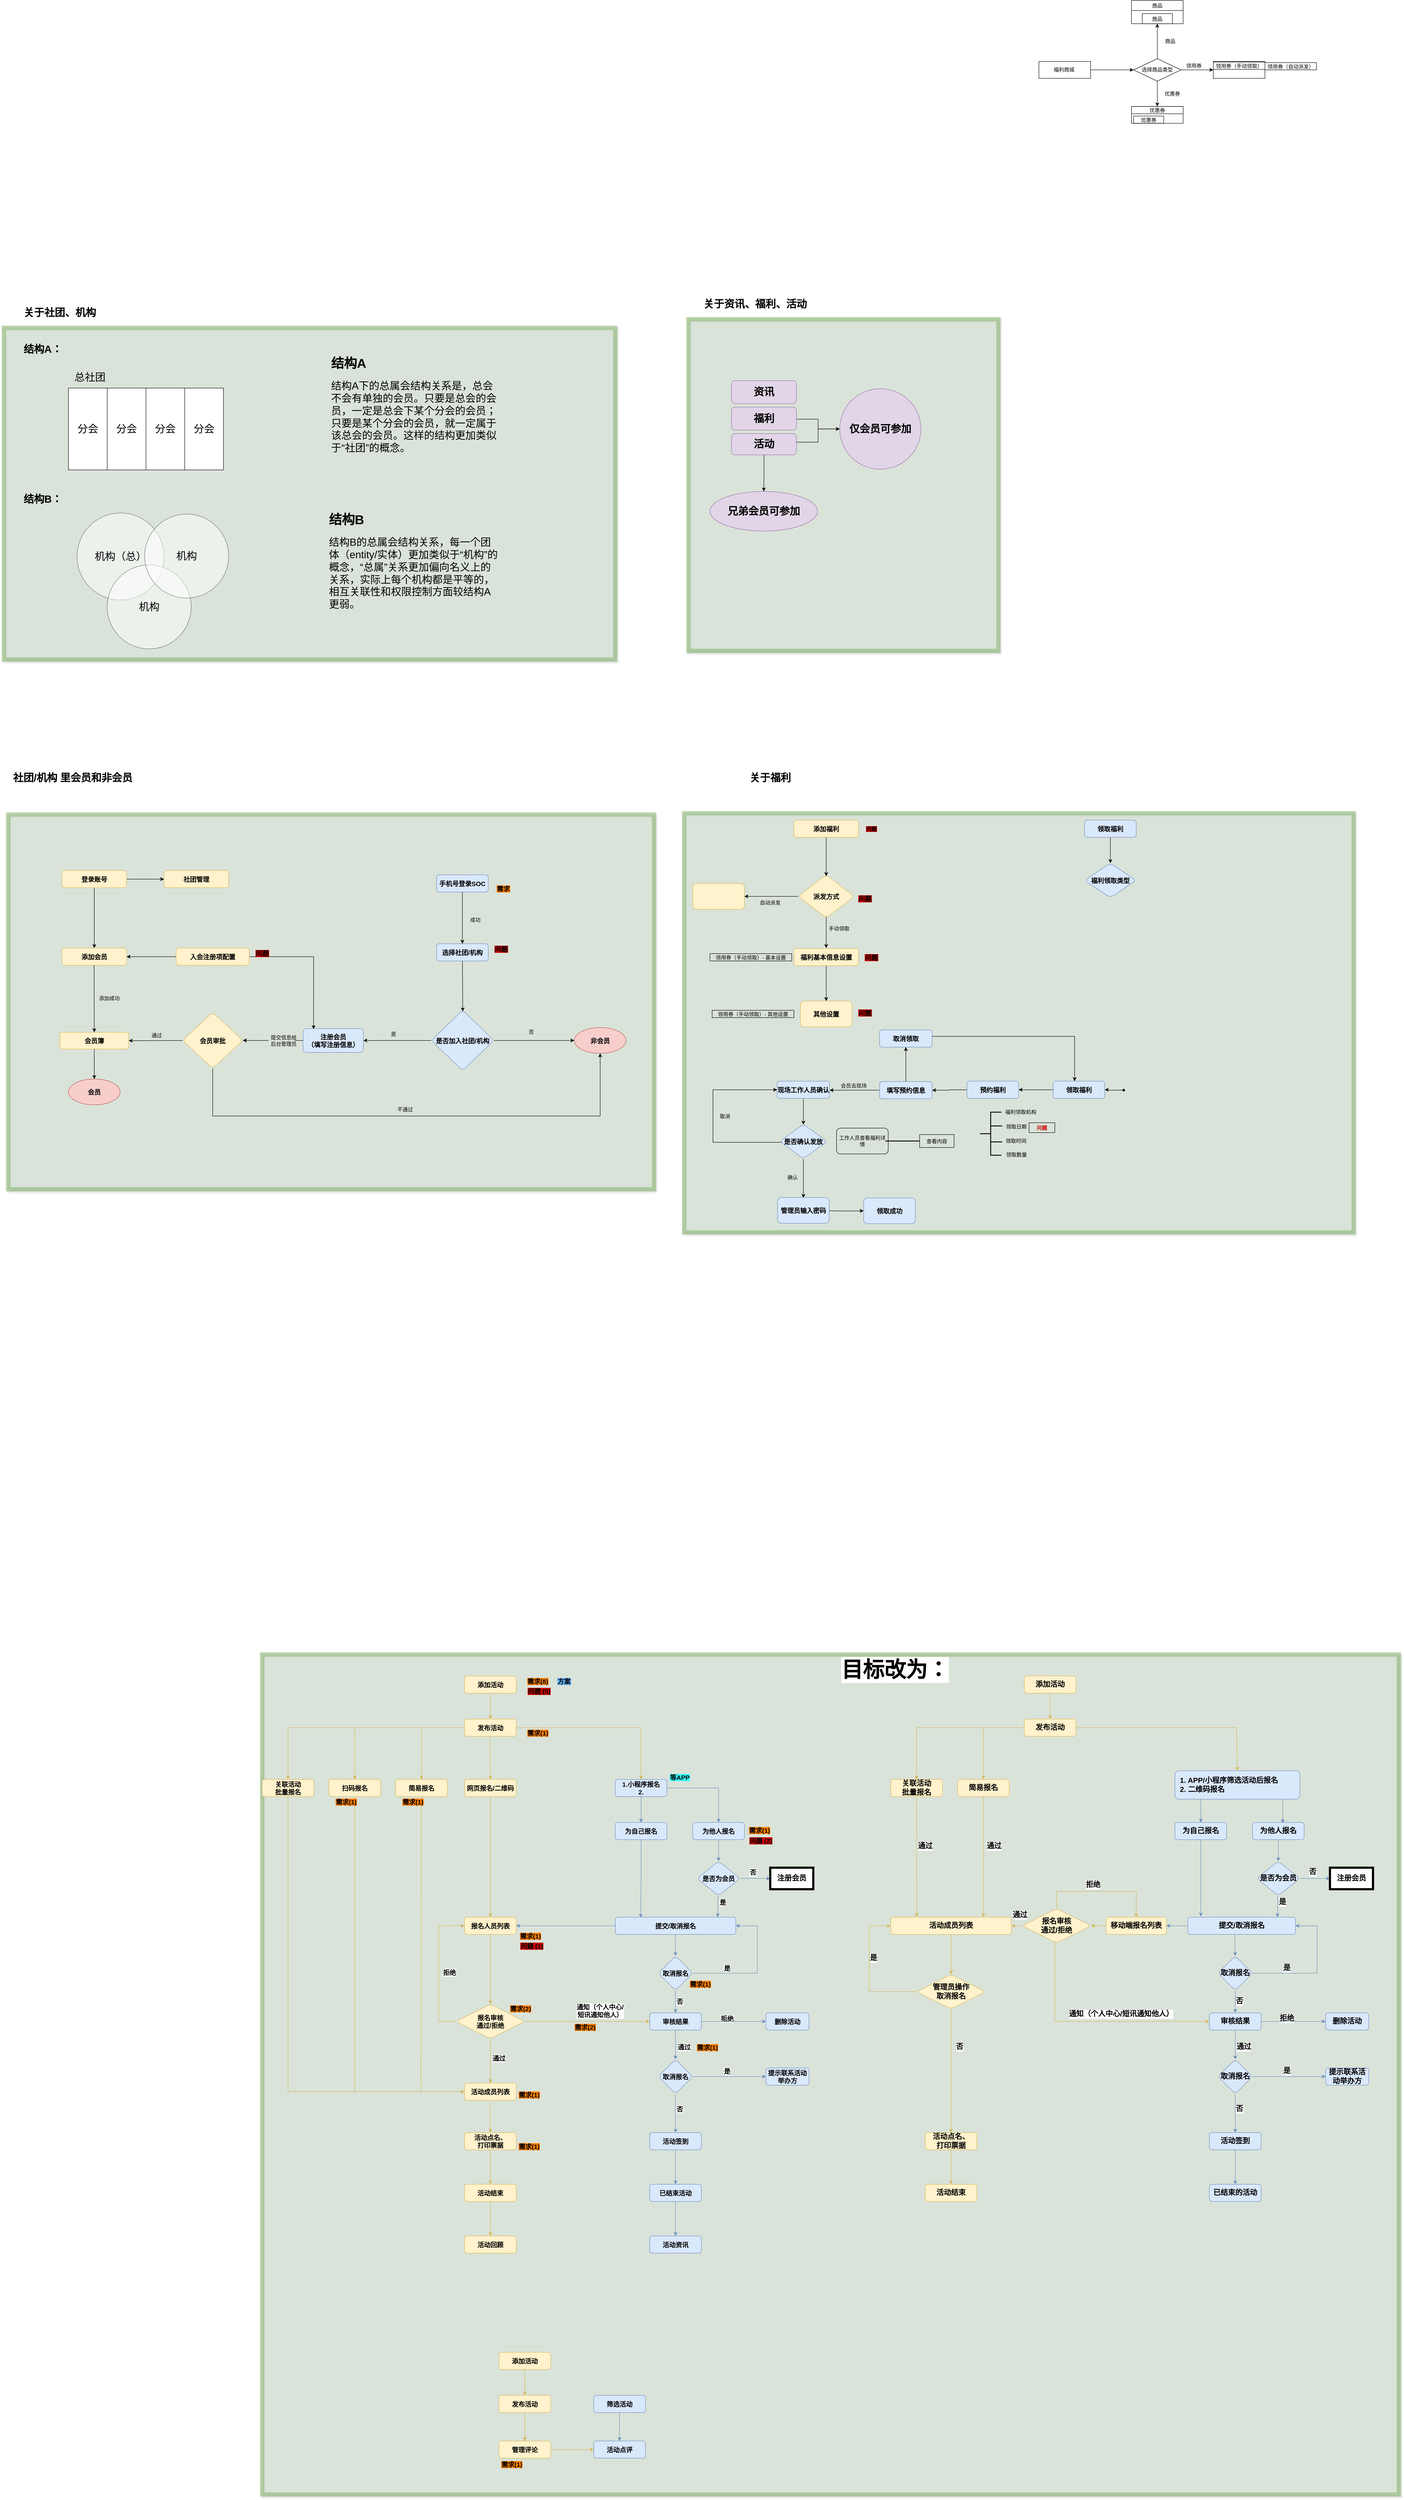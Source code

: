 <mxfile version="16.1.0" type="github">
  <diagram id="C5RBs43oDa-KdzZeNtuy" name="Page-1">
    <mxGraphModel dx="3412" dy="6120" grid="1" gridSize="10" guides="1" tooltips="1" connect="1" arrows="1" fold="1" page="1" pageScale="1" pageWidth="827" pageHeight="1169" background="#ffffff" math="0" shadow="0">
      <root>
        <mxCell id="WIyWlLk6GJQsqaUBKTNV-0" />
        <mxCell id="WIyWlLk6GJQsqaUBKTNV-1" parent="WIyWlLk6GJQsqaUBKTNV-0" />
        <mxCell id="Q8CTjy8gL7TWKLckY6P0-8" value="" style="rounded=0;whiteSpace=wrap;html=1;labelBackgroundColor=#FFFF00;strokeWidth=10;shadow=1;perimeterSpacing=10;opacity=50;fillColor=#d5e8d4;strokeColor=#82b366;" parent="WIyWlLk6GJQsqaUBKTNV-1" vertex="1">
          <mxGeometry x="-150" y="-240" width="2640" height="1950" as="geometry" />
        </mxCell>
        <mxCell id="WIyWlLk6GJQsqaUBKTNV-3" value="添加活动" style="rounded=1;whiteSpace=wrap;html=1;fontSize=15;glass=0;strokeWidth=1;shadow=0;fontStyle=1;fillColor=#fff2cc;strokeColor=#d6b656;fontColor=#000000;" parent="WIyWlLk6GJQsqaUBKTNV-1" vertex="1">
          <mxGeometry x="320" y="-190" width="120" height="40" as="geometry" />
        </mxCell>
        <mxCell id="WX159TqEyCOsGKeHhvjS-19" value="" style="edgeStyle=orthogonalEdgeStyle;rounded=0;orthogonalLoop=1;jettySize=auto;html=1;fontSize=12;fillColor=#fff2cc;strokeColor=#d6b656;entryX=0.5;entryY=0;entryDx=0;entryDy=0;fontColor=#000000;" parent="WIyWlLk6GJQsqaUBKTNV-1" source="WIyWlLk6GJQsqaUBKTNV-7" target="WX159TqEyCOsGKeHhvjS-20" edge="1">
          <mxGeometry relative="1" as="geometry">
            <mxPoint x="80" y="220" as="targetPoint" />
          </mxGeometry>
        </mxCell>
        <mxCell id="WIyWlLk6GJQsqaUBKTNV-7" value="发布活动" style="rounded=1;whiteSpace=wrap;html=1;fontSize=15;glass=0;strokeWidth=1;shadow=0;fillColor=#fff2cc;strokeColor=#d6b656;fontStyle=1;fontColor=#000000;" parent="WIyWlLk6GJQsqaUBKTNV-1" vertex="1">
          <mxGeometry x="320" y="-90" width="120" height="40" as="geometry" />
        </mxCell>
        <mxCell id="WX159TqEyCOsGKeHhvjS-12" value="方案" style="swimlane;fontSize=15;gradientColor=none;opacity=0;fontStyle=1;labelBorderColor=none;labelBackgroundColor=#66B2FF;fontColor=#000000;startSize=23;align=left;spacingLeft=14;" parent="WIyWlLk6GJQsqaUBKTNV-1" vertex="1" collapsed="1">
          <mxGeometry x="520" y="-190" width="70" height="23" as="geometry">
            <mxRectangle x="92.5" y="-200" width="220" height="170" as="alternateBounds" />
          </mxGeometry>
        </mxCell>
        <mxCell id="WX159TqEyCOsGKeHhvjS-13" value="1. 编辑项重新设计&lt;b&gt;【见详细流程图】&lt;/b&gt;&lt;br&gt;（1）活动基本信息&lt;br&gt;（2）报名填报信息&lt;br&gt;（3）活动限制条件&lt;br&gt;&lt;br&gt;2. 编辑排版重新设计&lt;b&gt;【见蓝湖】&lt;/b&gt;&lt;br&gt;（1）增加封面图、增加排版&amp;nbsp;" style="rounded=0;whiteSpace=wrap;html=1;fontSize=12;gradientColor=none;opacity=0;align=left;verticalAlign=top;" parent="WX159TqEyCOsGKeHhvjS-12" vertex="1">
          <mxGeometry x="20" y="30" width="240" height="110" as="geometry" />
        </mxCell>
        <mxCell id="WX159TqEyCOsGKeHhvjS-34" value="" style="edgeStyle=orthogonalEdgeStyle;rounded=0;orthogonalLoop=1;jettySize=auto;html=1;fontSize=12;endArrow=classic;endFill=1;fillColor=#dae8fc;strokeColor=#6c8ebf;fontColor=#000000;entryX=0.211;entryY=0.024;entryDx=0;entryDy=0;entryPerimeter=0;" parent="WIyWlLk6GJQsqaUBKTNV-1" source="WX159TqEyCOsGKeHhvjS-17" target="WX159TqEyCOsGKeHhvjS-92" edge="1">
          <mxGeometry relative="1" as="geometry">
            <mxPoint x="730" y="310" as="targetPoint" />
          </mxGeometry>
        </mxCell>
        <mxCell id="WX159TqEyCOsGKeHhvjS-17" value="为自己报名" style="rounded=1;whiteSpace=wrap;html=1;fontSize=15;glass=0;strokeWidth=1;shadow=0;fontStyle=1;fillColor=#dae8fc;strokeColor=#6c8ebf;fontColor=#000000;" parent="WIyWlLk6GJQsqaUBKTNV-1" vertex="1">
          <mxGeometry x="670" y="150" width="120" height="40" as="geometry" />
        </mxCell>
        <mxCell id="WX159TqEyCOsGKeHhvjS-20" value="简易报名" style="rounded=1;whiteSpace=wrap;html=1;fontSize=15;glass=0;strokeWidth=1;shadow=0;fillColor=#fff2cc;strokeColor=#d6b656;fontStyle=1;" parent="WIyWlLk6GJQsqaUBKTNV-1" vertex="1">
          <mxGeometry x="160" y="50" width="120" height="40" as="geometry" />
        </mxCell>
        <mxCell id="WX159TqEyCOsGKeHhvjS-21" value="" style="endArrow=classic;html=1;rounded=0;fontSize=12;entryX=0.5;entryY=0;entryDx=0;entryDy=0;fillColor=#dae8fc;strokeColor=#6c8ebf;fontColor=#000000;exitX=0.5;exitY=1;exitDx=0;exitDy=0;" parent="WIyWlLk6GJQsqaUBKTNV-1" source="CLERFuuJvT8i6gnzWTEx-2" target="WX159TqEyCOsGKeHhvjS-17" edge="1">
          <mxGeometry width="50" height="50" relative="1" as="geometry">
            <mxPoint x="730" y="110" as="sourcePoint" />
            <mxPoint x="730" y="200" as="targetPoint" />
          </mxGeometry>
        </mxCell>
        <mxCell id="WX159TqEyCOsGKeHhvjS-27" value="" style="endArrow=classic;html=1;rounded=0;fontSize=12;fillColor=#fff2cc;strokeColor=#d6b656;entryX=0.5;entryY=0;entryDx=0;entryDy=0;fontColor=#000000;exitX=0.5;exitY=1;exitDx=0;exitDy=0;" parent="WIyWlLk6GJQsqaUBKTNV-1" source="WIyWlLk6GJQsqaUBKTNV-3" target="WIyWlLk6GJQsqaUBKTNV-7" edge="1">
          <mxGeometry width="50" height="50" relative="1" as="geometry">
            <mxPoint x="219.5" y="120" as="sourcePoint" />
            <mxPoint x="219.5" y="190" as="targetPoint" />
          </mxGeometry>
        </mxCell>
        <mxCell id="WX159TqEyCOsGKeHhvjS-28" value="网页报名/二维码" style="whiteSpace=wrap;html=1;fontSize=15;fillColor=#fff2cc;strokeColor=#d6b656;rounded=1;glass=0;strokeWidth=1;shadow=0;fontStyle=1;fontColor=#000000;" parent="WIyWlLk6GJQsqaUBKTNV-1" vertex="1">
          <mxGeometry x="320" y="50" width="120" height="40" as="geometry" />
        </mxCell>
        <mxCell id="WX159TqEyCOsGKeHhvjS-81" value="" style="edgeStyle=orthogonalEdgeStyle;rounded=0;orthogonalLoop=1;jettySize=auto;html=1;fontSize=12;endArrow=classic;endFill=1;fillColor=#dae8fc;strokeColor=#6c8ebf;exitX=0.5;exitY=1;exitDx=0;exitDy=0;fontColor=#000000;" parent="WIyWlLk6GJQsqaUBKTNV-1" source="WX159TqEyCOsGKeHhvjS-84" target="WX159TqEyCOsGKeHhvjS-80" edge="1">
          <mxGeometry relative="1" as="geometry" />
        </mxCell>
        <mxCell id="WX159TqEyCOsGKeHhvjS-85" value="" style="edgeStyle=orthogonalEdgeStyle;rounded=0;orthogonalLoop=1;jettySize=auto;html=1;fontSize=12;endArrow=classic;endFill=1;fillColor=#dae8fc;strokeColor=#6c8ebf;entryX=0.5;entryY=0;entryDx=0;entryDy=0;fontColor=#000000;" parent="WIyWlLk6GJQsqaUBKTNV-1" source="WX159TqEyCOsGKeHhvjS-33" target="WX159TqEyCOsGKeHhvjS-84" edge="1">
          <mxGeometry relative="1" as="geometry">
            <Array as="points" />
          </mxGeometry>
        </mxCell>
        <mxCell id="WX159TqEyCOsGKeHhvjS-93" value="" style="edgeStyle=orthogonalEdgeStyle;rounded=0;orthogonalLoop=1;jettySize=auto;html=1;fontSize=12;endArrow=classic;endFill=1;exitX=0.5;exitY=1;exitDx=0;exitDy=0;entryX=0.5;entryY=0;entryDx=0;entryDy=0;fillColor=#dae8fc;strokeColor=#6c8ebf;fontColor=#000000;" parent="WIyWlLk6GJQsqaUBKTNV-1" source="WX159TqEyCOsGKeHhvjS-101" target="WX159TqEyCOsGKeHhvjS-33" edge="1">
          <mxGeometry relative="1" as="geometry">
            <mxPoint x="770" y="630" as="targetPoint" />
          </mxGeometry>
        </mxCell>
        <mxCell id="WX159TqEyCOsGKeHhvjS-33" value="审核结果" style="rounded=1;whiteSpace=wrap;html=1;fontSize=15;fillColor=#dae8fc;strokeColor=#6c8ebf;glass=0;strokeWidth=1;shadow=0;fontStyle=1;fontColor=#000000;" parent="WIyWlLk6GJQsqaUBKTNV-1" vertex="1">
          <mxGeometry x="750" y="592" width="120" height="40" as="geometry" />
        </mxCell>
        <mxCell id="WX159TqEyCOsGKeHhvjS-50" value="" style="edgeStyle=orthogonalEdgeStyle;rounded=0;orthogonalLoop=1;jettySize=auto;html=1;fontSize=12;endArrow=classic;endFill=1;fillColor=#fff2cc;strokeColor=#d6b656;exitX=0.5;exitY=1;exitDx=0;exitDy=0;fontColor=#000000;" parent="WIyWlLk6GJQsqaUBKTNV-1" source="WX159TqEyCOsGKeHhvjS-67" target="WX159TqEyCOsGKeHhvjS-49" edge="1">
          <mxGeometry relative="1" as="geometry">
            <mxPoint x="370" y="1240" as="sourcePoint" />
            <Array as="points">
              <mxPoint x="380" y="990" />
              <mxPoint x="380" y="990" />
            </Array>
          </mxGeometry>
        </mxCell>
        <mxCell id="WX159TqEyCOsGKeHhvjS-52" value="" style="edgeStyle=orthogonalEdgeStyle;rounded=0;orthogonalLoop=1;jettySize=auto;html=1;fontSize=12;endArrow=classic;endFill=1;fillColor=#fff2cc;strokeColor=#d6b656;fontColor=#000000;" parent="WIyWlLk6GJQsqaUBKTNV-1" source="WX159TqEyCOsGKeHhvjS-49" target="WX159TqEyCOsGKeHhvjS-51" edge="1">
          <mxGeometry relative="1" as="geometry" />
        </mxCell>
        <mxCell id="WX159TqEyCOsGKeHhvjS-49" value="活动结束" style="whiteSpace=wrap;html=1;fontSize=15;fillColor=#fff2cc;strokeColor=#d6b656;rounded=1;glass=0;strokeWidth=1;shadow=0;fontStyle=1;fontColor=#000000;" parent="WIyWlLk6GJQsqaUBKTNV-1" vertex="1">
          <mxGeometry x="320" y="990" width="120" height="40" as="geometry" />
        </mxCell>
        <mxCell id="WX159TqEyCOsGKeHhvjS-51" value="活动回顾" style="whiteSpace=wrap;html=1;fontSize=15;fillColor=#fff2cc;strokeColor=#d6b656;rounded=1;glass=0;strokeWidth=1;shadow=0;fontStyle=1;fontColor=#000000;" parent="WIyWlLk6GJQsqaUBKTNV-1" vertex="1">
          <mxGeometry x="320" y="1110" width="120" height="40" as="geometry" />
        </mxCell>
        <mxCell id="WX159TqEyCOsGKeHhvjS-53" value="" style="endArrow=classic;html=1;rounded=0;fontSize=12;exitX=1;exitY=0.5;exitDx=0;exitDy=0;entryX=0.5;entryY=0;entryDx=0;entryDy=0;fillColor=#fff2cc;strokeColor=#d6b656;fontColor=#000000;" parent="WIyWlLk6GJQsqaUBKTNV-1" source="WIyWlLk6GJQsqaUBKTNV-7" target="CLERFuuJvT8i6gnzWTEx-2" edge="1">
          <mxGeometry width="50" height="50" relative="1" as="geometry">
            <mxPoint x="290" y="260" as="sourcePoint" />
            <mxPoint x="340" y="210" as="targetPoint" />
            <Array as="points">
              <mxPoint x="730" y="-70" />
            </Array>
          </mxGeometry>
        </mxCell>
        <mxCell id="WX159TqEyCOsGKeHhvjS-67" value="活动点名、&lt;br&gt;打印票据" style="whiteSpace=wrap;html=1;fontSize=15;fillColor=#fff2cc;strokeColor=#d6b656;rounded=1;glass=0;strokeWidth=1;shadow=0;fontStyle=1;fontColor=#000000;" parent="WIyWlLk6GJQsqaUBKTNV-1" vertex="1">
          <mxGeometry x="320" y="870" width="120" height="40" as="geometry" />
        </mxCell>
        <mxCell id="WX159TqEyCOsGKeHhvjS-83" value="" style="edgeStyle=orthogonalEdgeStyle;rounded=0;orthogonalLoop=1;jettySize=auto;html=1;fontSize=12;endArrow=classic;endFill=1;fillColor=#dae8fc;strokeColor=#6c8ebf;fontColor=#000000;" parent="WIyWlLk6GJQsqaUBKTNV-1" source="WX159TqEyCOsGKeHhvjS-80" target="WX159TqEyCOsGKeHhvjS-82" edge="1">
          <mxGeometry relative="1" as="geometry" />
        </mxCell>
        <mxCell id="WX159TqEyCOsGKeHhvjS-80" value="已结束活动" style="whiteSpace=wrap;html=1;fontSize=15;fillColor=#dae8fc;strokeColor=#6c8ebf;rounded=1;glass=0;strokeWidth=1;shadow=0;fontStyle=1;fontColor=#000000;" parent="WIyWlLk6GJQsqaUBKTNV-1" vertex="1">
          <mxGeometry x="750" y="990" width="120" height="40" as="geometry" />
        </mxCell>
        <mxCell id="WX159TqEyCOsGKeHhvjS-82" value="活动资讯" style="whiteSpace=wrap;html=1;fontSize=15;fillColor=#dae8fc;strokeColor=#6c8ebf;rounded=1;glass=0;strokeWidth=1;shadow=0;fontStyle=1;fontColor=#000000;" parent="WIyWlLk6GJQsqaUBKTNV-1" vertex="1">
          <mxGeometry x="750" y="1110" width="120" height="40" as="geometry" />
        </mxCell>
        <mxCell id="WX159TqEyCOsGKeHhvjS-96" value="" style="edgeStyle=orthogonalEdgeStyle;rounded=0;orthogonalLoop=1;jettySize=auto;html=1;fontSize=12;endArrow=classic;endFill=1;fillColor=#dae8fc;strokeColor=#6c8ebf;fontColor=#000000;" parent="WIyWlLk6GJQsqaUBKTNV-1" source="WX159TqEyCOsGKeHhvjS-84" target="WX159TqEyCOsGKeHhvjS-95" edge="1">
          <mxGeometry relative="1" as="geometry" />
        </mxCell>
        <mxCell id="WX159TqEyCOsGKeHhvjS-84" value="取消报名" style="rhombus;whiteSpace=wrap;html=1;fontSize=15;fillColor=#dae8fc;strokeColor=#6c8ebf;rounded=1;glass=0;strokeWidth=1;shadow=0;fontStyle=1;fontColor=#000000;" parent="WIyWlLk6GJQsqaUBKTNV-1" vertex="1">
          <mxGeometry x="770" y="700" width="80" height="80" as="geometry" />
        </mxCell>
        <mxCell id="WX159TqEyCOsGKeHhvjS-92" value="提交/取消报名" style="whiteSpace=wrap;html=1;fontSize=15;fillColor=#dae8fc;strokeColor=#6c8ebf;rounded=1;glass=0;strokeWidth=1;shadow=0;fontStyle=1;fontColor=#000000;" parent="WIyWlLk6GJQsqaUBKTNV-1" vertex="1">
          <mxGeometry x="670" y="369.82" width="280" height="40" as="geometry" />
        </mxCell>
        <mxCell id="WX159TqEyCOsGKeHhvjS-95" value="活动签到" style="whiteSpace=wrap;html=1;fontSize=15;fillColor=#dae8fc;strokeColor=#6c8ebf;rounded=1;glass=0;strokeWidth=1;shadow=0;fontStyle=1;fontColor=#000000;" parent="WIyWlLk6GJQsqaUBKTNV-1" vertex="1">
          <mxGeometry x="750" y="870" width="120" height="40" as="geometry" />
        </mxCell>
        <mxCell id="WX159TqEyCOsGKeHhvjS-99" value="是" style="text;html=1;align=center;verticalAlign=middle;whiteSpace=wrap;rounded=0;labelBackgroundColor=#FFFFFF;labelBorderColor=none;fontSize=15;opacity=0;fontStyle=1;fontColor=#000000;" parent="WIyWlLk6GJQsqaUBKTNV-1" vertex="1">
          <mxGeometry x="900" y="712" width="60" height="30" as="geometry" />
        </mxCell>
        <mxCell id="WX159TqEyCOsGKeHhvjS-100" value="否" style="text;html=1;align=center;verticalAlign=middle;whiteSpace=wrap;rounded=0;labelBackgroundColor=#FFFFFF;labelBorderColor=none;fontSize=15;opacity=0;fontStyle=1;fontColor=#000000;" parent="WIyWlLk6GJQsqaUBKTNV-1" vertex="1">
          <mxGeometry x="790" y="800" width="60" height="30" as="geometry" />
        </mxCell>
        <mxCell id="WX159TqEyCOsGKeHhvjS-101" value="取消报名" style="rhombus;whiteSpace=wrap;html=1;fontSize=15;fillColor=#dae8fc;strokeColor=#6c8ebf;rounded=1;glass=0;strokeWidth=1;shadow=0;fontStyle=1;fontColor=#000000;" parent="WIyWlLk6GJQsqaUBKTNV-1" vertex="1">
          <mxGeometry x="770" y="460" width="80" height="80" as="geometry" />
        </mxCell>
        <mxCell id="WX159TqEyCOsGKeHhvjS-104" value="是" style="text;html=1;align=center;verticalAlign=middle;whiteSpace=wrap;rounded=0;labelBackgroundColor=#FFFFFF;labelBorderColor=none;fontSize=15;opacity=0;fontStyle=1;fontColor=#000000;" parent="WIyWlLk6GJQsqaUBKTNV-1" vertex="1">
          <mxGeometry x="900" y="473" width="60" height="30" as="geometry" />
        </mxCell>
        <mxCell id="WX159TqEyCOsGKeHhvjS-105" value="否" style="text;html=1;align=center;verticalAlign=middle;whiteSpace=wrap;rounded=0;labelBackgroundColor=#FFFFFF;labelBorderColor=none;fontSize=15;opacity=0;fontStyle=1;fontColor=#000000;" parent="WIyWlLk6GJQsqaUBKTNV-1" vertex="1">
          <mxGeometry x="790" y="550" width="60" height="30" as="geometry" />
        </mxCell>
        <mxCell id="WX159TqEyCOsGKeHhvjS-106" value="" style="endArrow=classic;html=1;rounded=0;fontSize=12;fillColor=#fff2cc;strokeColor=#d6b656;fontColor=#000000;entryX=0.5;entryY=0;entryDx=0;entryDy=0;startArrow=none;exitX=0.5;exitY=1;exitDx=0;exitDy=0;" parent="WIyWlLk6GJQsqaUBKTNV-1" source="CLERFuuJvT8i6gnzWTEx-48" target="CLERFuuJvT8i6gnzWTEx-42" edge="1">
          <mxGeometry width="50" height="50" relative="1" as="geometry">
            <mxPoint x="390" y="665" as="sourcePoint" />
            <mxPoint x="380" y="745" as="targetPoint" />
          </mxGeometry>
        </mxCell>
        <mxCell id="WX159TqEyCOsGKeHhvjS-108" value="通过" style="text;html=1;align=center;verticalAlign=middle;whiteSpace=wrap;rounded=0;labelBackgroundColor=#FFFFFF;labelBorderColor=none;fontSize=15;opacity=0;fontStyle=1;fontColor=#000000;" parent="WIyWlLk6GJQsqaUBKTNV-1" vertex="1">
          <mxGeometry x="800" y="656" width="60" height="30" as="geometry" />
        </mxCell>
        <mxCell id="WX159TqEyCOsGKeHhvjS-111" value="拒绝" style="text;html=1;align=center;verticalAlign=middle;whiteSpace=wrap;rounded=0;labelBackgroundColor=#FFFFFF;labelBorderColor=none;fontSize=15;opacity=0;fontStyle=1;fontColor=#000000;" parent="WIyWlLk6GJQsqaUBKTNV-1" vertex="1">
          <mxGeometry x="900" y="590" width="60" height="30" as="geometry" />
        </mxCell>
        <mxCell id="WX159TqEyCOsGKeHhvjS-112" value="删除活动" style="rounded=1;whiteSpace=wrap;html=1;fontSize=15;fillColor=#dae8fc;strokeColor=#6c8ebf;glass=0;strokeWidth=1;shadow=0;fontStyle=1;fontColor=#000000;" parent="WIyWlLk6GJQsqaUBKTNV-1" vertex="1">
          <mxGeometry x="1020" y="592" width="100" height="40" as="geometry" />
        </mxCell>
        <mxCell id="WX159TqEyCOsGKeHhvjS-113" value="" style="endArrow=classic;html=1;rounded=0;fontSize=12;exitX=1;exitY=0.5;exitDx=0;exitDy=0;entryX=0;entryY=0.5;entryDx=0;entryDy=0;fillColor=#dae8fc;strokeColor=#6c8ebf;fontColor=#000000;" parent="WIyWlLk6GJQsqaUBKTNV-1" source="WX159TqEyCOsGKeHhvjS-33" target="WX159TqEyCOsGKeHhvjS-112" edge="1">
          <mxGeometry width="50" height="50" relative="1" as="geometry">
            <mxPoint x="560" y="730" as="sourcePoint" />
            <mxPoint x="610" y="680" as="targetPoint" />
          </mxGeometry>
        </mxCell>
        <mxCell id="Q8CTjy8gL7TWKLckY6P0-2" value="等APP" style="swimlane;fontSize=15;opacity=0;fontStyle=1;labelBorderColor=none;labelBackgroundColor=#33FFFF;fillColor=#e1d5e7;strokeColor=#9673a6;" parent="WIyWlLk6GJQsqaUBKTNV-1" vertex="1" collapsed="1">
          <mxGeometry x="780" y="33" width="80" height="23" as="geometry">
            <mxRectangle x="280" y="88.5" width="220" height="170" as="alternateBounds" />
          </mxGeometry>
        </mxCell>
        <mxCell id="Q8CTjy8gL7TWKLckY6P0-3" value="1. 编辑项重新设计&lt;b&gt;【见详细流程图】&lt;/b&gt;&lt;br&gt;（1）活动基本信息&lt;br&gt;（2）报名填报信息&lt;br&gt;（3）活动限制条件&lt;br&gt;&lt;br&gt;2. 编辑排版重新设计&lt;b&gt;【见蓝湖】&lt;/b&gt;&lt;br&gt;（1）增加封面图、增加排版&amp;nbsp;" style="rounded=0;whiteSpace=wrap;html=1;fontSize=12;gradientColor=none;opacity=0;align=left;verticalAlign=top;" parent="Q8CTjy8gL7TWKLckY6P0-2" vertex="1">
          <mxGeometry x="20" y="30" width="240" height="110" as="geometry" />
        </mxCell>
        <mxCell id="Q8CTjy8gL7TWKLckY6P0-9" value="" style="rounded=0;whiteSpace=wrap;html=1;labelBackgroundColor=#FFFF00;strokeWidth=10;shadow=1;perimeterSpacing=10;opacity=50;fillColor=#d5e8d4;strokeColor=#82b366;" parent="WIyWlLk6GJQsqaUBKTNV-1" vertex="1">
          <mxGeometry x="-740" y="-2190" width="1500" height="870" as="geometry" />
        </mxCell>
        <mxCell id="3B7eSZ0378xvD8d0vk0m-49" value="" style="group;rotation=90;" parent="WIyWlLk6GJQsqaUBKTNV-1" vertex="1" connectable="0">
          <mxGeometry x="-620" y="-1880" width="1315" height="610" as="geometry" />
        </mxCell>
        <mxCell id="Q8CTjy8gL7TWKLckY6P0-10" value="会员簿" style="rounded=1;whiteSpace=wrap;html=1;fontSize=15;glass=0;strokeWidth=1;shadow=0;fontStyle=1;fillColor=#fff2cc;strokeColor=#d6b656;fontColor=#000000;" parent="3B7eSZ0378xvD8d0vk0m-49" vertex="1">
          <mxGeometry y="195.5" width="160" height="39" as="geometry" />
        </mxCell>
        <mxCell id="Q8CTjy8gL7TWKLckY6P0-11" value="添加会员" style="rounded=1;whiteSpace=wrap;html=1;fontSize=15;glass=0;strokeWidth=1;shadow=0;fontStyle=1;fillColor=#fff2cc;strokeColor=#d6b656;fontColor=#000000;" parent="3B7eSZ0378xvD8d0vk0m-49" vertex="1">
          <mxGeometry x="5" width="150" height="40" as="geometry" />
        </mxCell>
        <mxCell id="3B7eSZ0378xvD8d0vk0m-1" value="是否加入社团/机构" style="rhombus;whiteSpace=wrap;html=1;fontSize=15;fillColor=#dae8fc;strokeColor=#6c8ebf;rounded=1;glass=0;strokeWidth=1;shadow=0;fontStyle=1;" parent="3B7eSZ0378xvD8d0vk0m-49" vertex="1">
          <mxGeometry x="863" y="144.5" width="145" height="140" as="geometry" />
        </mxCell>
        <mxCell id="3B7eSZ0378xvD8d0vk0m-9" value="非会员" style="ellipse;whiteSpace=wrap;html=1;fontSize=15;fillColor=#f8cecc;strokeColor=#b85450;rounded=1;glass=0;strokeWidth=1;shadow=0;fontStyle=1;" parent="3B7eSZ0378xvD8d0vk0m-49" vertex="1">
          <mxGeometry x="1195" y="184.5" width="120" height="60" as="geometry" />
        </mxCell>
        <mxCell id="3B7eSZ0378xvD8d0vk0m-10" value="" style="edgeStyle=orthogonalEdgeStyle;rounded=0;orthogonalLoop=1;jettySize=auto;html=1;" parent="3B7eSZ0378xvD8d0vk0m-49" source="3B7eSZ0378xvD8d0vk0m-1" target="3B7eSZ0378xvD8d0vk0m-9" edge="1">
          <mxGeometry relative="1" as="geometry" />
        </mxCell>
        <mxCell id="3B7eSZ0378xvD8d0vk0m-30" value="" style="edgeStyle=orthogonalEdgeStyle;rounded=0;orthogonalLoop=1;jettySize=auto;html=1;startArrow=none;" parent="3B7eSZ0378xvD8d0vk0m-49" source="3B7eSZ0378xvD8d0vk0m-31" edge="1">
          <mxGeometry relative="1" as="geometry">
            <mxPoint x="425.0" y="214.5" as="targetPoint" />
          </mxGeometry>
        </mxCell>
        <mxCell id="3B7eSZ0378xvD8d0vk0m-23" value="注册会员&lt;br&gt;（填写注册信息）" style="whiteSpace=wrap;html=1;fontSize=15;fillColor=#dae8fc;strokeColor=#6c8ebf;rounded=1;glass=0;strokeWidth=1;shadow=0;fontStyle=1;" parent="3B7eSZ0378xvD8d0vk0m-49" vertex="1">
          <mxGeometry x="565" y="186.75" width="140" height="55.5" as="geometry" />
        </mxCell>
        <mxCell id="3B7eSZ0378xvD8d0vk0m-24" value="" style="edgeStyle=orthogonalEdgeStyle;rounded=0;orthogonalLoop=1;jettySize=auto;html=1;" parent="3B7eSZ0378xvD8d0vk0m-49" source="3B7eSZ0378xvD8d0vk0m-1" target="3B7eSZ0378xvD8d0vk0m-23" edge="1">
          <mxGeometry relative="1" as="geometry" />
        </mxCell>
        <mxCell id="3B7eSZ0378xvD8d0vk0m-27" value="否" style="text;html=1;strokeColor=none;fillColor=none;align=center;verticalAlign=middle;whiteSpace=wrap;rounded=0;" parent="3B7eSZ0378xvD8d0vk0m-49" vertex="1">
          <mxGeometry x="1065" y="180" width="60" height="30" as="geometry" />
        </mxCell>
        <mxCell id="3B7eSZ0378xvD8d0vk0m-28" value="是" style="text;html=1;strokeColor=none;fillColor=none;align=center;verticalAlign=middle;whiteSpace=wrap;rounded=0;" parent="3B7eSZ0378xvD8d0vk0m-49" vertex="1">
          <mxGeometry x="745" y="184.5" width="60" height="30" as="geometry" />
        </mxCell>
        <mxCell id="3B7eSZ0378xvD8d0vk0m-31" value="提交信息给后台管理员" style="text;html=1;strokeColor=none;fillColor=none;align=center;verticalAlign=middle;whiteSpace=wrap;rounded=0;" parent="3B7eSZ0378xvD8d0vk0m-49" vertex="1">
          <mxGeometry x="485" y="199.5" width="70" height="30" as="geometry" />
        </mxCell>
        <mxCell id="3B7eSZ0378xvD8d0vk0m-32" value="" style="edgeStyle=orthogonalEdgeStyle;rounded=0;orthogonalLoop=1;jettySize=auto;html=1;endArrow=none;" parent="3B7eSZ0378xvD8d0vk0m-49" source="3B7eSZ0378xvD8d0vk0m-23" target="3B7eSZ0378xvD8d0vk0m-31" edge="1">
          <mxGeometry relative="1" as="geometry">
            <mxPoint x="565" y="214.52" as="sourcePoint" />
            <mxPoint x="475" y="214.52" as="targetPoint" />
          </mxGeometry>
        </mxCell>
        <mxCell id="3B7eSZ0378xvD8d0vk0m-34" value="会员审批" style="rhombus;whiteSpace=wrap;html=1;fontSize=15;fillColor=#fff2cc;strokeColor=#d6b656;rounded=1;glass=0;strokeWidth=1;shadow=0;fontStyle=1;" parent="3B7eSZ0378xvD8d0vk0m-49" vertex="1">
          <mxGeometry x="285" y="149.5" width="140" height="130" as="geometry" />
        </mxCell>
        <mxCell id="3B7eSZ0378xvD8d0vk0m-37" value="" style="edgeStyle=orthogonalEdgeStyle;rounded=0;orthogonalLoop=1;jettySize=auto;html=1;" parent="3B7eSZ0378xvD8d0vk0m-49" source="3B7eSZ0378xvD8d0vk0m-31" target="3B7eSZ0378xvD8d0vk0m-34" edge="1">
          <mxGeometry relative="1" as="geometry" />
        </mxCell>
        <mxCell id="3B7eSZ0378xvD8d0vk0m-35" value="" style="endArrow=classic;html=1;rounded=0;entryX=1;entryY=0.5;entryDx=0;entryDy=0;" parent="3B7eSZ0378xvD8d0vk0m-49" source="3B7eSZ0378xvD8d0vk0m-34" target="Q8CTjy8gL7TWKLckY6P0-10" edge="1">
          <mxGeometry width="50" height="50" relative="1" as="geometry">
            <mxPoint x="245" y="210" as="sourcePoint" />
            <mxPoint x="245" y="50" as="targetPoint" />
          </mxGeometry>
        </mxCell>
        <mxCell id="3B7eSZ0378xvD8d0vk0m-39" value="通过" style="text;html=1;strokeColor=none;fillColor=none;align=center;verticalAlign=middle;whiteSpace=wrap;rounded=0;" parent="3B7eSZ0378xvD8d0vk0m-49" vertex="1">
          <mxGeometry x="195" y="186.75" width="60" height="33.25" as="geometry" />
        </mxCell>
        <mxCell id="3B7eSZ0378xvD8d0vk0m-38" value="" style="edgeStyle=orthogonalEdgeStyle;rounded=0;orthogonalLoop=1;jettySize=auto;html=1;" parent="3B7eSZ0378xvD8d0vk0m-49" source="3B7eSZ0378xvD8d0vk0m-31" target="3B7eSZ0378xvD8d0vk0m-34" edge="1">
          <mxGeometry relative="1" as="geometry" />
        </mxCell>
        <mxCell id="3B7eSZ0378xvD8d0vk0m-40" value="" style="endArrow=classic;html=1;rounded=0;exitX=0.5;exitY=1;exitDx=0;exitDy=0;" parent="3B7eSZ0378xvD8d0vk0m-49" source="3B7eSZ0378xvD8d0vk0m-34" target="3B7eSZ0378xvD8d0vk0m-9" edge="1">
          <mxGeometry width="50" height="50" relative="1" as="geometry">
            <mxPoint x="295.193" y="224.679" as="sourcePoint" />
            <mxPoint x="1695" y="360" as="targetPoint" />
            <Array as="points">
              <mxPoint x="355" y="390" />
              <mxPoint x="1255" y="390" />
            </Array>
          </mxGeometry>
        </mxCell>
        <mxCell id="3B7eSZ0378xvD8d0vk0m-41" value="不通过" style="text;html=1;strokeColor=none;fillColor=none;align=center;verticalAlign=middle;whiteSpace=wrap;rounded=0;" parent="3B7eSZ0378xvD8d0vk0m-49" vertex="1">
          <mxGeometry x="772" y="358" width="60" height="33.25" as="geometry" />
        </mxCell>
        <mxCell id="3B7eSZ0378xvD8d0vk0m-42" value="" style="edgeStyle=orthogonalEdgeStyle;rounded=0;orthogonalLoop=1;jettySize=auto;html=1;entryX=0.5;entryY=0;entryDx=0;entryDy=0;" parent="3B7eSZ0378xvD8d0vk0m-49" target="Q8CTjy8gL7TWKLckY6P0-10" edge="1">
          <mxGeometry relative="1" as="geometry">
            <mxPoint x="79.63" y="40" as="sourcePoint" />
            <mxPoint x="79.63" y="100" as="targetPoint" />
            <Array as="points">
              <mxPoint x="80" y="90" />
            </Array>
          </mxGeometry>
        </mxCell>
        <mxCell id="3B7eSZ0378xvD8d0vk0m-46" value="添加成功" style="text;html=1;strokeColor=none;fillColor=none;align=center;verticalAlign=middle;whiteSpace=wrap;rounded=0;" parent="3B7eSZ0378xvD8d0vk0m-49" vertex="1">
          <mxGeometry x="85" y="100" width="60" height="33.25" as="geometry" />
        </mxCell>
        <mxCell id="3B7eSZ0378xvD8d0vk0m-47" value="会员" style="ellipse;whiteSpace=wrap;html=1;fontSize=15;fillColor=#f8cecc;strokeColor=#b85450;rounded=1;glass=0;strokeWidth=1;shadow=0;fontStyle=1;" parent="3B7eSZ0378xvD8d0vk0m-49" vertex="1">
          <mxGeometry x="20" y="304" width="120" height="60" as="geometry" />
        </mxCell>
        <mxCell id="3B7eSZ0378xvD8d0vk0m-48" value="" style="edgeStyle=orthogonalEdgeStyle;rounded=0;orthogonalLoop=1;jettySize=auto;html=1;" parent="3B7eSZ0378xvD8d0vk0m-49" source="Q8CTjy8gL7TWKLckY6P0-10" target="3B7eSZ0378xvD8d0vk0m-47" edge="1">
          <mxGeometry relative="1" as="geometry" />
        </mxCell>
        <mxCell id="3B7eSZ0378xvD8d0vk0m-51" value="" style="rounded=0;whiteSpace=wrap;html=1;labelBackgroundColor=#FFFF00;strokeWidth=10;shadow=1;perimeterSpacing=10;opacity=50;fillColor=#d5e8d4;strokeColor=#82b366;" parent="WIyWlLk6GJQsqaUBKTNV-1" vertex="1">
          <mxGeometry x="-750" y="-3320" width="1420" height="770" as="geometry" />
        </mxCell>
        <mxCell id="3B7eSZ0378xvD8d0vk0m-52" value="&lt;font style=&quot;font-size: 24px&quot;&gt;&lt;b&gt;关于社团、机构&lt;/b&gt;&lt;/font&gt;" style="text;html=1;strokeColor=none;fillColor=none;align=center;verticalAlign=middle;whiteSpace=wrap;rounded=0;" parent="WIyWlLk6GJQsqaUBKTNV-1" vertex="1">
          <mxGeometry x="-730" y="-3380" width="220" height="50" as="geometry" />
        </mxCell>
        <mxCell id="3B7eSZ0378xvD8d0vk0m-60" value="" style="group" parent="WIyWlLk6GJQsqaUBKTNV-1" vertex="1" connectable="0">
          <mxGeometry x="-600" y="-3180" width="360" height="190" as="geometry" />
        </mxCell>
        <mxCell id="3B7eSZ0378xvD8d0vk0m-53" value="分会" style="rounded=0;whiteSpace=wrap;html=1;fontSize=24;" parent="3B7eSZ0378xvD8d0vk0m-60" vertex="1">
          <mxGeometry width="90" height="190" as="geometry" />
        </mxCell>
        <mxCell id="3B7eSZ0378xvD8d0vk0m-54" value="分会" style="rounded=0;whiteSpace=wrap;html=1;fontSize=24;" parent="3B7eSZ0378xvD8d0vk0m-60" vertex="1">
          <mxGeometry x="90" width="90" height="190" as="geometry" />
        </mxCell>
        <mxCell id="3B7eSZ0378xvD8d0vk0m-55" value="分会" style="rounded=0;whiteSpace=wrap;html=1;fontSize=24;" parent="3B7eSZ0378xvD8d0vk0m-60" vertex="1">
          <mxGeometry x="180" width="90" height="190" as="geometry" />
        </mxCell>
        <mxCell id="3B7eSZ0378xvD8d0vk0m-56" value="分会" style="rounded=0;whiteSpace=wrap;html=1;fontSize=24;" parent="3B7eSZ0378xvD8d0vk0m-60" vertex="1">
          <mxGeometry x="270" width="90" height="190" as="geometry" />
        </mxCell>
        <mxCell id="3B7eSZ0378xvD8d0vk0m-61" value="总社团" style="text;html=1;strokeColor=none;fillColor=none;align=center;verticalAlign=middle;whiteSpace=wrap;rounded=0;fontSize=24;opacity=50;" parent="WIyWlLk6GJQsqaUBKTNV-1" vertex="1">
          <mxGeometry x="-600" y="-3220" width="100" height="30" as="geometry" />
        </mxCell>
        <mxCell id="3B7eSZ0378xvD8d0vk0m-76" value="&lt;font size=&quot;5&quot;&gt;&lt;b&gt;社团/机构 里会员和非会员&lt;/b&gt;&lt;/font&gt;" style="text;html=1;strokeColor=none;fillColor=none;align=center;verticalAlign=middle;whiteSpace=wrap;rounded=0;" parent="WIyWlLk6GJQsqaUBKTNV-1" vertex="1">
          <mxGeometry x="-740" y="-2300" width="300" height="50" as="geometry" />
        </mxCell>
        <mxCell id="3B7eSZ0378xvD8d0vk0m-0" value="手机号登录SOC" style="rounded=1;whiteSpace=wrap;html=1;fontSize=15;glass=0;strokeWidth=1;shadow=0;fontStyle=1;fillColor=#dae8fc;strokeColor=#6c8ebf;" parent="WIyWlLk6GJQsqaUBKTNV-1" vertex="1">
          <mxGeometry x="255" y="-2050" width="120" height="40" as="geometry" />
        </mxCell>
        <mxCell id="3B7eSZ0378xvD8d0vk0m-2" value="" style="edgeStyle=orthogonalEdgeStyle;rounded=0;orthogonalLoop=1;jettySize=auto;html=1;entryX=0.5;entryY=0;entryDx=0;entryDy=0;" parent="WIyWlLk6GJQsqaUBKTNV-1" source="3B7eSZ0378xvD8d0vk0m-0" target="3B7eSZ0378xvD8d0vk0m-77" edge="1">
          <mxGeometry relative="1" as="geometry">
            <mxPoint x="315" y="-1930" as="targetPoint" />
          </mxGeometry>
        </mxCell>
        <mxCell id="3B7eSZ0378xvD8d0vk0m-26" value="成功" style="text;html=1;strokeColor=none;fillColor=none;align=center;verticalAlign=middle;whiteSpace=wrap;rounded=0;" parent="WIyWlLk6GJQsqaUBKTNV-1" vertex="1">
          <mxGeometry x="315" y="-1960" width="60" height="30" as="geometry" />
        </mxCell>
        <mxCell id="3B7eSZ0378xvD8d0vk0m-77" value="选择社团/机构" style="rounded=1;whiteSpace=wrap;html=1;fontSize=15;glass=0;strokeWidth=1;shadow=0;fontStyle=1;fillColor=#dae8fc;strokeColor=#6c8ebf;" parent="WIyWlLk6GJQsqaUBKTNV-1" vertex="1">
          <mxGeometry x="255" y="-1890" width="120" height="40" as="geometry" />
        </mxCell>
        <mxCell id="3B7eSZ0378xvD8d0vk0m-79" value="" style="edgeStyle=orthogonalEdgeStyle;rounded=0;orthogonalLoop=1;jettySize=auto;html=1;entryX=0.502;entryY=0.019;entryDx=0;entryDy=0;entryPerimeter=0;" parent="WIyWlLk6GJQsqaUBKTNV-1" target="3B7eSZ0378xvD8d0vk0m-1" edge="1">
          <mxGeometry relative="1" as="geometry">
            <mxPoint x="315" y="-1850" as="sourcePoint" />
            <mxPoint x="314.6" y="-1810" as="targetPoint" />
          </mxGeometry>
        </mxCell>
        <mxCell id="3B7eSZ0378xvD8d0vk0m-106" value="" style="edgeStyle=orthogonalEdgeStyle;rounded=0;orthogonalLoop=1;jettySize=auto;html=1;fontSize=24;entryX=0.174;entryY=0.025;entryDx=0;entryDy=0;entryPerimeter=0;" parent="WIyWlLk6GJQsqaUBKTNV-1" source="3B7eSZ0378xvD8d0vk0m-104" target="3B7eSZ0378xvD8d0vk0m-23" edge="1">
          <mxGeometry relative="1" as="geometry">
            <mxPoint x="-100" y="-1860" as="targetPoint" />
          </mxGeometry>
        </mxCell>
        <mxCell id="3B7eSZ0378xvD8d0vk0m-108" value="" style="edgeStyle=orthogonalEdgeStyle;rounded=0;orthogonalLoop=1;jettySize=auto;html=1;fontSize=24;entryX=1;entryY=0.5;entryDx=0;entryDy=0;" parent="WIyWlLk6GJQsqaUBKTNV-1" source="3B7eSZ0378xvD8d0vk0m-104" target="Q8CTjy8gL7TWKLckY6P0-11" edge="1">
          <mxGeometry relative="1" as="geometry">
            <mxPoint x="-460" y="-1683" as="targetPoint" />
            <Array as="points">
              <mxPoint x="-440" y="-1860" />
              <mxPoint x="-440" y="-1860" />
            </Array>
          </mxGeometry>
        </mxCell>
        <mxCell id="3B7eSZ0378xvD8d0vk0m-104" value="入会注册项配置" style="rounded=1;whiteSpace=wrap;html=1;fontSize=15;glass=0;strokeWidth=1;shadow=0;fontStyle=1;fillColor=#fff2cc;strokeColor=#d6b656;fontColor=#000000;" parent="WIyWlLk6GJQsqaUBKTNV-1" vertex="1">
          <mxGeometry x="-350" y="-1880" width="170" height="40" as="geometry" />
        </mxCell>
        <mxCell id="3B7eSZ0378xvD8d0vk0m-110" value="问题" style="swimlane;fontSize=15;fillColor=none;opacity=50;labelBackgroundColor=#CC0000;strokeColor=none;" parent="WIyWlLk6GJQsqaUBKTNV-1" vertex="1" collapsed="1">
          <mxGeometry x="-180" y="-1880" width="60" height="23" as="geometry">
            <mxRectangle x="-180" y="-1880" width="260" height="198.5" as="alternateBounds" />
          </mxGeometry>
        </mxCell>
        <mxCell id="3B7eSZ0378xvD8d0vk0m-112" value="&lt;ol&gt;&lt;li&gt;每个机构的注册项信息不同：目前方案是提供固定的注册项，供管理员选择。（“自定义栏位”功能是否开放）&lt;/li&gt;&lt;li&gt;会员簿的栏位结构应该同管理员配置的入会注册项一致&lt;/li&gt;&lt;/ol&gt;" style="text;strokeColor=none;fillColor=none;html=1;whiteSpace=wrap;verticalAlign=middle;overflow=hidden;labelBackgroundColor=none;fontSize=15;opacity=50;" parent="3B7eSZ0378xvD8d0vk0m-110" vertex="1">
          <mxGeometry x="-2" y="30" width="262" height="130" as="geometry" />
        </mxCell>
        <mxCell id="3B7eSZ0378xvD8d0vk0m-113" value="问题" style="swimlane;fontSize=15;fillColor=none;opacity=50;labelBackgroundColor=#CC0000;strokeColor=none;" parent="WIyWlLk6GJQsqaUBKTNV-1" vertex="1" collapsed="1">
          <mxGeometry x="375" y="-1890" width="60" height="23" as="geometry">
            <mxRectangle x="375" y="-1890" width="260" height="200" as="alternateBounds" />
          </mxGeometry>
        </mxCell>
        <mxCell id="3B7eSZ0378xvD8d0vk0m-114" value="&lt;ol&gt;&lt;li&gt;目前只能够选择总会，属会是作为标签的概念，且在填写总会注册也信息时只能选择一个属会；&lt;/li&gt;&lt;li&gt;用户先选择要加入的社团/机构，弹出相应社团/机构的注册页面；&lt;/li&gt;&lt;/ol&gt;" style="text;strokeColor=none;fillColor=none;html=1;whiteSpace=wrap;verticalAlign=top;overflow=hidden;labelBackgroundColor=none;fontSize=15;opacity=50;" parent="3B7eSZ0378xvD8d0vk0m-113" vertex="1">
          <mxGeometry x="-2" y="30" width="262" height="130" as="geometry" />
        </mxCell>
        <mxCell id="3B7eSZ0378xvD8d0vk0m-116" value="" style="group" parent="WIyWlLk6GJQsqaUBKTNV-1" vertex="1" connectable="0">
          <mxGeometry x="840" y="-3400" width="720" height="830" as="geometry" />
        </mxCell>
        <mxCell id="3B7eSZ0378xvD8d0vk0m-62" value="" style="rounded=0;whiteSpace=wrap;html=1;labelBackgroundColor=#FFFF00;strokeWidth=10;shadow=1;perimeterSpacing=10;opacity=50;fillColor=#d5e8d4;strokeColor=#82b366;" parent="3B7eSZ0378xvD8d0vk0m-116" vertex="1">
          <mxGeometry y="60" width="720" height="770" as="geometry" />
        </mxCell>
        <mxCell id="3B7eSZ0378xvD8d0vk0m-63" value="&lt;font size=&quot;5&quot;&gt;&lt;b&gt;关于资讯、福利、活动&lt;/b&gt;&lt;/font&gt;" style="text;html=1;strokeColor=none;fillColor=none;align=center;verticalAlign=middle;whiteSpace=wrap;rounded=0;" parent="3B7eSZ0378xvD8d0vk0m-116" vertex="1">
          <mxGeometry x="20" width="270" height="50" as="geometry" />
        </mxCell>
        <mxCell id="3B7eSZ0378xvD8d0vk0m-64" value="" style="group;fontSize=24;" parent="3B7eSZ0378xvD8d0vk0m-116" vertex="1" connectable="0">
          <mxGeometry x="100" y="212" width="440" height="340" as="geometry" />
        </mxCell>
        <mxCell id="3B7eSZ0378xvD8d0vk0m-65" value="&lt;font style=&quot;font-size: 24px&quot;&gt;资讯&lt;/font&gt;" style="rounded=1;whiteSpace=wrap;html=1;fontSize=15;glass=0;strokeWidth=1;shadow=0;fontStyle=1;fillColor=#e1d5e7;strokeColor=#9673a6;" parent="3B7eSZ0378xvD8d0vk0m-64" vertex="1">
          <mxGeometry y="-9.352" width="150.857" height="53.442" as="geometry" />
        </mxCell>
        <mxCell id="3B7eSZ0378xvD8d0vk0m-66" value="&lt;font style=&quot;font-size: 24px&quot;&gt;福利&lt;/font&gt;" style="rounded=1;whiteSpace=wrap;html=1;fontSize=15;glass=0;strokeWidth=1;shadow=0;fontStyle=1;fillColor=#e1d5e7;strokeColor=#9673a6;" parent="3B7eSZ0378xvD8d0vk0m-64" vertex="1">
          <mxGeometry y="52.106" width="150.857" height="53.442" as="geometry" />
        </mxCell>
        <mxCell id="3B7eSZ0378xvD8d0vk0m-67" value="&lt;font style=&quot;font-size: 24px&quot;&gt;活动&lt;/font&gt;" style="rounded=1;whiteSpace=wrap;html=1;fontSize=15;glass=0;strokeWidth=1;shadow=0;fontStyle=1;fillColor=#e1d5e7;strokeColor=#9673a6;" parent="3B7eSZ0378xvD8d0vk0m-64" vertex="1">
          <mxGeometry y="113.564" width="150.857" height="49.434" as="geometry" />
        </mxCell>
        <mxCell id="3B7eSZ0378xvD8d0vk0m-68" value="&lt;font style=&quot;font-size: 24px&quot;&gt;仅会员可参加&lt;/font&gt;" style="ellipse;whiteSpace=wrap;html=1;fontSize=15;fillColor=#e1d5e7;strokeColor=#9673a6;rounded=1;glass=0;strokeWidth=1;shadow=0;fontStyle=1;" parent="3B7eSZ0378xvD8d0vk0m-64" vertex="1">
          <mxGeometry x="251.429" y="9.352" width="188.571" height="187.047" as="geometry" />
        </mxCell>
        <mxCell id="3B7eSZ0378xvD8d0vk0m-69" value="" style="edgeStyle=orthogonalEdgeStyle;rounded=0;orthogonalLoop=1;jettySize=auto;html=1;" parent="3B7eSZ0378xvD8d0vk0m-64" source="3B7eSZ0378xvD8d0vk0m-66" target="3B7eSZ0378xvD8d0vk0m-68" edge="1">
          <mxGeometry relative="1" as="geometry">
            <Array as="points">
              <mxPoint x="201.143" y="80.163" />
              <mxPoint x="201.143" y="102.876" />
            </Array>
          </mxGeometry>
        </mxCell>
        <mxCell id="3B7eSZ0378xvD8d0vk0m-70" value="" style="edgeStyle=orthogonalEdgeStyle;rounded=0;orthogonalLoop=1;jettySize=auto;html=1;" parent="3B7eSZ0378xvD8d0vk0m-64" source="3B7eSZ0378xvD8d0vk0m-67" target="3B7eSZ0378xvD8d0vk0m-68" edge="1">
          <mxGeometry relative="1" as="geometry">
            <Array as="points">
              <mxPoint x="201.143" y="133.605" />
              <mxPoint x="201.143" y="102.876" />
            </Array>
          </mxGeometry>
        </mxCell>
        <mxCell id="3B7eSZ0378xvD8d0vk0m-71" value="&lt;font style=&quot;font-size: 24px&quot;&gt;兄弟会员可参加&lt;/font&gt;" style="ellipse;whiteSpace=wrap;html=1;fontSize=15;fillColor=#e1d5e7;strokeColor=#9673a6;rounded=1;glass=0;strokeWidth=1;shadow=0;fontStyle=1;" parent="3B7eSZ0378xvD8d0vk0m-64" vertex="1">
          <mxGeometry x="-50" y="247.84" width="250" height="92.16" as="geometry" />
        </mxCell>
        <mxCell id="3B7eSZ0378xvD8d0vk0m-72" value="" style="edgeStyle=orthogonalEdgeStyle;rounded=0;orthogonalLoop=1;jettySize=auto;html=1;" parent="3B7eSZ0378xvD8d0vk0m-64" source="3B7eSZ0378xvD8d0vk0m-67" target="3B7eSZ0378xvD8d0vk0m-71" edge="1">
          <mxGeometry relative="1" as="geometry" />
        </mxCell>
        <mxCell id="3B7eSZ0378xvD8d0vk0m-117" value="结构A：" style="text;strokeColor=none;fillColor=none;html=1;fontSize=24;fontStyle=1;verticalAlign=middle;align=center;labelBackgroundColor=none;opacity=50;" parent="WIyWlLk6GJQsqaUBKTNV-1" vertex="1">
          <mxGeometry x="-710" y="-3290" width="100" height="40" as="geometry" />
        </mxCell>
        <mxCell id="3B7eSZ0378xvD8d0vk0m-118" value="结构B：" style="text;strokeColor=none;fillColor=none;html=1;fontSize=24;fontStyle=1;verticalAlign=middle;align=center;labelBackgroundColor=none;opacity=50;" parent="WIyWlLk6GJQsqaUBKTNV-1" vertex="1">
          <mxGeometry x="-710" y="-2942" width="100" height="40" as="geometry" />
        </mxCell>
        <mxCell id="3B7eSZ0378xvD8d0vk0m-119" value="" style="group" parent="WIyWlLk6GJQsqaUBKTNV-1" vertex="1" connectable="0">
          <mxGeometry x="-580" y="-2890" width="352" height="315.5" as="geometry" />
        </mxCell>
        <mxCell id="3B7eSZ0378xvD8d0vk0m-57" value="机构（总）" style="ellipse;whiteSpace=wrap;html=1;aspect=fixed;fontSize=24;opacity=50;" parent="3B7eSZ0378xvD8d0vk0m-119" vertex="1">
          <mxGeometry width="202" height="202" as="geometry" />
        </mxCell>
        <mxCell id="3B7eSZ0378xvD8d0vk0m-58" value="机构" style="ellipse;whiteSpace=wrap;html=1;aspect=fixed;fontSize=24;opacity=50;" parent="3B7eSZ0378xvD8d0vk0m-119" vertex="1">
          <mxGeometry x="70" y="120.5" width="195" height="195" as="geometry" />
        </mxCell>
        <mxCell id="3B7eSZ0378xvD8d0vk0m-59" value="机构" style="ellipse;whiteSpace=wrap;html=1;aspect=fixed;fontSize=24;opacity=50;" parent="3B7eSZ0378xvD8d0vk0m-119" vertex="1">
          <mxGeometry x="157" y="2.5" width="195" height="195" as="geometry" />
        </mxCell>
        <mxCell id="3B7eSZ0378xvD8d0vk0m-120" value="&lt;h1&gt;结构A&lt;/h1&gt;&lt;p&gt;&lt;font size=&quot;5&quot;&gt;结构A下的总属会结构关系是，总会不会有单独的会员。只要是总会的会员，一定是总会下某个分会的会员；只要是某个分会的会员，就一定属于该总会的会员。这样的结构更加类似于“社团”的概念。&lt;/font&gt;&lt;/p&gt;" style="text;html=1;strokeColor=none;fillColor=none;spacing=5;spacingTop=-20;whiteSpace=wrap;overflow=hidden;rounded=0;labelBackgroundColor=none;fontSize=15;opacity=50;" parent="WIyWlLk6GJQsqaUBKTNV-1" vertex="1">
          <mxGeometry x="5" y="-3265" width="405" height="265" as="geometry" />
        </mxCell>
        <mxCell id="3B7eSZ0378xvD8d0vk0m-121" value="&lt;h1&gt;结构B&lt;/h1&gt;&lt;p&gt;&lt;font size=&quot;5&quot;&gt;结构B的总属会结构关系，每一个团体（entity/实体）更加类似于“机构”的概念，“总属”关系更加偏向名义上的关系，实际上每个机构都是平等的，相互关联性和权限控制方面较结构A更弱。&lt;/font&gt;&lt;/p&gt;" style="text;html=1;strokeColor=none;fillColor=none;spacing=5;spacingTop=-20;whiteSpace=wrap;overflow=hidden;rounded=0;labelBackgroundColor=none;fontSize=15;opacity=50;" parent="WIyWlLk6GJQsqaUBKTNV-1" vertex="1">
          <mxGeometry y="-2902" width="405" height="265" as="geometry" />
        </mxCell>
        <mxCell id="3B7eSZ0378xvD8d0vk0m-122" value="需求" style="swimlane;fontSize=15;fillColor=none;opacity=50;labelBackgroundColor=#FF8000;strokeColor=none;" parent="WIyWlLk6GJQsqaUBKTNV-1" vertex="1" collapsed="1">
          <mxGeometry x="380" y="-2030" width="60" height="23" as="geometry">
            <mxRectangle x="380" y="-2030" width="255" height="197" as="alternateBounds" />
          </mxGeometry>
        </mxCell>
        <mxCell id="3B7eSZ0378xvD8d0vk0m-123" value="&lt;ol&gt;&lt;li&gt;在登录进连心平台，会有填写个人信息的引导，该个人信息储存在平台的用户信息表，不属于任何社团&lt;/li&gt;&lt;li&gt;用户在申请注册某一社团，如果连心注册项和社团注册项有重合，自动填入&lt;/li&gt;&lt;/ol&gt;" style="text;strokeColor=none;fillColor=none;html=1;whiteSpace=wrap;verticalAlign=top;overflow=hidden;labelBackgroundColor=none;fontSize=15;opacity=50;horizontal=1;" parent="3B7eSZ0378xvD8d0vk0m-122" vertex="1">
          <mxGeometry x="-2" y="30" width="262" height="130" as="geometry" />
        </mxCell>
        <mxCell id="3B7eSZ0378xvD8d0vk0m-175" value="" style="edgeStyle=orthogonalEdgeStyle;rounded=0;orthogonalLoop=1;jettySize=auto;html=1;fontSize=24;" parent="WIyWlLk6GJQsqaUBKTNV-1" source="3B7eSZ0378xvD8d0vk0m-172" target="3B7eSZ0378xvD8d0vk0m-174" edge="1">
          <mxGeometry relative="1" as="geometry" />
        </mxCell>
        <mxCell id="3B7eSZ0378xvD8d0vk0m-177" value="" style="edgeStyle=orthogonalEdgeStyle;rounded=0;orthogonalLoop=1;jettySize=auto;html=1;fontSize=24;entryX=0.5;entryY=0;entryDx=0;entryDy=0;" parent="WIyWlLk6GJQsqaUBKTNV-1" source="3B7eSZ0378xvD8d0vk0m-172" target="Q8CTjy8gL7TWKLckY6P0-11" edge="1">
          <mxGeometry relative="1" as="geometry">
            <mxPoint x="-535" y="-1930" as="targetPoint" />
          </mxGeometry>
        </mxCell>
        <mxCell id="3B7eSZ0378xvD8d0vk0m-172" value="登录账号" style="rounded=1;whiteSpace=wrap;html=1;fontSize=15;glass=0;strokeWidth=1;shadow=0;fontStyle=1;fillColor=#fff2cc;strokeColor=#d6b656;fontColor=#000000;" parent="WIyWlLk6GJQsqaUBKTNV-1" vertex="1">
          <mxGeometry x="-615" y="-2060" width="150" height="40" as="geometry" />
        </mxCell>
        <mxCell id="3B7eSZ0378xvD8d0vk0m-174" value="社团管理" style="rounded=1;whiteSpace=wrap;html=1;fontSize=15;glass=0;strokeWidth=1;shadow=0;fontStyle=1;fillColor=#fff2cc;strokeColor=#d6b656;fontColor=#000000;" parent="WIyWlLk6GJQsqaUBKTNV-1" vertex="1">
          <mxGeometry x="-378" y="-2060" width="150" height="40" as="geometry" />
        </mxCell>
        <mxCell id="CLERFuuJvT8i6gnzWTEx-2" value="1.小程序报名&lt;br&gt;2." style="rounded=1;whiteSpace=wrap;html=1;fontSize=15;glass=0;strokeWidth=1;shadow=0;fontStyle=1;fillColor=#dae8fc;strokeColor=#6c8ebf;fontColor=#000000;" parent="WIyWlLk6GJQsqaUBKTNV-1" vertex="1">
          <mxGeometry x="670" y="50" width="120" height="40" as="geometry" />
        </mxCell>
        <mxCell id="CLERFuuJvT8i6gnzWTEx-7" value="为他人报名" style="rounded=1;whiteSpace=wrap;html=1;fontSize=15;glass=0;strokeWidth=1;shadow=0;fontStyle=1;fillColor=#dae8fc;strokeColor=#6c8ebf;fontColor=#000000;" parent="WIyWlLk6GJQsqaUBKTNV-1" vertex="1">
          <mxGeometry x="850" y="150" width="120" height="40" as="geometry" />
        </mxCell>
        <mxCell id="CLERFuuJvT8i6gnzWTEx-9" value="" style="endArrow=classic;html=1;rounded=0;fontSize=12;entryX=0.5;entryY=0;entryDx=0;entryDy=0;fillColor=#dae8fc;strokeColor=#6c8ebf;fontColor=#000000;exitX=1;exitY=0.5;exitDx=0;exitDy=0;" parent="WIyWlLk6GJQsqaUBKTNV-1" source="CLERFuuJvT8i6gnzWTEx-2" target="CLERFuuJvT8i6gnzWTEx-7" edge="1">
          <mxGeometry width="50" height="50" relative="1" as="geometry">
            <mxPoint x="740" y="100" as="sourcePoint" />
            <mxPoint x="740" y="160" as="targetPoint" />
            <Array as="points">
              <mxPoint x="910" y="70" />
            </Array>
          </mxGeometry>
        </mxCell>
        <mxCell id="CLERFuuJvT8i6gnzWTEx-10" value="是否为会员" style="rhombus;whiteSpace=wrap;html=1;fontSize=15;fillColor=#dae8fc;strokeColor=#6c8ebf;rounded=1;glass=0;strokeWidth=1;shadow=0;fontStyle=1;fontColor=#000000;" parent="WIyWlLk6GJQsqaUBKTNV-1" vertex="1">
          <mxGeometry x="860" y="240" width="100" height="80" as="geometry" />
        </mxCell>
        <mxCell id="CLERFuuJvT8i6gnzWTEx-13" value="" style="endArrow=classic;html=1;rounded=0;fontSize=12;fillColor=#dae8fc;strokeColor=#6c8ebf;fontColor=#000000;entryX=0.5;entryY=0;entryDx=0;entryDy=0;exitX=0.5;exitY=1;exitDx=0;exitDy=0;" parent="WIyWlLk6GJQsqaUBKTNV-1" source="CLERFuuJvT8i6gnzWTEx-7" target="CLERFuuJvT8i6gnzWTEx-10" edge="1">
          <mxGeometry width="50" height="50" relative="1" as="geometry">
            <mxPoint x="909" y="200" as="sourcePoint" />
            <mxPoint x="909" y="240" as="targetPoint" />
          </mxGeometry>
        </mxCell>
        <mxCell id="CLERFuuJvT8i6gnzWTEx-14" value="" style="endArrow=classic;html=1;rounded=0;fontSize=12;fillColor=#dae8fc;strokeColor=#6c8ebf;fontColor=#000000;exitX=1;exitY=0.5;exitDx=0;exitDy=0;" parent="WIyWlLk6GJQsqaUBKTNV-1" source="CLERFuuJvT8i6gnzWTEx-10" edge="1">
          <mxGeometry width="50" height="50" relative="1" as="geometry">
            <mxPoint x="970" y="200" as="sourcePoint" />
            <mxPoint x="1030" y="280" as="targetPoint" />
          </mxGeometry>
        </mxCell>
        <mxCell id="CLERFuuJvT8i6gnzWTEx-15" value="否" style="text;html=1;align=center;verticalAlign=middle;whiteSpace=wrap;rounded=0;labelBackgroundColor=#FFFFFF;labelBorderColor=none;fontSize=15;opacity=0;fontStyle=1;fontColor=#000000;" parent="WIyWlLk6GJQsqaUBKTNV-1" vertex="1">
          <mxGeometry x="960" y="250" width="60" height="30" as="geometry" />
        </mxCell>
        <mxCell id="CLERFuuJvT8i6gnzWTEx-16" value="注册会员" style="rounded=0;whiteSpace=wrap;html=1;strokeWidth=5;fontSize=17;fontStyle=1" parent="WIyWlLk6GJQsqaUBKTNV-1" vertex="1">
          <mxGeometry x="1030" y="255" width="100" height="50" as="geometry" />
        </mxCell>
        <mxCell id="CLERFuuJvT8i6gnzWTEx-17" value="" style="endArrow=classic;html=1;rounded=0;fontSize=12;fillColor=#dae8fc;strokeColor=#6c8ebf;fontColor=#000000;" parent="WIyWlLk6GJQsqaUBKTNV-1" edge="1">
          <mxGeometry width="50" height="50" relative="1" as="geometry">
            <mxPoint x="909" y="320" as="sourcePoint" />
            <mxPoint x="908" y="370" as="targetPoint" />
          </mxGeometry>
        </mxCell>
        <mxCell id="CLERFuuJvT8i6gnzWTEx-18" value="是" style="text;html=1;align=center;verticalAlign=middle;whiteSpace=wrap;rounded=0;labelBackgroundColor=#FFFFFF;labelBorderColor=none;fontSize=15;opacity=0;fontStyle=1;fontColor=#000000;" parent="WIyWlLk6GJQsqaUBKTNV-1" vertex="1">
          <mxGeometry x="890" y="320" width="60" height="30" as="geometry" />
        </mxCell>
        <mxCell id="CLERFuuJvT8i6gnzWTEx-24" value="" style="endArrow=classic;html=1;rounded=0;fontSize=12;fillColor=#fff2cc;strokeColor=#d6b656;entryX=0.5;entryY=0;entryDx=0;entryDy=0;fontColor=#000000;exitX=0.5;exitY=1;exitDx=0;exitDy=0;" parent="WIyWlLk6GJQsqaUBKTNV-1" target="WX159TqEyCOsGKeHhvjS-28" edge="1">
          <mxGeometry width="50" height="50" relative="1" as="geometry">
            <mxPoint x="379.23" y="-50" as="sourcePoint" />
            <mxPoint x="379.23" y="10" as="targetPoint" />
          </mxGeometry>
        </mxCell>
        <mxCell id="CLERFuuJvT8i6gnzWTEx-27" value="" style="endArrow=classic;html=1;rounded=0;fontSize=12;fillColor=#fff2cc;strokeColor=#d6b656;fontColor=#000000;exitX=0.5;exitY=1;exitDx=0;exitDy=0;entryX=0.5;entryY=0;entryDx=0;entryDy=0;" parent="WIyWlLk6GJQsqaUBKTNV-1" source="WX159TqEyCOsGKeHhvjS-28" target="CLERFuuJvT8i6gnzWTEx-31" edge="1">
          <mxGeometry width="50" height="50" relative="1" as="geometry">
            <mxPoint x="379.33" y="101.5" as="sourcePoint" />
            <mxPoint x="380.96" y="390.24" as="targetPoint" />
          </mxGeometry>
        </mxCell>
        <mxCell id="CLERFuuJvT8i6gnzWTEx-29" value="扫码报名" style="rounded=1;whiteSpace=wrap;html=1;fontSize=15;glass=0;strokeWidth=1;shadow=0;fillColor=#fff2cc;strokeColor=#d6b656;fontStyle=1;" parent="WIyWlLk6GJQsqaUBKTNV-1" vertex="1">
          <mxGeometry x="5" y="50" width="120" height="40" as="geometry" />
        </mxCell>
        <mxCell id="CLERFuuJvT8i6gnzWTEx-30" value="" style="endArrow=classic;html=1;rounded=0;fontSize=12;fillColor=#fff2cc;strokeColor=#d6b656;entryX=0.5;entryY=0;entryDx=0;entryDy=0;fontColor=#000000;exitX=0;exitY=0.5;exitDx=0;exitDy=0;" parent="WIyWlLk6GJQsqaUBKTNV-1" source="WIyWlLk6GJQsqaUBKTNV-7" edge="1">
          <mxGeometry width="50" height="50" relative="1" as="geometry">
            <mxPoint x="64.33" y="-50" as="sourcePoint" />
            <mxPoint x="65.1" y="50" as="targetPoint" />
            <Array as="points">
              <mxPoint x="65" y="-70" />
            </Array>
          </mxGeometry>
        </mxCell>
        <mxCell id="CLERFuuJvT8i6gnzWTEx-31" value="报名人员列表" style="whiteSpace=wrap;html=1;fontSize=15;fillColor=#fff2cc;strokeColor=#d6b656;rounded=1;glass=0;strokeWidth=1;shadow=0;fontStyle=1;fontColor=#000000;" parent="WIyWlLk6GJQsqaUBKTNV-1" vertex="1">
          <mxGeometry x="320" y="369.82" width="120" height="40" as="geometry" />
        </mxCell>
        <mxCell id="CLERFuuJvT8i6gnzWTEx-33" value="" style="endArrow=classic;html=1;rounded=0;fontSize=12;fillColor=#fff2cc;strokeColor=#d6b656;fontColor=#000000;entryX=0.5;entryY=0;entryDx=0;entryDy=0;exitX=0.5;exitY=1;exitDx=0;exitDy=0;" parent="WIyWlLk6GJQsqaUBKTNV-1" source="CLERFuuJvT8i6gnzWTEx-31" target="CLERFuuJvT8i6gnzWTEx-48" edge="1">
          <mxGeometry width="50" height="50" relative="1" as="geometry">
            <mxPoint x="380" y="410" as="sourcePoint" />
            <mxPoint x="380" y="510" as="targetPoint" />
          </mxGeometry>
        </mxCell>
        <mxCell id="So1NN85ygT-J7soTUWMl-0" value="" style="rounded=0;whiteSpace=wrap;html=1;labelBackgroundColor=#FFFF00;strokeWidth=10;shadow=1;perimeterSpacing=10;opacity=50;fillColor=#d5e8d4;strokeColor=#82b366;labelBorderColor=none;" parent="WIyWlLk6GJQsqaUBKTNV-1" vertex="1">
          <mxGeometry x="830" y="-2193" width="1555" height="973" as="geometry" />
        </mxCell>
        <mxCell id="CLERFuuJvT8i6gnzWTEx-41" value="" style="edgeStyle=orthogonalEdgeStyle;rounded=0;orthogonalLoop=1;jettySize=auto;html=1;fontSize=12;endArrow=classic;endFill=1;fillColor=#dae8fc;strokeColor=#6c8ebf;fontColor=#000000;entryX=1;entryY=0.5;entryDx=0;entryDy=0;exitX=0;exitY=0.5;exitDx=0;exitDy=0;" parent="WIyWlLk6GJQsqaUBKTNV-1" source="WX159TqEyCOsGKeHhvjS-92" target="CLERFuuJvT8i6gnzWTEx-31" edge="1">
          <mxGeometry relative="1" as="geometry">
            <mxPoint x="820" y="419.82" as="sourcePoint" />
            <mxPoint x="820" y="480" as="targetPoint" />
          </mxGeometry>
        </mxCell>
        <mxCell id="CLERFuuJvT8i6gnzWTEx-42" value="活动成员列表" style="whiteSpace=wrap;html=1;fontSize=15;fillColor=#fff2cc;strokeColor=#d6b656;rounded=1;glass=0;strokeWidth=1;shadow=0;fontStyle=1;fontColor=#000000;" parent="WIyWlLk6GJQsqaUBKTNV-1" vertex="1">
          <mxGeometry x="320" y="755" width="120" height="40" as="geometry" />
        </mxCell>
        <mxCell id="CLERFuuJvT8i6gnzWTEx-48" value="报名审核&lt;br&gt;通过/拒绝" style="rhombus;whiteSpace=wrap;html=1;fontSize=15;fillColor=#fff2cc;strokeColor=#d6b656;rounded=1;glass=0;strokeWidth=1;shadow=0;fontStyle=1;fontColor=#000000;" parent="WIyWlLk6GJQsqaUBKTNV-1" vertex="1">
          <mxGeometry x="300" y="572" width="160" height="80" as="geometry" />
        </mxCell>
        <mxCell id="CLERFuuJvT8i6gnzWTEx-50" value="通过" style="text;html=1;align=center;verticalAlign=middle;whiteSpace=wrap;rounded=0;labelBackgroundColor=#FFFFFF;labelBorderColor=none;fontSize=15;opacity=0;fontStyle=1;fontColor=#000000;" parent="WIyWlLk6GJQsqaUBKTNV-1" vertex="1">
          <mxGeometry x="370" y="682" width="60" height="30" as="geometry" />
        </mxCell>
        <mxCell id="CLERFuuJvT8i6gnzWTEx-51" value="" style="endArrow=classic;html=1;rounded=0;fontSize=12;fillColor=#fff2cc;strokeColor=#d6b656;fontColor=#000000;exitX=0;exitY=0.5;exitDx=0;exitDy=0;entryX=0;entryY=0.5;entryDx=0;entryDy=0;" parent="WIyWlLk6GJQsqaUBKTNV-1" source="CLERFuuJvT8i6gnzWTEx-48" target="CLERFuuJvT8i6gnzWTEx-31" edge="1">
          <mxGeometry width="50" height="50" relative="1" as="geometry">
            <mxPoint x="390" y="419.82" as="sourcePoint" />
            <mxPoint x="240" y="540" as="targetPoint" />
            <Array as="points">
              <mxPoint x="260" y="612" />
              <mxPoint x="260" y="390" />
            </Array>
          </mxGeometry>
        </mxCell>
        <mxCell id="CLERFuuJvT8i6gnzWTEx-52" value="拒绝" style="text;html=1;align=center;verticalAlign=middle;whiteSpace=wrap;rounded=0;labelBackgroundColor=#FFFFFF;labelBorderColor=none;fontSize=15;opacity=0;fontStyle=1;fontColor=#000000;" parent="WIyWlLk6GJQsqaUBKTNV-1" vertex="1">
          <mxGeometry x="255" y="483" width="60" height="30" as="geometry" />
        </mxCell>
        <mxCell id="CLERFuuJvT8i6gnzWTEx-53" value="" style="endArrow=classic;html=1;rounded=0;fontSize=12;fillColor=#fff2cc;strokeColor=#d6b656;fontColor=#000000;exitX=0.5;exitY=1;exitDx=0;exitDy=0;entryX=0;entryY=0.5;entryDx=0;entryDy=0;" parent="WIyWlLk6GJQsqaUBKTNV-1" target="CLERFuuJvT8i6gnzWTEx-42" edge="1">
          <mxGeometry width="50" height="50" relative="1" as="geometry">
            <mxPoint x="219.33" y="90" as="sourcePoint" />
            <mxPoint x="219.33" y="369.82" as="targetPoint" />
            <Array as="points">
              <mxPoint x="219" y="775" />
            </Array>
          </mxGeometry>
        </mxCell>
        <mxCell id="CLERFuuJvT8i6gnzWTEx-54" value="" style="endArrow=classic;html=1;rounded=0;fontSize=12;fillColor=#fff2cc;strokeColor=#d6b656;fontColor=#000000;exitX=0.5;exitY=1;exitDx=0;exitDy=0;entryX=0;entryY=0.5;entryDx=0;entryDy=0;" parent="WIyWlLk6GJQsqaUBKTNV-1" source="CLERFuuJvT8i6gnzWTEx-29" target="CLERFuuJvT8i6gnzWTEx-42" edge="1">
          <mxGeometry width="50" height="50" relative="1" as="geometry">
            <mxPoint x="60.33" y="90" as="sourcePoint" />
            <mxPoint x="161" y="710" as="targetPoint" />
            <Array as="points">
              <mxPoint x="65" y="775" />
            </Array>
          </mxGeometry>
        </mxCell>
        <mxCell id="CLERFuuJvT8i6gnzWTEx-58" value="" style="endArrow=classic;html=1;rounded=0;fontSize=12;fillColor=#dae8fc;strokeColor=#6c8ebf;fontColor=#000000;entryX=0.5;entryY=0;entryDx=0;entryDy=0;" parent="WIyWlLk6GJQsqaUBKTNV-1" target="WX159TqEyCOsGKeHhvjS-101" edge="1">
          <mxGeometry width="50" height="50" relative="1" as="geometry">
            <mxPoint x="809" y="410" as="sourcePoint" />
            <mxPoint x="809" y="480" as="targetPoint" />
          </mxGeometry>
        </mxCell>
        <mxCell id="CLERFuuJvT8i6gnzWTEx-61" value="" style="endArrow=classic;html=1;rounded=0;fontSize=12;fillColor=#dae8fc;strokeColor=#6c8ebf;fontColor=#000000;entryX=1;entryY=0.5;entryDx=0;entryDy=0;exitX=1;exitY=0.5;exitDx=0;exitDy=0;" parent="WIyWlLk6GJQsqaUBKTNV-1" source="WX159TqEyCOsGKeHhvjS-101" target="WX159TqEyCOsGKeHhvjS-92" edge="1">
          <mxGeometry width="50" height="50" relative="1" as="geometry">
            <mxPoint x="920" y="200" as="sourcePoint" />
            <mxPoint x="920" y="250" as="targetPoint" />
            <Array as="points">
              <mxPoint x="1000" y="500" />
              <mxPoint x="1000" y="390" />
            </Array>
          </mxGeometry>
        </mxCell>
        <mxCell id="CLERFuuJvT8i6gnzWTEx-63" value="提示联系活动举办方" style="rounded=1;whiteSpace=wrap;html=1;fontSize=15;fillColor=#dae8fc;strokeColor=#6c8ebf;glass=0;strokeWidth=1;shadow=0;fontStyle=1;fontColor=#000000;" parent="WIyWlLk6GJQsqaUBKTNV-1" vertex="1">
          <mxGeometry x="1020" y="720" width="100" height="40" as="geometry" />
        </mxCell>
        <mxCell id="CLERFuuJvT8i6gnzWTEx-64" value="" style="endArrow=classic;html=1;rounded=0;fontSize=12;exitX=1;exitY=0.5;exitDx=0;exitDy=0;entryX=0;entryY=0.5;entryDx=0;entryDy=0;fillColor=#dae8fc;strokeColor=#6c8ebf;fontColor=#000000;" parent="WIyWlLk6GJQsqaUBKTNV-1" source="WX159TqEyCOsGKeHhvjS-84" target="CLERFuuJvT8i6gnzWTEx-63" edge="1">
          <mxGeometry width="50" height="50" relative="1" as="geometry">
            <mxPoint x="860" y="739.33" as="sourcePoint" />
            <mxPoint x="1010" y="739.33" as="targetPoint" />
          </mxGeometry>
        </mxCell>
        <mxCell id="CLERFuuJvT8i6gnzWTEx-65" value="" style="endArrow=classic;html=1;rounded=0;fontSize=12;fillColor=#fff2cc;strokeColor=#d6b656;fontColor=#000000;entryX=0;entryY=0.5;entryDx=0;entryDy=0;exitX=1;exitY=0.5;exitDx=0;exitDy=0;startArrow=none;" parent="WIyWlLk6GJQsqaUBKTNV-1" source="CLERFuuJvT8i6gnzWTEx-48" target="WX159TqEyCOsGKeHhvjS-33" edge="1">
          <mxGeometry width="50" height="50" relative="1" as="geometry">
            <mxPoint x="655" y="661.5" as="sourcePoint" />
            <mxPoint x="390" y="379.82" as="targetPoint" />
          </mxGeometry>
        </mxCell>
        <mxCell id="CLERFuuJvT8i6gnzWTEx-68" value="" style="endArrow=classic;html=1;rounded=0;fontSize=12;fillColor=#fff2cc;strokeColor=#d6b656;fontColor=#000000;entryX=0.5;entryY=0;entryDx=0;entryDy=0;startArrow=none;" parent="WIyWlLk6GJQsqaUBKTNV-1" target="WX159TqEyCOsGKeHhvjS-67" edge="1">
          <mxGeometry width="50" height="50" relative="1" as="geometry">
            <mxPoint x="379" y="800" as="sourcePoint" />
            <mxPoint x="379.33" y="900" as="targetPoint" />
          </mxGeometry>
        </mxCell>
        <mxCell id="So1NN85ygT-J7soTUWMl-1" value="&lt;font size=&quot;5&quot;&gt;&lt;b&gt;关于福利&lt;/b&gt;&lt;/font&gt;" style="text;html=1;strokeColor=none;fillColor=none;align=center;verticalAlign=middle;whiteSpace=wrap;rounded=0;" parent="WIyWlLk6GJQsqaUBKTNV-1" vertex="1">
          <mxGeometry x="880" y="-2300" width="300" height="50" as="geometry" />
        </mxCell>
        <mxCell id="So1NN85ygT-J7soTUWMl-241" value="" style="group;fillColor=none;" parent="WIyWlLk6GJQsqaUBKTNV-1" vertex="1" connectable="0">
          <mxGeometry x="1654" y="-4080" width="720" height="1609.995" as="geometry" />
        </mxCell>
        <mxCell id="So1NN85ygT-J7soTUWMl-240" value="" style="group" parent="So1NN85ygT-J7soTUWMl-241" vertex="1" connectable="0">
          <mxGeometry width="720" height="1609.995" as="geometry" />
        </mxCell>
        <mxCell id="So1NN85ygT-J7soTUWMl-65" value="" style="group" parent="So1NN85ygT-J7soTUWMl-240" vertex="1" connectable="0">
          <mxGeometry y="135.185" width="720" height="1474.81" as="geometry" />
        </mxCell>
        <mxCell id="So1NN85ygT-J7soTUWMl-8" value="福利商城&lt;span style=&quot;white-space: pre&quot;&gt; &lt;/span&gt;" style="rounded=0;whiteSpace=wrap;html=1;" parent="So1NN85ygT-J7soTUWMl-65" vertex="1">
          <mxGeometry y="6.526" width="120" height="39.157" as="geometry" />
        </mxCell>
        <mxCell id="So1NN85ygT-J7soTUWMl-9" value="选择商品类型" style="rhombus;whiteSpace=wrap;html=1;rounded=0;" parent="So1NN85ygT-J7soTUWMl-65" vertex="1">
          <mxGeometry x="220" width="110" height="52.209" as="geometry" />
        </mxCell>
        <mxCell id="So1NN85ygT-J7soTUWMl-10" value="" style="edgeStyle=orthogonalEdgeStyle;rounded=0;orthogonalLoop=1;jettySize=auto;html=1;" parent="So1NN85ygT-J7soTUWMl-65" source="So1NN85ygT-J7soTUWMl-8" target="So1NN85ygT-J7soTUWMl-9" edge="1">
          <mxGeometry relative="1" as="geometry" />
        </mxCell>
        <mxCell id="So1NN85ygT-J7soTUWMl-11" value="" style="whiteSpace=wrap;html=1;rounded=0;" parent="So1NN85ygT-J7soTUWMl-65" vertex="1">
          <mxGeometry x="405" y="6.526" width="120" height="39.157" as="geometry" />
        </mxCell>
        <mxCell id="So1NN85ygT-J7soTUWMl-12" value="" style="edgeStyle=orthogonalEdgeStyle;rounded=0;orthogonalLoop=1;jettySize=auto;html=1;" parent="So1NN85ygT-J7soTUWMl-65" source="So1NN85ygT-J7soTUWMl-9" target="So1NN85ygT-J7soTUWMl-11" edge="1">
          <mxGeometry relative="1" as="geometry" />
        </mxCell>
        <mxCell id="So1NN85ygT-J7soTUWMl-13" value="领用券" style="text;html=1;strokeColor=none;fillColor=none;align=center;verticalAlign=middle;whiteSpace=wrap;rounded=0;" parent="So1NN85ygT-J7soTUWMl-65" vertex="1">
          <mxGeometry x="330" y="6.526" width="60" height="19.579" as="geometry" />
        </mxCell>
        <mxCell id="So1NN85ygT-J7soTUWMl-15" value="领用券（手动领取）" style="swimlane;fontStyle=0;childLayout=stackLayout;horizontal=1;startSize=26;fillColor=none;horizontalStack=0;resizeParent=1;resizeParentMax=0;resizeLast=0;collapsible=1;marginBottom=0;" parent="So1NN85ygT-J7soTUWMl-65" vertex="1" collapsed="1">
          <mxGeometry x="405" y="7.831" width="120" height="16.968" as="geometry">
            <mxRectangle x="405" y="7.831" width="200" height="413.655" as="alternateBounds" />
          </mxGeometry>
        </mxCell>
        <mxCell id="So1NN85ygT-J7soTUWMl-16" value="*派发方式（手动领取/自动领取）" style="text;strokeColor=none;fillColor=none;align=left;verticalAlign=top;spacingLeft=4;spacingRight=4;overflow=hidden;rotatable=0;points=[[0,0.5],[1,0.5]];portConstraint=eastwest;" parent="So1NN85ygT-J7soTUWMl-15" vertex="1">
          <mxGeometry y="16.968" width="120" height="16.968" as="geometry" />
        </mxCell>
        <mxCell id="So1NN85ygT-J7soTUWMl-17" value="*商品分类" style="text;strokeColor=none;fillColor=none;align=left;verticalAlign=top;spacingLeft=4;spacingRight=4;overflow=hidden;rotatable=0;points=[[0,0.5],[1,0.5]];portConstraint=eastwest;" parent="So1NN85ygT-J7soTUWMl-15" vertex="1">
          <mxGeometry y="33.936" width="120" height="18.273" as="geometry" />
        </mxCell>
        <mxCell id="So1NN85ygT-J7soTUWMl-18" value="*商品名称" style="text;strokeColor=none;fillColor=none;align=left;verticalAlign=top;spacingLeft=4;spacingRight=4;overflow=hidden;rotatable=0;points=[[0,0.5],[1,0.5]];portConstraint=eastwest;" parent="So1NN85ygT-J7soTUWMl-15" vertex="1">
          <mxGeometry y="52.209" width="120" height="16.968" as="geometry" />
        </mxCell>
        <mxCell id="So1NN85ygT-J7soTUWMl-19" value="*副标题" style="text;strokeColor=none;fillColor=none;align=left;verticalAlign=top;spacingLeft=4;spacingRight=4;overflow=hidden;rotatable=0;points=[[0,0.5],[1,0.5]];portConstraint=eastwest;" parent="So1NN85ygT-J7soTUWMl-15" vertex="1">
          <mxGeometry y="69.178" width="120" height="16.968" as="geometry" />
        </mxCell>
        <mxCell id="So1NN85ygT-J7soTUWMl-20" value="商品品牌" style="text;strokeColor=none;fillColor=none;align=left;verticalAlign=top;spacingLeft=4;spacingRight=4;overflow=hidden;rotatable=0;points=[[0,0.5],[1,0.5]];portConstraint=eastwest;" parent="So1NN85ygT-J7soTUWMl-15" vertex="1">
          <mxGeometry y="86.146" width="120" height="16.968" as="geometry" />
        </mxCell>
        <mxCell id="So1NN85ygT-J7soTUWMl-21" value="商品优惠码" style="text;strokeColor=none;fillColor=none;align=left;verticalAlign=top;spacingLeft=4;spacingRight=4;overflow=hidden;rotatable=0;points=[[0,0.5],[1,0.5]];portConstraint=eastwest;" parent="So1NN85ygT-J7soTUWMl-15" vertex="1">
          <mxGeometry y="103.114" width="120" height="14.358" as="geometry" />
        </mxCell>
        <mxCell id="So1NN85ygT-J7soTUWMl-22" value="商品库存" style="text;strokeColor=none;fillColor=none;align=left;verticalAlign=top;spacingLeft=4;spacingRight=4;overflow=hidden;rotatable=0;points=[[0,0.5],[1,0.5]];portConstraint=eastwest;" parent="So1NN85ygT-J7soTUWMl-15" vertex="1">
          <mxGeometry y="117.471" width="120" height="14.358" as="geometry" />
        </mxCell>
        <mxCell id="So1NN85ygT-J7soTUWMl-23" value="*领取机构" style="text;strokeColor=none;fillColor=none;align=left;verticalAlign=top;spacingLeft=4;spacingRight=4;overflow=hidden;rotatable=0;points=[[0,0.5],[1,0.5]];portConstraint=eastwest;fontColor=#000000;" parent="So1NN85ygT-J7soTUWMl-15" vertex="1">
          <mxGeometry y="131.829" width="120" height="18.273" as="geometry" />
        </mxCell>
        <mxCell id="So1NN85ygT-J7soTUWMl-25" value="每人限领数量" style="text;strokeColor=none;fillColor=none;align=left;verticalAlign=top;spacingLeft=4;spacingRight=4;overflow=hidden;rotatable=0;points=[[0,0.5],[1,0.5]];portConstraint=eastwest;fontColor=#000000;" parent="So1NN85ygT-J7soTUWMl-15" vertex="1">
          <mxGeometry y="150.102" width="120" height="18.273" as="geometry" />
        </mxCell>
        <mxCell id="So1NN85ygT-J7soTUWMl-26" value="领取机构数量" style="text;strokeColor=none;fillColor=none;align=left;verticalAlign=top;spacingLeft=4;spacingRight=4;overflow=hidden;rotatable=0;points=[[0,0.5],[1,0.5]];portConstraint=eastwest;fontColor=#000000;" parent="So1NN85ygT-J7soTUWMl-15" vertex="1">
          <mxGeometry y="168.375" width="120" height="18.273" as="geometry" />
        </mxCell>
        <mxCell id="So1NN85ygT-J7soTUWMl-27" value="*机构每小时接待人数" style="text;strokeColor=none;fillColor=none;align=left;verticalAlign=top;spacingLeft=4;spacingRight=4;overflow=hidden;rotatable=0;points=[[0,0.5],[1,0.5]];portConstraint=eastwest;fontColor=#000000;" parent="So1NN85ygT-J7soTUWMl-15" vertex="1">
          <mxGeometry y="186.649" width="120" height="18.273" as="geometry" />
        </mxCell>
        <mxCell id="So1NN85ygT-J7soTUWMl-28" value="*领取密码" style="text;strokeColor=none;fillColor=none;align=left;verticalAlign=top;spacingLeft=4;spacingRight=4;overflow=hidden;rotatable=0;points=[[0,0.5],[1,0.5]];portConstraint=eastwest;fontColor=#CC0000;" parent="So1NN85ygT-J7soTUWMl-15" vertex="1">
          <mxGeometry y="204.922" width="120" height="18.273" as="geometry" />
        </mxCell>
        <mxCell id="So1NN85ygT-J7soTUWMl-29" value="*线下领用日期" style="text;strokeColor=none;fillColor=none;align=left;verticalAlign=top;spacingLeft=4;spacingRight=4;overflow=hidden;rotatable=0;points=[[0,0.5],[1,0.5]];portConstraint=eastwest;fontColor=#CC0000;" parent="So1NN85ygT-J7soTUWMl-15" vertex="1">
          <mxGeometry y="223.195" width="120" height="18.273" as="geometry" />
        </mxCell>
        <mxCell id="So1NN85ygT-J7soTUWMl-30" value="*线下领用时间" style="text;strokeColor=none;fillColor=none;align=left;verticalAlign=top;spacingLeft=4;spacingRight=4;overflow=hidden;rotatable=0;points=[[0,0.5],[1,0.5]];portConstraint=eastwest;fontColor=#CC0000;" parent="So1NN85ygT-J7soTUWMl-15" vertex="1">
          <mxGeometry y="241.469" width="120" height="18.273" as="geometry" />
        </mxCell>
        <mxCell id="So1NN85ygT-J7soTUWMl-31" value="*线上开始时间" style="text;strokeColor=none;fillColor=none;align=left;verticalAlign=top;spacingLeft=4;spacingRight=4;overflow=hidden;rotatable=0;points=[[0,0.5],[1,0.5]];portConstraint=eastwest;fontColor=#CC0000;" parent="So1NN85ygT-J7soTUWMl-15" vertex="1">
          <mxGeometry y="259.742" width="120" height="18.273" as="geometry" />
        </mxCell>
        <mxCell id="So1NN85ygT-J7soTUWMl-32" value="*线上结束日期" style="text;strokeColor=none;fillColor=none;align=left;verticalAlign=top;spacingLeft=4;spacingRight=4;overflow=hidden;rotatable=0;points=[[0,0.5],[1,0.5]];portConstraint=eastwest;fontColor=#CC0000;" parent="So1NN85ygT-J7soTUWMl-15" vertex="1">
          <mxGeometry y="278.015" width="120" height="18.273" as="geometry" />
        </mxCell>
        <mxCell id="So1NN85ygT-J7soTUWMl-33" value="商品货号" style="text;strokeColor=none;fillColor=none;align=left;verticalAlign=top;spacingLeft=4;spacingRight=4;overflow=hidden;rotatable=0;points=[[0,0.5],[1,0.5]];portConstraint=eastwest;fontColor=#000000;" parent="So1NN85ygT-J7soTUWMl-15" vertex="1">
          <mxGeometry y="296.289" width="120" height="18.273" as="geometry" />
        </mxCell>
        <mxCell id="So1NN85ygT-J7soTUWMl-34" value="商品售价" style="text;strokeColor=none;fillColor=none;align=left;verticalAlign=top;spacingLeft=4;spacingRight=4;overflow=hidden;rotatable=0;points=[[0,0.5],[1,0.5]];portConstraint=eastwest;fontColor=#000000;" parent="So1NN85ygT-J7soTUWMl-15" vertex="1">
          <mxGeometry y="314.562" width="120" height="18.273" as="geometry" />
        </mxCell>
        <mxCell id="So1NN85ygT-J7soTUWMl-35" value="市场价" style="text;strokeColor=none;fillColor=none;align=left;verticalAlign=top;spacingLeft=4;spacingRight=4;overflow=hidden;rotatable=0;points=[[0,0.5],[1,0.5]];portConstraint=eastwest;fontColor=#000000;" parent="So1NN85ygT-J7soTUWMl-15" vertex="1">
          <mxGeometry y="332.835" width="120" height="18.273" as="geometry" />
        </mxCell>
        <mxCell id="So1NN85ygT-J7soTUWMl-36" value="折扣" style="text;strokeColor=none;fillColor=none;align=left;verticalAlign=top;spacingLeft=4;spacingRight=4;overflow=hidden;rotatable=0;points=[[0,0.5],[1,0.5]];portConstraint=eastwest;fontColor=#000000;" parent="So1NN85ygT-J7soTUWMl-15" vertex="1">
          <mxGeometry y="351.109" width="120" height="18.273" as="geometry" />
        </mxCell>
        <mxCell id="So1NN85ygT-J7soTUWMl-37" value="计量单位" style="text;strokeColor=none;fillColor=none;align=left;verticalAlign=top;spacingLeft=4;spacingRight=4;overflow=hidden;rotatable=0;points=[[0,0.5],[1,0.5]];portConstraint=eastwest;fontColor=#000000;" parent="So1NN85ygT-J7soTUWMl-15" vertex="1">
          <mxGeometry y="369.382" width="120" height="18.273" as="geometry" />
        </mxCell>
        <mxCell id="So1NN85ygT-J7soTUWMl-38" value="商品重量" style="text;strokeColor=none;fillColor=none;align=left;verticalAlign=top;spacingLeft=4;spacingRight=4;overflow=hidden;rotatable=0;points=[[0,0.5],[1,0.5]];portConstraint=eastwest;fontColor=#000000;" parent="So1NN85ygT-J7soTUWMl-15" vertex="1">
          <mxGeometry y="387.655" width="120" height="16.968" as="geometry" />
        </mxCell>
        <mxCell id="So1NN85ygT-J7soTUWMl-39" value="" style="whiteSpace=wrap;html=1;rounded=0;" parent="So1NN85ygT-J7soTUWMl-65" vertex="1">
          <mxGeometry x="215" y="110.945" width="120" height="39.157" as="geometry" />
        </mxCell>
        <mxCell id="So1NN85ygT-J7soTUWMl-64" value="优惠券" style="text;html=1;strokeColor=none;fillColor=none;align=center;verticalAlign=middle;whiteSpace=wrap;rounded=0;" parent="So1NN85ygT-J7soTUWMl-65" vertex="1">
          <mxGeometry x="280" y="71.788" width="60" height="19.579" as="geometry" />
        </mxCell>
        <mxCell id="So1NN85ygT-J7soTUWMl-40" value="" style="edgeStyle=orthogonalEdgeStyle;rounded=0;orthogonalLoop=1;jettySize=auto;html=1;fontColor=#000000;" parent="So1NN85ygT-J7soTUWMl-65" source="So1NN85ygT-J7soTUWMl-9" target="So1NN85ygT-J7soTUWMl-39" edge="1">
          <mxGeometry relative="1" as="geometry" />
        </mxCell>
        <mxCell id="So1NN85ygT-J7soTUWMl-66" value="优惠券" style="swimlane;fontStyle=0;childLayout=stackLayout;horizontal=1;startSize=26;fillColor=none;horizontalStack=0;resizeParent=1;resizeParentMax=0;resizeLast=0;collapsible=1;marginBottom=0;" parent="So1NN85ygT-J7soTUWMl-65" vertex="1" collapsed="1">
          <mxGeometry x="215" y="110.945" width="120" height="16.968" as="geometry">
            <mxRectangle x="215" y="170" width="200" height="398" as="alternateBounds" />
          </mxGeometry>
        </mxCell>
        <mxCell id="So1NN85ygT-J7soTUWMl-68" value="*商品分类" style="text;strokeColor=none;fillColor=none;align=left;verticalAlign=top;spacingLeft=4;spacingRight=4;overflow=hidden;rotatable=0;points=[[0,0.5],[1,0.5]];portConstraint=eastwest;" parent="So1NN85ygT-J7soTUWMl-66" vertex="1">
          <mxGeometry y="16.968" width="120" height="18.273" as="geometry" />
        </mxCell>
        <mxCell id="So1NN85ygT-J7soTUWMl-69" value="*商品名称" style="text;strokeColor=none;fillColor=none;align=left;verticalAlign=top;spacingLeft=4;spacingRight=4;overflow=hidden;rotatable=0;points=[[0,0.5],[1,0.5]];portConstraint=eastwest;" parent="So1NN85ygT-J7soTUWMl-66" vertex="1">
          <mxGeometry y="35.241" width="120" height="16.968" as="geometry" />
        </mxCell>
        <mxCell id="So1NN85ygT-J7soTUWMl-70" value="*副标题" style="text;strokeColor=none;fillColor=none;align=left;verticalAlign=top;spacingLeft=4;spacingRight=4;overflow=hidden;rotatable=0;points=[[0,0.5],[1,0.5]];portConstraint=eastwest;" parent="So1NN85ygT-J7soTUWMl-66" vertex="1">
          <mxGeometry y="52.209" width="120" height="16.968" as="geometry" />
        </mxCell>
        <mxCell id="So1NN85ygT-J7soTUWMl-71" value="商品品牌" style="text;strokeColor=none;fillColor=none;align=left;verticalAlign=top;spacingLeft=4;spacingRight=4;overflow=hidden;rotatable=0;points=[[0,0.5],[1,0.5]];portConstraint=eastwest;" parent="So1NN85ygT-J7soTUWMl-66" vertex="1">
          <mxGeometry y="69.178" width="120" height="16.968" as="geometry" />
        </mxCell>
        <mxCell id="So1NN85ygT-J7soTUWMl-72" value="商品优惠码" style="text;strokeColor=none;fillColor=none;align=left;verticalAlign=top;spacingLeft=4;spacingRight=4;overflow=hidden;rotatable=0;points=[[0,0.5],[1,0.5]];portConstraint=eastwest;" parent="So1NN85ygT-J7soTUWMl-66" vertex="1">
          <mxGeometry y="86.146" width="120" height="14.358" as="geometry" />
        </mxCell>
        <mxCell id="So1NN85ygT-J7soTUWMl-73" value="商品库存" style="text;strokeColor=none;fillColor=none;align=left;verticalAlign=top;spacingLeft=4;spacingRight=4;overflow=hidden;rotatable=0;points=[[0,0.5],[1,0.5]];portConstraint=eastwest;" parent="So1NN85ygT-J7soTUWMl-66" vertex="1">
          <mxGeometry y="100.503" width="120" height="14.358" as="geometry" />
        </mxCell>
        <mxCell id="So1NN85ygT-J7soTUWMl-79" value="*开始时间" style="text;strokeColor=none;fillColor=none;align=left;verticalAlign=top;spacingLeft=4;spacingRight=4;overflow=hidden;rotatable=0;points=[[0,0.5],[1,0.5]];portConstraint=eastwest;fontColor=#000000;" parent="So1NN85ygT-J7soTUWMl-66" vertex="1">
          <mxGeometry y="114.861" width="120" height="18.273" as="geometry" />
        </mxCell>
        <mxCell id="So1NN85ygT-J7soTUWMl-81" value="*结束时间" style="text;strokeColor=none;fillColor=none;align=left;verticalAlign=top;spacingLeft=4;spacingRight=4;overflow=hidden;rotatable=0;points=[[0,0.5],[1,0.5]];portConstraint=eastwest;fontColor=#000000;" parent="So1NN85ygT-J7soTUWMl-66" vertex="1">
          <mxGeometry y="133.134" width="120" height="18.273" as="geometry" />
        </mxCell>
        <mxCell id="So1NN85ygT-J7soTUWMl-83" value="商品货号" style="text;strokeColor=none;fillColor=none;align=left;verticalAlign=top;spacingLeft=4;spacingRight=4;overflow=hidden;rotatable=0;points=[[0,0.5],[1,0.5]];portConstraint=eastwest;fontColor=#000000;" parent="So1NN85ygT-J7soTUWMl-66" vertex="1">
          <mxGeometry y="151.407" width="120" height="18.273" as="geometry" />
        </mxCell>
        <mxCell id="So1NN85ygT-J7soTUWMl-84" value="商品售价" style="text;strokeColor=none;fillColor=none;align=left;verticalAlign=top;spacingLeft=4;spacingRight=4;overflow=hidden;rotatable=0;points=[[0,0.5],[1,0.5]];portConstraint=eastwest;fontColor=#000000;" parent="So1NN85ygT-J7soTUWMl-66" vertex="1">
          <mxGeometry y="169.681" width="120" height="18.273" as="geometry" />
        </mxCell>
        <mxCell id="So1NN85ygT-J7soTUWMl-85" value="市场价" style="text;strokeColor=none;fillColor=none;align=left;verticalAlign=top;spacingLeft=4;spacingRight=4;overflow=hidden;rotatable=0;points=[[0,0.5],[1,0.5]];portConstraint=eastwest;fontColor=#000000;" parent="So1NN85ygT-J7soTUWMl-66" vertex="1">
          <mxGeometry y="187.954" width="120" height="18.273" as="geometry" />
        </mxCell>
        <mxCell id="So1NN85ygT-J7soTUWMl-86" value="折扣" style="text;strokeColor=none;fillColor=none;align=left;verticalAlign=top;spacingLeft=4;spacingRight=4;overflow=hidden;rotatable=0;points=[[0,0.5],[1,0.5]];portConstraint=eastwest;fontColor=#000000;" parent="So1NN85ygT-J7soTUWMl-66" vertex="1">
          <mxGeometry y="206.227" width="120" height="18.273" as="geometry" />
        </mxCell>
        <mxCell id="So1NN85ygT-J7soTUWMl-87" value="计量单位" style="text;strokeColor=none;fillColor=none;align=left;verticalAlign=top;spacingLeft=4;spacingRight=4;overflow=hidden;rotatable=0;points=[[0,0.5],[1,0.5]];portConstraint=eastwest;fontColor=#000000;" parent="So1NN85ygT-J7soTUWMl-66" vertex="1">
          <mxGeometry y="224.501" width="120" height="18.273" as="geometry" />
        </mxCell>
        <mxCell id="So1NN85ygT-J7soTUWMl-88" value="商品重量" style="text;strokeColor=none;fillColor=none;align=left;verticalAlign=top;spacingLeft=4;spacingRight=4;overflow=hidden;rotatable=0;points=[[0,0.5],[1,0.5]];portConstraint=eastwest;fontColor=#000000;" parent="So1NN85ygT-J7soTUWMl-66" vertex="1">
          <mxGeometry y="242.774" width="120" height="16.968" as="geometry" />
        </mxCell>
        <mxCell id="So1NN85ygT-J7soTUWMl-89" value="优惠券" style="swimlane;fontStyle=0;childLayout=stackLayout;horizontal=1;startSize=26;fillColor=none;horizontalStack=0;resizeParent=1;resizeParentMax=0;resizeLast=0;collapsible=1;marginBottom=0;fontColor=#000000;" parent="So1NN85ygT-J7soTUWMl-65" vertex="1" collapsed="1">
          <mxGeometry x="220" y="133.134" width="70" height="16.968" as="geometry">
            <mxRectangle x="220" y="204" width="140" height="364" as="alternateBounds" />
          </mxGeometry>
        </mxCell>
        <mxCell id="So1NN85ygT-J7soTUWMl-90" value="赠送积分" style="text;strokeColor=none;fillColor=none;align=left;verticalAlign=top;spacingLeft=4;spacingRight=4;overflow=hidden;rotatable=0;points=[[0,0.5],[1,0.5]];portConstraint=eastwest;fontColor=#000000;" parent="So1NN85ygT-J7soTUWMl-89" vertex="1">
          <mxGeometry y="16.968" width="70" height="16.968" as="geometry" />
        </mxCell>
        <mxCell id="So1NN85ygT-J7soTUWMl-91" value="积分购买限制" style="text;strokeColor=none;fillColor=none;align=left;verticalAlign=top;spacingLeft=4;spacingRight=4;overflow=hidden;rotatable=0;points=[[0,0.5],[1,0.5]];portConstraint=eastwest;fontColor=#000000;" parent="So1NN85ygT-J7soTUWMl-89" vertex="1">
          <mxGeometry y="33.936" width="70" height="16.968" as="geometry" />
        </mxCell>
        <mxCell id="So1NN85ygT-J7soTUWMl-92" value="商品上架" style="text;strokeColor=none;fillColor=none;align=left;verticalAlign=top;spacingLeft=4;spacingRight=4;overflow=hidden;rotatable=0;points=[[0,0.5],[1,0.5]];portConstraint=eastwest;fontColor=#000000;" parent="So1NN85ygT-J7soTUWMl-89" vertex="1">
          <mxGeometry y="50.904" width="70" height="16.968" as="geometry" />
        </mxCell>
        <mxCell id="So1NN85ygT-J7soTUWMl-93" value="商品推荐" style="text;strokeColor=none;fillColor=none;align=left;verticalAlign=top;spacingLeft=4;spacingRight=4;overflow=hidden;rotatable=0;points=[[0,0.5],[1,0.5]];portConstraint=eastwest;fontColor=#000000;" parent="So1NN85ygT-J7soTUWMl-89" vertex="1">
          <mxGeometry y="67.872" width="70" height="16.968" as="geometry" />
        </mxCell>
        <mxCell id="So1NN85ygT-J7soTUWMl-94" value="商品广告" style="text;strokeColor=none;fillColor=none;align=left;verticalAlign=top;spacingLeft=4;spacingRight=4;overflow=hidden;rotatable=0;points=[[0,0.5],[1,0.5]];portConstraint=eastwest;fontColor=#000000;" parent="So1NN85ygT-J7soTUWMl-89" vertex="1">
          <mxGeometry y="84.84" width="70" height="16.968" as="geometry" />
        </mxCell>
        <mxCell id="So1NN85ygT-J7soTUWMl-95" value="商品类型（精选/迎新）&#xa;" style="text;strokeColor=none;fillColor=none;align=left;verticalAlign=top;spacingLeft=4;spacingRight=4;overflow=hidden;rotatable=0;points=[[0,0.5],[1,0.5]];portConstraint=eastwest;fontColor=#000000;" parent="So1NN85ygT-J7soTUWMl-89" vertex="1">
          <mxGeometry y="101.808" width="70" height="16.968" as="geometry" />
        </mxCell>
        <mxCell id="So1NN85ygT-J7soTUWMl-96" value="详细页标题" style="text;strokeColor=none;fillColor=none;align=left;verticalAlign=top;spacingLeft=4;spacingRight=4;overflow=hidden;rotatable=0;points=[[0,0.5],[1,0.5]];portConstraint=eastwest;fontColor=#000000;" parent="So1NN85ygT-J7soTUWMl-89" vertex="1">
          <mxGeometry y="118.777" width="70" height="16.968" as="geometry" />
        </mxCell>
        <mxCell id="So1NN85ygT-J7soTUWMl-97" value="详细页描述" style="text;strokeColor=none;fillColor=none;align=left;verticalAlign=top;spacingLeft=4;spacingRight=4;overflow=hidden;rotatable=0;points=[[0,0.5],[1,0.5]];portConstraint=eastwest;fontColor=#000000;" parent="So1NN85ygT-J7soTUWMl-89" vertex="1">
          <mxGeometry y="135.745" width="70" height="16.968" as="geometry" />
        </mxCell>
        <mxCell id="So1NN85ygT-J7soTUWMl-98" value="商品关键字" style="text;strokeColor=none;fillColor=none;align=left;verticalAlign=top;spacingLeft=4;spacingRight=4;overflow=hidden;rotatable=0;points=[[0,0.5],[1,0.5]];portConstraint=eastwest;fontColor=#000000;" parent="So1NN85ygT-J7soTUWMl-89" vertex="1">
          <mxGeometry y="152.713" width="70" height="16.968" as="geometry" />
        </mxCell>
        <mxCell id="So1NN85ygT-J7soTUWMl-99" value="条款及细则" style="text;strokeColor=none;fillColor=none;align=left;verticalAlign=top;spacingLeft=4;spacingRight=4;overflow=hidden;rotatable=0;points=[[0,0.5],[1,0.5]];portConstraint=eastwest;fontColor=#000000;" parent="So1NN85ygT-J7soTUWMl-89" vertex="1">
          <mxGeometry y="169.681" width="70" height="16.968" as="geometry" />
        </mxCell>
        <mxCell id="So1NN85ygT-J7soTUWMl-100" value="---------" style="text;strokeColor=none;fillColor=none;align=left;verticalAlign=top;spacingLeft=4;spacingRight=4;overflow=hidden;rotatable=0;points=[[0,0.5],[1,0.5]];portConstraint=eastwest;fontColor=#000000;" parent="So1NN85ygT-J7soTUWMl-89" vertex="1">
          <mxGeometry y="186.649" width="70" height="16.968" as="geometry" />
        </mxCell>
        <mxCell id="So1NN85ygT-J7soTUWMl-101" value="商品相册" style="text;strokeColor=none;fillColor=none;align=left;verticalAlign=top;spacingLeft=4;spacingRight=4;overflow=hidden;rotatable=0;points=[[0,0.5],[1,0.5]];portConstraint=eastwest;fontColor=#000000;" parent="So1NN85ygT-J7soTUWMl-89" vertex="1">
          <mxGeometry y="203.617" width="70" height="16.968" as="geometry" />
        </mxCell>
        <mxCell id="So1NN85ygT-J7soTUWMl-102" value="福利展示" style="text;strokeColor=none;fillColor=none;align=left;verticalAlign=top;spacingLeft=4;spacingRight=4;overflow=hidden;rotatable=0;points=[[0,0.5],[1,0.5]];portConstraint=eastwest;fontColor=#000000;" parent="So1NN85ygT-J7soTUWMl-89" vertex="1">
          <mxGeometry y="220.585" width="70" height="16.968" as="geometry" />
        </mxCell>
        <mxCell id="So1NN85ygT-J7soTUWMl-41" value="领用券（自动派发）" style="swimlane;fontStyle=0;childLayout=stackLayout;horizontal=1;startSize=26;fillColor=none;horizontalStack=0;resizeParent=1;resizeParentMax=0;resizeLast=0;collapsible=1;marginBottom=0;" parent="So1NN85ygT-J7soTUWMl-65" vertex="1" collapsed="1">
          <mxGeometry x="525" y="9.135" width="120" height="16.968" as="geometry">
            <mxRectangle x="525" y="9.135" width="195" height="395.382" as="alternateBounds" />
          </mxGeometry>
        </mxCell>
        <mxCell id="So1NN85ygT-J7soTUWMl-42" value="*派发方式（手动领取/自动领取）" style="text;strokeColor=none;fillColor=none;align=left;verticalAlign=top;spacingLeft=4;spacingRight=4;overflow=hidden;rotatable=0;points=[[0,0.5],[1,0.5]];portConstraint=eastwest;" parent="So1NN85ygT-J7soTUWMl-41" vertex="1">
          <mxGeometry y="16.968" width="120" height="16.968" as="geometry" />
        </mxCell>
        <mxCell id="So1NN85ygT-J7soTUWMl-43" value="*商品分类" style="text;strokeColor=none;fillColor=none;align=left;verticalAlign=top;spacingLeft=4;spacingRight=4;overflow=hidden;rotatable=0;points=[[0,0.5],[1,0.5]];portConstraint=eastwest;" parent="So1NN85ygT-J7soTUWMl-41" vertex="1">
          <mxGeometry y="33.936" width="120" height="18.273" as="geometry" />
        </mxCell>
        <mxCell id="So1NN85ygT-J7soTUWMl-44" value="*商品名称" style="text;strokeColor=none;fillColor=none;align=left;verticalAlign=top;spacingLeft=4;spacingRight=4;overflow=hidden;rotatable=0;points=[[0,0.5],[1,0.5]];portConstraint=eastwest;" parent="So1NN85ygT-J7soTUWMl-41" vertex="1">
          <mxGeometry y="52.209" width="120" height="16.968" as="geometry" />
        </mxCell>
        <mxCell id="So1NN85ygT-J7soTUWMl-45" value="*副标题" style="text;strokeColor=none;fillColor=none;align=left;verticalAlign=top;spacingLeft=4;spacingRight=4;overflow=hidden;rotatable=0;points=[[0,0.5],[1,0.5]];portConstraint=eastwest;" parent="So1NN85ygT-J7soTUWMl-41" vertex="1">
          <mxGeometry y="69.178" width="120" height="16.968" as="geometry" />
        </mxCell>
        <mxCell id="So1NN85ygT-J7soTUWMl-46" value="商品品牌" style="text;strokeColor=none;fillColor=none;align=left;verticalAlign=top;spacingLeft=4;spacingRight=4;overflow=hidden;rotatable=0;points=[[0,0.5],[1,0.5]];portConstraint=eastwest;" parent="So1NN85ygT-J7soTUWMl-41" vertex="1">
          <mxGeometry y="86.146" width="120" height="16.968" as="geometry" />
        </mxCell>
        <mxCell id="So1NN85ygT-J7soTUWMl-47" value="商品优惠码" style="text;strokeColor=none;fillColor=none;align=left;verticalAlign=top;spacingLeft=4;spacingRight=4;overflow=hidden;rotatable=0;points=[[0,0.5],[1,0.5]];portConstraint=eastwest;" parent="So1NN85ygT-J7soTUWMl-41" vertex="1">
          <mxGeometry y="103.114" width="120" height="14.358" as="geometry" />
        </mxCell>
        <mxCell id="So1NN85ygT-J7soTUWMl-48" value="商品库存" style="text;strokeColor=none;fillColor=none;align=left;verticalAlign=top;spacingLeft=4;spacingRight=4;overflow=hidden;rotatable=0;points=[[0,0.5],[1,0.5]];portConstraint=eastwest;" parent="So1NN85ygT-J7soTUWMl-41" vertex="1">
          <mxGeometry y="117.471" width="120" height="14.358" as="geometry" />
        </mxCell>
        <mxCell id="So1NN85ygT-J7soTUWMl-49" value="*领取机构" style="text;strokeColor=none;fillColor=none;align=left;verticalAlign=top;spacingLeft=4;spacingRight=4;overflow=hidden;rotatable=0;points=[[0,0.5],[1,0.5]];portConstraint=eastwest;fontColor=#000000;" parent="So1NN85ygT-J7soTUWMl-41" vertex="1">
          <mxGeometry y="131.829" width="120" height="18.273" as="geometry" />
        </mxCell>
        <mxCell id="So1NN85ygT-J7soTUWMl-50" value="每人限领数量" style="text;strokeColor=none;fillColor=none;align=left;verticalAlign=top;spacingLeft=4;spacingRight=4;overflow=hidden;rotatable=0;points=[[0,0.5],[1,0.5]];portConstraint=eastwest;fontColor=#000000;" parent="So1NN85ygT-J7soTUWMl-41" vertex="1">
          <mxGeometry y="150.102" width="120" height="18.273" as="geometry" />
        </mxCell>
        <mxCell id="So1NN85ygT-J7soTUWMl-51" value="领取机构数量" style="text;strokeColor=none;fillColor=none;align=left;verticalAlign=top;spacingLeft=4;spacingRight=4;overflow=hidden;rotatable=0;points=[[0,0.5],[1,0.5]];portConstraint=eastwest;fontColor=#000000;" parent="So1NN85ygT-J7soTUWMl-41" vertex="1">
          <mxGeometry y="168.375" width="120" height="18.273" as="geometry" />
        </mxCell>
        <mxCell id="So1NN85ygT-J7soTUWMl-52" value="*机构每小时接待人数" style="text;strokeColor=none;fillColor=none;align=left;verticalAlign=top;spacingLeft=4;spacingRight=4;overflow=hidden;rotatable=0;points=[[0,0.5],[1,0.5]];portConstraint=eastwest;fontColor=#000000;" parent="So1NN85ygT-J7soTUWMl-41" vertex="1">
          <mxGeometry y="186.649" width="120" height="18.273" as="geometry" />
        </mxCell>
        <mxCell id="So1NN85ygT-J7soTUWMl-53" value="*会员申请开始时间" style="text;strokeColor=none;fillColor=none;align=left;verticalAlign=top;spacingLeft=4;spacingRight=4;overflow=hidden;rotatable=0;points=[[0,0.5],[1,0.5]];portConstraint=eastwest;fontColor=#CC0000;" parent="So1NN85ygT-J7soTUWMl-41" vertex="1">
          <mxGeometry y="204.922" width="120" height="18.273" as="geometry" />
        </mxCell>
        <mxCell id="So1NN85ygT-J7soTUWMl-54" value="*会员申请结束时间" style="text;strokeColor=none;fillColor=none;align=left;verticalAlign=top;spacingLeft=4;spacingRight=4;overflow=hidden;rotatable=0;points=[[0,0.5],[1,0.5]];portConstraint=eastwest;fontColor=#CC0000;" parent="So1NN85ygT-J7soTUWMl-41" vertex="1">
          <mxGeometry y="223.195" width="120" height="18.273" as="geometry" />
        </mxCell>
        <mxCell id="So1NN85ygT-J7soTUWMl-55" value="*线上开始时间" style="text;strokeColor=none;fillColor=none;align=left;verticalAlign=top;spacingLeft=4;spacingRight=4;overflow=hidden;rotatable=0;points=[[0,0.5],[1,0.5]];portConstraint=eastwest;fontColor=#CC0000;" parent="So1NN85ygT-J7soTUWMl-41" vertex="1">
          <mxGeometry y="241.469" width="120" height="18.273" as="geometry" />
        </mxCell>
        <mxCell id="So1NN85ygT-J7soTUWMl-57" value="*线上结束日期" style="text;strokeColor=none;fillColor=none;align=left;verticalAlign=top;spacingLeft=4;spacingRight=4;overflow=hidden;rotatable=0;points=[[0,0.5],[1,0.5]];portConstraint=eastwest;fontColor=#CC0000;" parent="So1NN85ygT-J7soTUWMl-41" vertex="1">
          <mxGeometry y="259.742" width="120" height="18.273" as="geometry" />
        </mxCell>
        <mxCell id="So1NN85ygT-J7soTUWMl-58" value="商品货号" style="text;strokeColor=none;fillColor=none;align=left;verticalAlign=top;spacingLeft=4;spacingRight=4;overflow=hidden;rotatable=0;points=[[0,0.5],[1,0.5]];portConstraint=eastwest;fontColor=#000000;" parent="So1NN85ygT-J7soTUWMl-41" vertex="1">
          <mxGeometry y="278.015" width="120" height="18.273" as="geometry" />
        </mxCell>
        <mxCell id="So1NN85ygT-J7soTUWMl-59" value="商品售价" style="text;strokeColor=none;fillColor=none;align=left;verticalAlign=top;spacingLeft=4;spacingRight=4;overflow=hidden;rotatable=0;points=[[0,0.5],[1,0.5]];portConstraint=eastwest;fontColor=#000000;" parent="So1NN85ygT-J7soTUWMl-41" vertex="1">
          <mxGeometry y="296.289" width="120" height="18.273" as="geometry" />
        </mxCell>
        <mxCell id="So1NN85ygT-J7soTUWMl-60" value="市场价" style="text;strokeColor=none;fillColor=none;align=left;verticalAlign=top;spacingLeft=4;spacingRight=4;overflow=hidden;rotatable=0;points=[[0,0.5],[1,0.5]];portConstraint=eastwest;fontColor=#000000;" parent="So1NN85ygT-J7soTUWMl-41" vertex="1">
          <mxGeometry y="314.562" width="120" height="18.273" as="geometry" />
        </mxCell>
        <mxCell id="So1NN85ygT-J7soTUWMl-61" value="折扣" style="text;strokeColor=none;fillColor=none;align=left;verticalAlign=top;spacingLeft=4;spacingRight=4;overflow=hidden;rotatable=0;points=[[0,0.5],[1,0.5]];portConstraint=eastwest;fontColor=#000000;" parent="So1NN85ygT-J7soTUWMl-41" vertex="1">
          <mxGeometry y="332.835" width="120" height="18.273" as="geometry" />
        </mxCell>
        <mxCell id="So1NN85ygT-J7soTUWMl-62" value="计量单位" style="text;strokeColor=none;fillColor=none;align=left;verticalAlign=top;spacingLeft=4;spacingRight=4;overflow=hidden;rotatable=0;points=[[0,0.5],[1,0.5]];portConstraint=eastwest;fontColor=#000000;" parent="So1NN85ygT-J7soTUWMl-41" vertex="1">
          <mxGeometry y="351.109" width="120" height="18.273" as="geometry" />
        </mxCell>
        <mxCell id="So1NN85ygT-J7soTUWMl-63" value="商品重量" style="text;strokeColor=none;fillColor=none;align=left;verticalAlign=top;spacingLeft=4;spacingRight=4;overflow=hidden;rotatable=0;points=[[0,0.5],[1,0.5]];portConstraint=eastwest;fontColor=#000000;" parent="So1NN85ygT-J7soTUWMl-41" vertex="1">
          <mxGeometry y="369.382" width="120" height="16.968" as="geometry" />
        </mxCell>
        <mxCell id="So1NN85ygT-J7soTUWMl-103" value="" style="whiteSpace=wrap;html=1;rounded=0;" parent="So1NN85ygT-J7soTUWMl-240" vertex="1">
          <mxGeometry x="215" width="120" height="54.074" as="geometry" />
        </mxCell>
        <mxCell id="So1NN85ygT-J7soTUWMl-104" value="" style="edgeStyle=orthogonalEdgeStyle;rounded=0;orthogonalLoop=1;jettySize=auto;html=1;fontColor=#000000;" parent="So1NN85ygT-J7soTUWMl-240" source="So1NN85ygT-J7soTUWMl-9" target="So1NN85ygT-J7soTUWMl-103" edge="1">
          <mxGeometry relative="1" as="geometry" />
        </mxCell>
        <mxCell id="So1NN85ygT-J7soTUWMl-190" value="商品" style="text;html=1;strokeColor=none;fillColor=none;align=center;verticalAlign=middle;whiteSpace=wrap;rounded=0;" parent="So1NN85ygT-J7soTUWMl-240" vertex="1">
          <mxGeometry x="275" y="81.111" width="60" height="27.037" as="geometry" />
        </mxCell>
        <mxCell id="So1NN85ygT-J7soTUWMl-223" value="商品" style="swimlane;fontStyle=0;childLayout=stackLayout;horizontal=1;startSize=26;fillColor=none;horizontalStack=0;resizeParent=1;resizeParentMax=0;resizeLast=0;collapsible=1;marginBottom=0;fontColor=#000000;" parent="So1NN85ygT-J7soTUWMl-240" vertex="1" collapsed="1">
          <mxGeometry x="240" y="30.642" width="70" height="23.432" as="geometry">
            <mxRectangle x="1584" y="-2060" width="140" height="364" as="alternateBounds" />
          </mxGeometry>
        </mxCell>
        <mxCell id="So1NN85ygT-J7soTUWMl-224" value="赠送积分" style="text;strokeColor=none;fillColor=none;align=left;verticalAlign=top;spacingLeft=4;spacingRight=4;overflow=hidden;rotatable=0;points=[[0,0.5],[1,0.5]];portConstraint=eastwest;fontColor=#000000;" parent="So1NN85ygT-J7soTUWMl-223" vertex="1">
          <mxGeometry y="23.432" width="70" height="23.432" as="geometry" />
        </mxCell>
        <mxCell id="So1NN85ygT-J7soTUWMl-225" value="积分购买限制" style="text;strokeColor=none;fillColor=none;align=left;verticalAlign=top;spacingLeft=4;spacingRight=4;overflow=hidden;rotatable=0;points=[[0,0.5],[1,0.5]];portConstraint=eastwest;fontColor=#000000;" parent="So1NN85ygT-J7soTUWMl-223" vertex="1">
          <mxGeometry y="46.864" width="70" height="23.432" as="geometry" />
        </mxCell>
        <mxCell id="So1NN85ygT-J7soTUWMl-226" value="商品上架" style="text;strokeColor=none;fillColor=none;align=left;verticalAlign=top;spacingLeft=4;spacingRight=4;overflow=hidden;rotatable=0;points=[[0,0.5],[1,0.5]];portConstraint=eastwest;fontColor=#000000;" parent="So1NN85ygT-J7soTUWMl-223" vertex="1">
          <mxGeometry y="70.296" width="70" height="23.432" as="geometry" />
        </mxCell>
        <mxCell id="So1NN85ygT-J7soTUWMl-227" value="商品推荐" style="text;strokeColor=none;fillColor=none;align=left;verticalAlign=top;spacingLeft=4;spacingRight=4;overflow=hidden;rotatable=0;points=[[0,0.5],[1,0.5]];portConstraint=eastwest;fontColor=#000000;" parent="So1NN85ygT-J7soTUWMl-223" vertex="1">
          <mxGeometry y="93.728" width="70" height="23.432" as="geometry" />
        </mxCell>
        <mxCell id="So1NN85ygT-J7soTUWMl-228" value="商品广告" style="text;strokeColor=none;fillColor=none;align=left;verticalAlign=top;spacingLeft=4;spacingRight=4;overflow=hidden;rotatable=0;points=[[0,0.5],[1,0.5]];portConstraint=eastwest;fontColor=#000000;" parent="So1NN85ygT-J7soTUWMl-223" vertex="1">
          <mxGeometry y="117.16" width="70" height="23.432" as="geometry" />
        </mxCell>
        <mxCell id="So1NN85ygT-J7soTUWMl-229" value="商品类型（精选/迎新）&#xa;" style="text;strokeColor=none;fillColor=none;align=left;verticalAlign=top;spacingLeft=4;spacingRight=4;overflow=hidden;rotatable=0;points=[[0,0.5],[1,0.5]];portConstraint=eastwest;fontColor=#000000;" parent="So1NN85ygT-J7soTUWMl-223" vertex="1">
          <mxGeometry y="140.593" width="70" height="23.432" as="geometry" />
        </mxCell>
        <mxCell id="So1NN85ygT-J7soTUWMl-230" value="详细页标题" style="text;strokeColor=none;fillColor=none;align=left;verticalAlign=top;spacingLeft=4;spacingRight=4;overflow=hidden;rotatable=0;points=[[0,0.5],[1,0.5]];portConstraint=eastwest;fontColor=#000000;" parent="So1NN85ygT-J7soTUWMl-223" vertex="1">
          <mxGeometry y="164.025" width="70" height="23.432" as="geometry" />
        </mxCell>
        <mxCell id="So1NN85ygT-J7soTUWMl-231" value="详细页描述" style="text;strokeColor=none;fillColor=none;align=left;verticalAlign=top;spacingLeft=4;spacingRight=4;overflow=hidden;rotatable=0;points=[[0,0.5],[1,0.5]];portConstraint=eastwest;fontColor=#000000;" parent="So1NN85ygT-J7soTUWMl-223" vertex="1">
          <mxGeometry y="187.457" width="70" height="23.432" as="geometry" />
        </mxCell>
        <mxCell id="So1NN85ygT-J7soTUWMl-232" value="商品关键字" style="text;strokeColor=none;fillColor=none;align=left;verticalAlign=top;spacingLeft=4;spacingRight=4;overflow=hidden;rotatable=0;points=[[0,0.5],[1,0.5]];portConstraint=eastwest;fontColor=#000000;" parent="So1NN85ygT-J7soTUWMl-223" vertex="1">
          <mxGeometry y="210.889" width="70" height="23.432" as="geometry" />
        </mxCell>
        <mxCell id="So1NN85ygT-J7soTUWMl-233" value="条款及细则" style="text;strokeColor=none;fillColor=none;align=left;verticalAlign=top;spacingLeft=4;spacingRight=4;overflow=hidden;rotatable=0;points=[[0,0.5],[1,0.5]];portConstraint=eastwest;fontColor=#000000;" parent="So1NN85ygT-J7soTUWMl-223" vertex="1">
          <mxGeometry y="234.321" width="70" height="23.432" as="geometry" />
        </mxCell>
        <mxCell id="So1NN85ygT-J7soTUWMl-234" value="---------" style="text;strokeColor=none;fillColor=none;align=left;verticalAlign=top;spacingLeft=4;spacingRight=4;overflow=hidden;rotatable=0;points=[[0,0.5],[1,0.5]];portConstraint=eastwest;fontColor=#000000;" parent="So1NN85ygT-J7soTUWMl-223" vertex="1">
          <mxGeometry y="257.753" width="70" height="23.432" as="geometry" />
        </mxCell>
        <mxCell id="So1NN85ygT-J7soTUWMl-235" value="商品相册" style="text;strokeColor=none;fillColor=none;align=left;verticalAlign=top;spacingLeft=4;spacingRight=4;overflow=hidden;rotatable=0;points=[[0,0.5],[1,0.5]];portConstraint=eastwest;fontColor=#000000;" parent="So1NN85ygT-J7soTUWMl-223" vertex="1">
          <mxGeometry y="281.185" width="70" height="23.432" as="geometry" />
        </mxCell>
        <mxCell id="So1NN85ygT-J7soTUWMl-236" value="福利展示" style="text;strokeColor=none;fillColor=none;align=left;verticalAlign=top;spacingLeft=4;spacingRight=4;overflow=hidden;rotatable=0;points=[[0,0.5],[1,0.5]];portConstraint=eastwest;fontColor=#000000;" parent="So1NN85ygT-J7soTUWMl-223" vertex="1">
          <mxGeometry y="304.617" width="70" height="23.432" as="geometry" />
        </mxCell>
        <mxCell id="So1NN85ygT-J7soTUWMl-205" value="商品" style="swimlane;fontStyle=0;childLayout=stackLayout;horizontal=1;startSize=26;fillColor=none;horizontalStack=0;resizeParent=1;resizeParentMax=0;resizeLast=0;collapsible=1;marginBottom=0;" parent="So1NN85ygT-J7soTUWMl-241" vertex="1" collapsed="1">
          <mxGeometry x="215" width="120" height="23.432" as="geometry">
            <mxRectangle x="1570" y="-2120" width="200" height="464" as="alternateBounds" />
          </mxGeometry>
        </mxCell>
        <mxCell id="So1NN85ygT-J7soTUWMl-206" value="*商品分类（精品/特价）" style="text;strokeColor=none;fillColor=none;align=left;verticalAlign=top;spacingLeft=4;spacingRight=4;overflow=hidden;rotatable=0;points=[[0,0.5],[1,0.5]];portConstraint=eastwest;" parent="So1NN85ygT-J7soTUWMl-205" vertex="1">
          <mxGeometry y="23.432" width="120" height="25.235" as="geometry" />
        </mxCell>
        <mxCell id="So1NN85ygT-J7soTUWMl-207" value="*商品名称" style="text;strokeColor=none;fillColor=none;align=left;verticalAlign=top;spacingLeft=4;spacingRight=4;overflow=hidden;rotatable=0;points=[[0,0.5],[1,0.5]];portConstraint=eastwest;" parent="So1NN85ygT-J7soTUWMl-205" vertex="1">
          <mxGeometry y="48.667" width="120" height="23.432" as="geometry" />
        </mxCell>
        <mxCell id="So1NN85ygT-J7soTUWMl-208" value="*副标题" style="text;strokeColor=none;fillColor=none;align=left;verticalAlign=top;spacingLeft=4;spacingRight=4;overflow=hidden;rotatable=0;points=[[0,0.5],[1,0.5]];portConstraint=eastwest;" parent="So1NN85ygT-J7soTUWMl-205" vertex="1">
          <mxGeometry y="72.099" width="120" height="23.432" as="geometry" />
        </mxCell>
        <mxCell id="So1NN85ygT-J7soTUWMl-209" value="商品品牌" style="text;strokeColor=none;fillColor=none;align=left;verticalAlign=top;spacingLeft=4;spacingRight=4;overflow=hidden;rotatable=0;points=[[0,0.5],[1,0.5]];portConstraint=eastwest;" parent="So1NN85ygT-J7soTUWMl-205" vertex="1">
          <mxGeometry y="95.531" width="120" height="23.432" as="geometry" />
        </mxCell>
        <mxCell id="So1NN85ygT-J7soTUWMl-210" value="商品优惠码" style="text;strokeColor=none;fillColor=none;align=left;verticalAlign=top;spacingLeft=4;spacingRight=4;overflow=hidden;rotatable=0;points=[[0,0.5],[1,0.5]];portConstraint=eastwest;" parent="So1NN85ygT-J7soTUWMl-205" vertex="1">
          <mxGeometry y="118.963" width="120" height="19.827" as="geometry" />
        </mxCell>
        <mxCell id="So1NN85ygT-J7soTUWMl-211" value="配送方式（自取和邮寄/自取/邮寄）" style="text;strokeColor=none;fillColor=none;align=left;verticalAlign=top;spacingLeft=4;spacingRight=4;overflow=hidden;rotatable=0;points=[[0,0.5],[1,0.5]];portConstraint=eastwest;" parent="So1NN85ygT-J7soTUWMl-205" vertex="1">
          <mxGeometry y="138.79" width="120" height="19.827" as="geometry" />
        </mxCell>
        <mxCell id="So1NN85ygT-J7soTUWMl-220" value="商品库存" style="text;strokeColor=none;fillColor=none;align=left;verticalAlign=top;spacingLeft=4;spacingRight=4;overflow=hidden;rotatable=0;points=[[0,0.5],[1,0.5]];portConstraint=eastwest;" parent="So1NN85ygT-J7soTUWMl-205" vertex="1">
          <mxGeometry y="158.617" width="120" height="19.827" as="geometry" />
        </mxCell>
        <mxCell id="So1NN85ygT-J7soTUWMl-221" value="*自取机构" style="text;strokeColor=none;fillColor=none;align=left;verticalAlign=top;spacingLeft=4;spacingRight=4;overflow=hidden;rotatable=0;points=[[0,0.5],[1,0.5]];portConstraint=eastwest;" parent="So1NN85ygT-J7soTUWMl-205" vertex="1">
          <mxGeometry y="178.444" width="120" height="19.827" as="geometry" />
        </mxCell>
        <mxCell id="So1NN85ygT-J7soTUWMl-222" value="每人限购数量" style="text;strokeColor=none;fillColor=none;align=left;verticalAlign=top;spacingLeft=4;spacingRight=4;overflow=hidden;rotatable=0;points=[[0,0.5],[1,0.5]];portConstraint=eastwest;" parent="So1NN85ygT-J7soTUWMl-205" vertex="1">
          <mxGeometry y="198.272" width="120" height="19.827" as="geometry" />
        </mxCell>
        <mxCell id="So1NN85ygT-J7soTUWMl-212" value="*开始时间" style="text;strokeColor=none;fillColor=none;align=left;verticalAlign=top;spacingLeft=4;spacingRight=4;overflow=hidden;rotatable=0;points=[[0,0.5],[1,0.5]];portConstraint=eastwest;fontColor=#000000;" parent="So1NN85ygT-J7soTUWMl-205" vertex="1">
          <mxGeometry y="218.099" width="120" height="25.235" as="geometry" />
        </mxCell>
        <mxCell id="So1NN85ygT-J7soTUWMl-213" value="*结束时间" style="text;strokeColor=none;fillColor=none;align=left;verticalAlign=top;spacingLeft=4;spacingRight=4;overflow=hidden;rotatable=0;points=[[0,0.5],[1,0.5]];portConstraint=eastwest;fontColor=#000000;" parent="So1NN85ygT-J7soTUWMl-205" vertex="1">
          <mxGeometry y="243.333" width="120" height="25.235" as="geometry" />
        </mxCell>
        <mxCell id="So1NN85ygT-J7soTUWMl-214" value="商品货号" style="text;strokeColor=none;fillColor=none;align=left;verticalAlign=top;spacingLeft=4;spacingRight=4;overflow=hidden;rotatable=0;points=[[0,0.5],[1,0.5]];portConstraint=eastwest;fontColor=#000000;" parent="So1NN85ygT-J7soTUWMl-205" vertex="1">
          <mxGeometry y="268.568" width="120" height="25.235" as="geometry" />
        </mxCell>
        <mxCell id="So1NN85ygT-J7soTUWMl-215" value="商品售价" style="text;strokeColor=none;fillColor=none;align=left;verticalAlign=top;spacingLeft=4;spacingRight=4;overflow=hidden;rotatable=0;points=[[0,0.5],[1,0.5]];portConstraint=eastwest;fontColor=#000000;" parent="So1NN85ygT-J7soTUWMl-205" vertex="1">
          <mxGeometry y="293.802" width="120" height="25.235" as="geometry" />
        </mxCell>
        <mxCell id="So1NN85ygT-J7soTUWMl-216" value="市场价" style="text;strokeColor=none;fillColor=none;align=left;verticalAlign=top;spacingLeft=4;spacingRight=4;overflow=hidden;rotatable=0;points=[[0,0.5],[1,0.5]];portConstraint=eastwest;fontColor=#000000;" parent="So1NN85ygT-J7soTUWMl-205" vertex="1">
          <mxGeometry y="319.037" width="120" height="25.235" as="geometry" />
        </mxCell>
        <mxCell id="So1NN85ygT-J7soTUWMl-217" value="折扣" style="text;strokeColor=none;fillColor=none;align=left;verticalAlign=top;spacingLeft=4;spacingRight=4;overflow=hidden;rotatable=0;points=[[0,0.5],[1,0.5]];portConstraint=eastwest;fontColor=#000000;" parent="So1NN85ygT-J7soTUWMl-205" vertex="1">
          <mxGeometry y="344.272" width="120" height="25.235" as="geometry" />
        </mxCell>
        <mxCell id="So1NN85ygT-J7soTUWMl-218" value="计量单位" style="text;strokeColor=none;fillColor=none;align=left;verticalAlign=top;spacingLeft=4;spacingRight=4;overflow=hidden;rotatable=0;points=[[0,0.5],[1,0.5]];portConstraint=eastwest;fontColor=#000000;" parent="So1NN85ygT-J7soTUWMl-205" vertex="1">
          <mxGeometry y="369.506" width="120" height="25.235" as="geometry" />
        </mxCell>
        <mxCell id="So1NN85ygT-J7soTUWMl-219" value="商品重量" style="text;strokeColor=none;fillColor=none;align=left;verticalAlign=top;spacingLeft=4;spacingRight=4;overflow=hidden;rotatable=0;points=[[0,0.5],[1,0.5]];portConstraint=eastwest;fontColor=#000000;" parent="So1NN85ygT-J7soTUWMl-205" vertex="1">
          <mxGeometry y="394.741" width="120" height="23.432" as="geometry" />
        </mxCell>
        <mxCell id="CLERFuuJvT8i6gnzWTEx-157" value="关联活动&lt;br&gt;批量报名" style="whiteSpace=wrap;html=1;fontSize=15;fillColor=#fff2cc;strokeColor=#d6b656;rounded=1;glass=0;strokeWidth=1;shadow=0;fontStyle=1;fontColor=#000000;" parent="WIyWlLk6GJQsqaUBKTNV-1" vertex="1">
          <mxGeometry x="-150" y="50" width="120" height="40" as="geometry" />
        </mxCell>
        <mxCell id="So1NN85ygT-J7soTUWMl-246" value="" style="edgeStyle=orthogonalEdgeStyle;rounded=0;orthogonalLoop=1;jettySize=auto;html=1;fontColor=#000000;" parent="WIyWlLk6GJQsqaUBKTNV-1" source="So1NN85ygT-J7soTUWMl-243" edge="1">
          <mxGeometry relative="1" as="geometry">
            <mxPoint x="1160" y="-2047" as="targetPoint" />
          </mxGeometry>
        </mxCell>
        <mxCell id="BpH_Q4-gI4XQU3lh7Zpj-0" value="" style="endArrow=classic;html=1;rounded=0;fontSize=12;fillColor=#fff2cc;strokeColor=#d6b656;entryX=0.5;entryY=0;entryDx=0;entryDy=0;fontColor=#000000;exitX=0;exitY=0.5;exitDx=0;exitDy=0;" parent="WIyWlLk6GJQsqaUBKTNV-1" source="WIyWlLk6GJQsqaUBKTNV-7" target="CLERFuuJvT8i6gnzWTEx-157" edge="1">
          <mxGeometry width="50" height="50" relative="1" as="geometry">
            <mxPoint x="-90.53" y="-77" as="sourcePoint" />
            <mxPoint x="-89.76" y="23" as="targetPoint" />
            <Array as="points">
              <mxPoint x="-90" y="-70" />
            </Array>
          </mxGeometry>
        </mxCell>
        <mxCell id="So1NN85ygT-J7soTUWMl-243" value="添加福利" style="rounded=1;whiteSpace=wrap;html=1;fontSize=15;glass=0;strokeWidth=1;shadow=0;fontStyle=1;fillColor=#fff2cc;strokeColor=#d6b656;fontColor=#000000;" parent="WIyWlLk6GJQsqaUBKTNV-1" vertex="1">
          <mxGeometry x="1085" y="-2177" width="150" height="40" as="geometry" />
        </mxCell>
        <mxCell id="BpH_Q4-gI4XQU3lh7Zpj-1" value="" style="endArrow=classic;html=1;rounded=0;fontSize=12;fillColor=#fff2cc;strokeColor=#d6b656;fontColor=#000000;entryX=0;entryY=0.5;entryDx=0;entryDy=0;startArrow=none;exitX=0.5;exitY=1;exitDx=0;exitDy=0;" parent="WIyWlLk6GJQsqaUBKTNV-1" source="CLERFuuJvT8i6gnzWTEx-157" target="CLERFuuJvT8i6gnzWTEx-42" edge="1">
          <mxGeometry width="50" height="50" relative="1" as="geometry">
            <mxPoint x="-30" y="647" as="sourcePoint" />
            <mxPoint x="-30" y="750" as="targetPoint" />
            <Array as="points">
              <mxPoint x="-90" y="775" />
            </Array>
          </mxGeometry>
        </mxCell>
        <mxCell id="Xpi-BFBNgAl1asUub1Id-0" value="添加活动" style="rounded=1;whiteSpace=wrap;html=1;fontSize=15;glass=0;strokeWidth=1;shadow=0;fontStyle=1;fillColor=#fff2cc;strokeColor=#d6b656;fontColor=#000000;" parent="WIyWlLk6GJQsqaUBKTNV-1" vertex="1">
          <mxGeometry x="400" y="1380" width="120" height="40" as="geometry" />
        </mxCell>
        <mxCell id="Xpi-BFBNgAl1asUub1Id-1" value="发布活动" style="rounded=1;whiteSpace=wrap;html=1;fontSize=15;glass=0;strokeWidth=1;shadow=0;fillColor=#fff2cc;strokeColor=#d6b656;fontStyle=1;fontColor=#000000;" parent="WIyWlLk6GJQsqaUBKTNV-1" vertex="1">
          <mxGeometry x="400" y="1480" width="120" height="40" as="geometry" />
        </mxCell>
        <mxCell id="Xpi-BFBNgAl1asUub1Id-2" value="" style="endArrow=classic;html=1;rounded=0;fontSize=12;fillColor=#fff2cc;strokeColor=#d6b656;entryX=0.5;entryY=0;entryDx=0;entryDy=0;fontColor=#000000;exitX=0.5;exitY=1;exitDx=0;exitDy=0;" parent="WIyWlLk6GJQsqaUBKTNV-1" source="Xpi-BFBNgAl1asUub1Id-0" target="Xpi-BFBNgAl1asUub1Id-1" edge="1">
          <mxGeometry width="50" height="50" relative="1" as="geometry">
            <mxPoint x="140" y="1450.0" as="sourcePoint" />
            <mxPoint x="140" y="1510" as="targetPoint" />
          </mxGeometry>
        </mxCell>
        <mxCell id="So1NN85ygT-J7soTUWMl-250" value="" style="edgeStyle=orthogonalEdgeStyle;rounded=0;orthogonalLoop=1;jettySize=auto;html=1;fontColor=#000000;" parent="WIyWlLk6GJQsqaUBKTNV-1" edge="1">
          <mxGeometry relative="1" as="geometry">
            <mxPoint x="1160" y="-1953" as="sourcePoint" />
            <mxPoint x="1160" y="-1880" as="targetPoint" />
          </mxGeometry>
        </mxCell>
        <mxCell id="Xpi-BFBNgAl1asUub1Id-3" value="管理评论" style="rounded=1;whiteSpace=wrap;html=1;fontSize=15;glass=0;strokeWidth=1;shadow=0;fillColor=#fff2cc;strokeColor=#d6b656;fontStyle=1;fontColor=#000000;" parent="WIyWlLk6GJQsqaUBKTNV-1" vertex="1">
          <mxGeometry x="400" y="1586" width="120" height="40" as="geometry" />
        </mxCell>
        <mxCell id="So1NN85ygT-J7soTUWMl-253" value="" style="edgeStyle=orthogonalEdgeStyle;rounded=0;orthogonalLoop=1;jettySize=auto;html=1;fontColor=#000000;" parent="WIyWlLk6GJQsqaUBKTNV-1" source="So1NN85ygT-J7soTUWMl-247" target="So1NN85ygT-J7soTUWMl-252" edge="1">
          <mxGeometry relative="1" as="geometry" />
        </mxCell>
        <mxCell id="Xpi-BFBNgAl1asUub1Id-4" value="筛选活动" style="rounded=1;whiteSpace=wrap;html=1;fontSize=15;glass=0;strokeWidth=1;shadow=0;fontStyle=1;fillColor=#dae8fc;strokeColor=#6c8ebf;fontColor=#000000;" parent="WIyWlLk6GJQsqaUBKTNV-1" vertex="1">
          <mxGeometry x="620" y="1480" width="120" height="40" as="geometry" />
        </mxCell>
        <mxCell id="So1NN85ygT-J7soTUWMl-247" value="派发方式" style="rhombus;whiteSpace=wrap;html=1;fontSize=15;fillColor=#fff2cc;strokeColor=#d6b656;fontColor=#000000;rounded=1;glass=0;strokeWidth=1;shadow=0;fontStyle=1;" parent="WIyWlLk6GJQsqaUBKTNV-1" vertex="1">
          <mxGeometry x="1095" y="-2050" width="130" height="100" as="geometry" />
        </mxCell>
        <mxCell id="Xpi-BFBNgAl1asUub1Id-5" value="" style="endArrow=classic;html=1;rounded=0;fontSize=12;entryX=0.5;entryY=0;entryDx=0;entryDy=0;fillColor=#dae8fc;strokeColor=#6c8ebf;fontColor=#000000;exitX=0.5;exitY=1;exitDx=0;exitDy=0;" parent="WIyWlLk6GJQsqaUBKTNV-1" source="Xpi-BFBNgAl1asUub1Id-4" target="Xpi-BFBNgAl1asUub1Id-6" edge="1">
          <mxGeometry width="50" height="50" relative="1" as="geometry">
            <mxPoint x="679.29" y="1420" as="sourcePoint" />
            <mxPoint x="679.29" y="1480" as="targetPoint" />
          </mxGeometry>
        </mxCell>
        <mxCell id="So1NN85ygT-J7soTUWMl-249" value="其他设置" style="whiteSpace=wrap;html=1;fontSize=15;fillColor=#fff2cc;strokeColor=#d6b656;fontColor=#000000;rounded=1;glass=0;strokeWidth=1;shadow=0;fontStyle=1;" parent="WIyWlLk6GJQsqaUBKTNV-1" vertex="1">
          <mxGeometry x="1100" y="-1757" width="120" height="60" as="geometry" />
        </mxCell>
        <mxCell id="Xpi-BFBNgAl1asUub1Id-6" value="活动点评" style="rounded=1;whiteSpace=wrap;html=1;fontSize=15;glass=0;strokeWidth=1;shadow=0;fontStyle=1;fillColor=#dae8fc;strokeColor=#6c8ebf;fontColor=#000000;" parent="WIyWlLk6GJQsqaUBKTNV-1" vertex="1">
          <mxGeometry x="620" y="1586" width="120" height="40" as="geometry" />
        </mxCell>
        <mxCell id="So1NN85ygT-J7soTUWMl-251" value="手动领取" style="text;html=1;strokeColor=none;fillColor=none;align=center;verticalAlign=middle;whiteSpace=wrap;rounded=0;" parent="WIyWlLk6GJQsqaUBKTNV-1" vertex="1">
          <mxGeometry x="1160" y="-1940" width="60" height="30" as="geometry" />
        </mxCell>
        <mxCell id="Xpi-BFBNgAl1asUub1Id-7" value="" style="endArrow=classic;html=1;rounded=0;fontSize=12;fillColor=#fff2cc;strokeColor=#d6b656;entryX=0.5;entryY=0;entryDx=0;entryDy=0;fontColor=#000000;" parent="WIyWlLk6GJQsqaUBKTNV-1" target="Xpi-BFBNgAl1asUub1Id-3" edge="1">
          <mxGeometry width="50" height="50" relative="1" as="geometry">
            <mxPoint x="460" y="1520" as="sourcePoint" />
            <mxPoint x="470" y="1490" as="targetPoint" />
          </mxGeometry>
        </mxCell>
        <mxCell id="So1NN85ygT-J7soTUWMl-252" value="" style="whiteSpace=wrap;html=1;fontSize=15;fillColor=#fff2cc;strokeColor=#d6b656;fontColor=#000000;rounded=1;glass=0;strokeWidth=1;shadow=0;fontStyle=1;" parent="WIyWlLk6GJQsqaUBKTNV-1" vertex="1">
          <mxGeometry x="850" y="-2030" width="120" height="60" as="geometry" />
        </mxCell>
        <mxCell id="So1NN85ygT-J7soTUWMl-254" value="自动派发" style="text;html=1;strokeColor=none;fillColor=none;align=center;verticalAlign=middle;whiteSpace=wrap;rounded=0;" parent="WIyWlLk6GJQsqaUBKTNV-1" vertex="1">
          <mxGeometry x="1000" y="-2000" width="60" height="30" as="geometry" />
        </mxCell>
        <mxCell id="So1NN85ygT-J7soTUWMl-2" value="问题" style="swimlane;fontSize=15;fillColor=none;opacity=50;labelBackgroundColor=#CC0000;strokeColor=none;" parent="WIyWlLk6GJQsqaUBKTNV-1" vertex="1" collapsed="1">
          <mxGeometry x="1220" y="-2007" width="60" height="23" as="geometry">
            <mxRectangle x="1220" y="-2007" width="300" height="553" as="alternateBounds" />
          </mxGeometry>
        </mxCell>
        <mxCell id="So1NN85ygT-J7soTUWMl-3" value="&lt;ol&gt;&lt;li&gt;“领取机构数量”，是指最多派发数量，但是后台是以”按钮“形式展示，容易让人忽略&lt;/li&gt;&lt;li&gt;“手动领取”的福利，用户点击领取按钮之后，后台没有该用户的领取信息&lt;/li&gt;&lt;li&gt;“自动派发”方式领取的福利，用户领取成功之后，后台“实时库存”总的数量没有变化&lt;/li&gt;&lt;li&gt;“商品”“优惠券”“领用券”这三种类型均可展示，但是只有“领取券”才可以作为福利领取，其余两种均没有“领取”按钮&lt;/li&gt;&lt;li&gt;福利默认是仅会员可以领取，没有给管理员选择设置的空间，如果不是会员，会弹出注册成为会员的引导提示&lt;/li&gt;&lt;li&gt;一个用户如果是总会的会员而不是属会的会员，属会发布的福利，该用户也是可以领取的&lt;/li&gt;&lt;li&gt;福利领用券领取成功之后，该福利进入“我的福利”页面，该福利的标题为后台设置的副标题&lt;/li&gt;&lt;li&gt;“我的福利”点进去之后，“领取时间”只显示领取日期，没有显示领取时间&lt;/li&gt;&lt;li&gt;“领取服务处”括号内的信息为机构表的地址&lt;span style=&quot;color: rgba(0 , 0 , 0 , 0) ; font-family: monospace ; font-size: 0px&quot;&gt;%3CmxGraphModel%3E%3Croot%3E%3CmxCell%20id%3D%220%22%2F%3E%3CmxCell%20id%3D%221%22%20parent%3D%220%22%2F%3E%3CmxCell%20id%3D%222%22%20value%3D%22%E9%97%AE%E9%A2%98%22%20style%3D%22swimlane%3BfontSize%3D15%3BfillColor%3Dnone%3Bopacity%3D50%3BlabelBackgroundColor%3D%23CC0000%3BstrokeColor%3Dnone%3B%22%20vertex%3D%221%22%20collapsed%3D%221%22%20parent%3D%221%22%3E%3CmxGeometry%20x%3D%221430%22%20y%3D%22-2050%22%20width%3D%2260%22%20height%3D%2223%22%20as%3D%22geometry%22%3E%3CmxRectangle%20x%3D%221206%22%20y%3D%22-2048.5%22%20width%3D%22300%22%20height%3D%22500%22%20as%3D%22alternateBounds%22%2F%3E%3C%2FmxGeometry%3E%3C%2FmxCell%3E%3CmxCell%20id%3D%223%22%20value%3D%22%26lt%3Bol%26gt%3B%26lt%3Bli%26gt%3B%E2%80%9C%E9%A2%86%E5%8F%96%E6%9C%BA%E6%9E%84%E6%95%B0%E9%87%8F%E2%80%9D%EF%BC%8C%E6%98%AF%E6%8C%87%E6%9C%80%E5%A4%9A%E6%B4%BE%E5%8F%91%E6%95%B0%E9%87%8F%EF%BC%8C%E4%BD%86%E6%98%AF%E5%90%8E%E5%8F%B0%E6%98%AF%E4%BB%A5%E2%80%9D%E6%8C%89%E9%92%AE%E2%80%9C%E5%BD%A2%E5%BC%8F%E5%B1%95%E7%A4%BA%EF%BC%8C%E5%AE%B9%E6%98%93%E8%AE%A9%E4%BA%BA%E5%BF%BD%E7%95%A5%26lt%3B%2Fli%26gt%3B%26lt%3Bli%26gt%3B%E2%80%9C%E6%89%8B%E5%8A%A8%E9%A2%86%E5%8F%96%E2%80%9D%E7%9A%84%E7%A6%8F%E5%88%A9%EF%BC%8C%E7%94%A8%E6%88%B7%E7%82%B9%E5%87%BB%E9%A2%86%E5%8F%96%E6%8C%89%E9%92%AE%E4%B9%8B%E5%90%8E%EF%BC%8C%E5%90%8E%E5%8F%B0%E6%B2%A1%E6%9C%89%E8%AF%A5%E7%94%A8%E6%88%B7%E7%9A%84%E9%A2%86%E5%8F%96%E4%BF%A1%E6%81%AF%26lt%3B%2Fli%26gt%3B%26lt%3Bli%26gt%3B%E2%80%9C%E8%87%AA%E5%8A%A8%E6%B4%BE%E5%8F%91%E2%80%9D%E6%96%B9%E5%BC%8F%E9%A2%86%E5%8F%96%E7%9A%84%E7%A6%8F%E5%88%A9%EF%BC%8C%E7%94%A8%E6%88%B7%E9%A2%86%E5%8F%96%E6%88%90%E5%8A%9F%E4%B9%8B%E5%90%8E%EF%BC%8C%E5%90%8E%E5%8F%B0%E2%80%9C%E5%AE%9E%E6%97%B6%E5%BA%93%E5%AD%98%E2%80%9D%E6%80%BB%E7%9A%84%E6%95%B0%E9%87%8F%E6%B2%A1%E6%9C%89%E5%8F%98%E5%8C%96%26lt%3B%2Fli%26gt%3B%26lt%3Bli%26gt%3B%E2%80%9C%E5%95%86%E5%93%81%E2%80%9D%E2%80%9C%E4%BC%98%E6%83%A0%E5%88%B8%E2%80%9D%E2%80%9C%E9%A2%86%E7%94%A8%E5%88%B8%E2%80%9D%E8%BF%99%E4%B8%89%E7%A7%8D%E7%B1%BB%E5%9E%8B%E5%9D%87%E5%8F%AF%E5%B1%95%E7%A4%BA%EF%BC%8C%E4%BD%86%E6%98%AF%E5%8F%AA%E6%9C%89%E2%80%9C%E9%A2%86%E5%8F%96%E5%88%B8%E2%80%9D%E6%89%8D%E5%8F%AF%E4%BB%A5%E4%BD%9C%E4%B8%BA%E7%A6%8F%E5%88%A9%E9%A2%86%E5%8F%96%EF%BC%8C%E5%85%B6%E4%BD%99%E4%B8%A4%E7%A7%8D%E5%9D%87%E6%B2%A1%E6%9C%89%E2%80%9C%E9%A2%86%E5%8F%96%E2%80%9D%E6%8C%89%E9%92%AE%26lt%3B%2Fli%26gt%3B%26lt%3Bli%26gt%3B%E7%A6%8F%E5%88%A9%E9%BB%98%E8%AE%A4%E6%98%AF%E4%BB%85%E4%BC%9A%E5%91%98%E5%8F%AF%E4%BB%A5%E9%A2%86%E5%8F%96%EF%BC%8C%E6%B2%A1%E6%9C%89%E7%BB%99%E7%AE%A1%E7%90%86%E5%91%98%E9%80%89%E6%8B%A9%E8%AE%BE%E7%BD%AE%E7%9A%84%E7%A9%BA%E9%97%B4%EF%BC%8C%E5%A6%82%E6%9E%9C%E4%B8%8D%E6%98%AF%E4%BC%9A%E5%91%98%EF%BC%8C%E4%BC%9A%E5%BC%B9%E5%87%BA%E6%B3%A8%E5%86%8C%E6%88%90%E4%B8%BA%E4%BC%9A%E5%91%98%E7%9A%84%E5%BC%95%E5%AF%BC%E6%8F%90%E7%A4%BA%26lt%3B%2Fli%26gt%3B%26lt%3Bli%26gt%3B%E4%B8%80%E4%B8%AA%E7%94%A8%E6%88%B7%E5%A6%82%E6%9E%9C%E6%98%AF%E6%80%BB%E4%BC%9A%E7%9A%84%E4%BC%9A%E5%91%98%E8%80%8C%E4%B8%8D%E6%98%AF%E5%B1%9E%E4%BC%9A%E7%9A%84%E4%BC%9A%E5%91%98%EF%BC%8C%E5%B1%9E%E4%BC%9A%E5%8F%91%E5%B8%83%E7%9A%84%E7%A6%8F%E5%88%A9%EF%BC%8C%E8%AF%A5%E7%94%A8%E6%88%B7%E4%B9%9F%E6%98%AF%E5%8F%AF%E4%BB%A5%E9%A2%86%E5%8F%96%E7%9A%84%26lt%3B%2Fli%26gt%3B%26lt%3Bli%26gt%3B%E7%A6%8F%E5%88%A9%E9%A2%86%E7%94%A8%E5%88%B8%E9%A2%86%E5%8F%96%E6%88%90%E5%8A%9F%E4%B9%8B%E5%90%8E%EF%BC%8C%E8%AF%A5%E7%A6%8F%E5%88%A9%E8%BF%9B%E5%85%A5%E2%80%9C%E6%88%91%E7%9A%84%E7%A6%8F%E5%88%A9%E2%80%9D%E9%A1%B5%E9%9D%A2%EF%BC%8C%E8%AF%A5%E7%A6%8F%E5%88%A9%E7%9A%84%E6%A0%87%E9%A2%98%E4%B8%BA%E5%90%8E%E5%8F%B0%E8%AE%BE%E7%BD%AE%E7%9A%84%E5%89%AF%E6%A0%87%E9%A2%98%26lt%3B%2Fli%26gt%3B%26lt%3Bli%26gt%3B%E2%80%9C%E6%88%91%E7%9A%84%E7%A6%8F%E5%88%A9%E2%80%9D%E7%82%B9%E8%BF%9B%E5%8E%BB%E4%B9%8B%E5%90%8E%EF%BC%8C%E2%80%9C%E9%A2%86%E5%8F%96%E6%97%B6%E9%97%B4%E2%80%9D%E5%8F%AA%E6%98%BE%E7%A4%BA%E9%A2%86%E5%8F%96%E6%97%A5%E6%9C%9F%EF%BC%8C%E6%B2%A1%E6%9C%89%E6%98%BE%E7%A4%BA%E9%A2%86%E5%8F%96%E6%97%B6%E9%97%B4%26lt%3B%2Fli%26gt%3B%26lt%3Bli%26gt%3B%E2%80%9C%E9%A2%86%E5%8F%96%E6%9C%8D%E5%8A%A1%E5%A4%84%E2%80%9D%E7%9A%84%E4%BF%A1%E6%81%AF%E4%B8%BA%26lt%3B%2Fli%26gt%3B%26lt%3B%2Fol%26gt%3B%22%20style%3D%22text%3BstrokeColor%3Dnone%3BfillColor%3Dnone%3Bhtml%3D1%3BwhiteSpace%3Dwrap%3BverticalAlign%3Dtop%3Boverflow%3Dhidden%3BlabelBackgroundColor%3Dnone%3BfontSize%3D15%3Bopacity%3D50%3B%22%20vertex%3D%221%22%20parent%3D%222%22%3E%3CmxGeometry%20x%3D%22-2%22%20y%3D%2230%22%20width%3D%22282%22%20height%3D%22470%22%20as%3D%22geometry%22%2F%3E%3C%2FmxCell%3E%3C%2Froot%3E%3C%2FmxGraphModel%3E机构机构机构&lt;/span&gt;&lt;/li&gt;&lt;/ol&gt;" style="text;strokeColor=none;fillColor=none;html=1;whiteSpace=wrap;verticalAlign=top;overflow=hidden;labelBackgroundColor=none;fontSize=15;opacity=50;" parent="So1NN85ygT-J7soTUWMl-2" vertex="1">
          <mxGeometry x="-2" y="30" width="282" height="510" as="geometry" />
        </mxCell>
        <mxCell id="So1NN85ygT-J7soTUWMl-489" value="" style="edgeStyle=orthogonalEdgeStyle;rounded=0;orthogonalLoop=1;jettySize=auto;html=1;fontColor=#CC0000;" parent="WIyWlLk6GJQsqaUBKTNV-1" source="So1NN85ygT-J7soTUWMl-256" edge="1">
          <mxGeometry relative="1" as="geometry">
            <mxPoint x="1168" y="-1550.0" as="targetPoint" />
          </mxGeometry>
        </mxCell>
        <mxCell id="So1NN85ygT-J7soTUWMl-511" value="" style="edgeStyle=orthogonalEdgeStyle;rounded=0;orthogonalLoop=1;jettySize=auto;html=1;fontFamily=Helvetica;fontSize=12;fontColor=default;" parent="WIyWlLk6GJQsqaUBKTNV-1" source="So1NN85ygT-J7soTUWMl-256" target="So1NN85ygT-J7soTUWMl-510" edge="1">
          <mxGeometry relative="1" as="geometry" />
        </mxCell>
        <mxCell id="So1NN85ygT-J7soTUWMl-256" value="填写预约信息" style="rounded=1;whiteSpace=wrap;html=1;fontSize=15;glass=0;strokeWidth=1;shadow=0;fontStyle=1;fillColor=#dae8fc;strokeColor=#6c8ebf;" parent="WIyWlLk6GJQsqaUBKTNV-1" vertex="1">
          <mxGeometry x="1284" y="-1570" width="122" height="40" as="geometry" />
        </mxCell>
        <mxCell id="So1NN85ygT-J7soTUWMl-501" value="" style="edgeStyle=orthogonalEdgeStyle;rounded=0;orthogonalLoop=1;jettySize=auto;html=1;fontFamily=Helvetica;fontSize=12;fontColor=default;" parent="WIyWlLk6GJQsqaUBKTNV-1" edge="1">
          <mxGeometry relative="1" as="geometry">
            <mxPoint x="1107" y="-1530.0" as="sourcePoint" />
            <mxPoint x="1107" y="-1470.0" as="targetPoint" />
          </mxGeometry>
        </mxCell>
        <mxCell id="So1NN85ygT-J7soTUWMl-488" value="现场工作人员确认" style="rounded=1;whiteSpace=wrap;html=1;fontSize=15;glass=0;strokeWidth=1;shadow=0;fontStyle=1;fillColor=#dae8fc;strokeColor=#6c8ebf;" parent="WIyWlLk6GJQsqaUBKTNV-1" vertex="1">
          <mxGeometry x="1046" y="-1571" width="122" height="40" as="geometry" />
        </mxCell>
        <mxCell id="So1NN85ygT-J7soTUWMl-490" value="会员&lt;span style=&quot;white-space: pre&quot;&gt;去现场&lt;/span&gt;" style="text;html=1;strokeColor=none;fillColor=none;align=center;verticalAlign=middle;whiteSpace=wrap;rounded=0;" parent="WIyWlLk6GJQsqaUBKTNV-1" vertex="1">
          <mxGeometry x="1184" y="-1575" width="80" height="30" as="geometry" />
        </mxCell>
        <mxCell id="So1NN85ygT-J7soTUWMl-513" value="" style="edgeStyle=orthogonalEdgeStyle;rounded=0;orthogonalLoop=1;jettySize=auto;html=1;fontFamily=Helvetica;fontSize=12;fontColor=default;" parent="WIyWlLk6GJQsqaUBKTNV-1" source="So1NN85ygT-J7soTUWMl-255" target="So1NN85ygT-J7soTUWMl-512" edge="1">
          <mxGeometry relative="1" as="geometry" />
        </mxCell>
        <mxCell id="So1NN85ygT-J7soTUWMl-255" value="领取福利" style="rounded=1;whiteSpace=wrap;html=1;fontSize=15;glass=0;strokeWidth=1;shadow=0;fontStyle=1;fillColor=#dae8fc;strokeColor=#6c8ebf;" parent="WIyWlLk6GJQsqaUBKTNV-1" vertex="1">
          <mxGeometry x="1687" y="-1571" width="120" height="40" as="geometry" />
        </mxCell>
        <mxCell id="So1NN85ygT-J7soTUWMl-493" value="工作人员查看福利详情" style="rounded=1;whiteSpace=wrap;html=1;pointerEvents=0;fontFamily=Helvetica;fontSize=12;fontColor=default;fillColor=none;gradientColor=none;" parent="WIyWlLk6GJQsqaUBKTNV-1" vertex="1">
          <mxGeometry x="1184" y="-1462" width="120" height="60" as="geometry" />
        </mxCell>
        <mxCell id="So1NN85ygT-J7soTUWMl-494" value="查看内容" style="swimlane;fontStyle=0;childLayout=stackLayout;horizontal=1;startSize=30;horizontalStack=0;resizeParent=1;resizeParentMax=0;resizeLast=0;collapsible=1;marginBottom=0;pointerEvents=0;fontFamily=Helvetica;fontSize=12;fontColor=default;fillColor=none;gradientColor=none;" parent="WIyWlLk6GJQsqaUBKTNV-1" vertex="1" collapsed="1">
          <mxGeometry x="1377" y="-1447" width="80" height="30" as="geometry">
            <mxRectangle x="1810" y="-1857" width="140" height="180" as="alternateBounds" />
          </mxGeometry>
        </mxCell>
        <mxCell id="So1NN85ygT-J7soTUWMl-572" value="" style="line;strokeWidth=2;html=1;labelBackgroundColor=#CC0000;labelBorderColor=none;pointerEvents=0;fontFamily=Helvetica;fontSize=12;fontColor=default;fillColor=none;gradientColor=none;" parent="So1NN85ygT-J7soTUWMl-494" vertex="1">
          <mxGeometry y="30" width="80" height="10" as="geometry" />
        </mxCell>
        <mxCell id="So1NN85ygT-J7soTUWMl-495" value="姓名    " style="text;strokeColor=none;fillColor=none;align=left;verticalAlign=middle;spacingLeft=4;spacingRight=4;overflow=hidden;points=[[0,0.5],[1,0.5]];portConstraint=eastwest;rotatable=0;pointerEvents=0;fontFamily=Helvetica;fontSize=12;fontColor=default;" parent="So1NN85ygT-J7soTUWMl-494" vertex="1">
          <mxGeometry y="40" width="80" height="30" as="geometry" />
        </mxCell>
        <mxCell id="So1NN85ygT-J7soTUWMl-496" value="电话" style="text;strokeColor=none;fillColor=none;align=left;verticalAlign=middle;spacingLeft=4;spacingRight=4;overflow=hidden;points=[[0,0.5],[1,0.5]];portConstraint=eastwest;rotatable=0;pointerEvents=0;fontFamily=Helvetica;fontSize=12;fontColor=default;" parent="So1NN85ygT-J7soTUWMl-494" vertex="1">
          <mxGeometry y="70" width="80" height="30" as="geometry" />
        </mxCell>
        <mxCell id="So1NN85ygT-J7soTUWMl-497" value="领取数量" style="text;strokeColor=none;fillColor=none;align=left;verticalAlign=middle;spacingLeft=4;spacingRight=4;overflow=hidden;points=[[0,0.5],[1,0.5]];portConstraint=eastwest;rotatable=0;pointerEvents=0;fontFamily=Helvetica;fontSize=12;fontColor=default;" parent="So1NN85ygT-J7soTUWMl-494" vertex="1">
          <mxGeometry y="100" width="80" height="30" as="geometry" />
        </mxCell>
        <mxCell id="So1NN85ygT-J7soTUWMl-498" value="领取服务处" style="text;strokeColor=none;fillColor=none;align=left;verticalAlign=middle;spacingLeft=4;spacingRight=4;overflow=hidden;points=[[0,0.5],[1,0.5]];portConstraint=eastwest;rotatable=0;pointerEvents=0;fontFamily=Helvetica;fontSize=12;fontColor=default;" parent="So1NN85ygT-J7soTUWMl-494" vertex="1">
          <mxGeometry y="130" width="80" height="30" as="geometry" />
        </mxCell>
        <mxCell id="So1NN85ygT-J7soTUWMl-499" value="福利展示（详情）" style="text;strokeColor=none;fillColor=none;align=left;verticalAlign=middle;spacingLeft=4;spacingRight=4;overflow=hidden;points=[[0,0.5],[1,0.5]];portConstraint=eastwest;rotatable=0;pointerEvents=0;fontFamily=Helvetica;fontSize=12;fontColor=default;" parent="So1NN85ygT-J7soTUWMl-494" vertex="1">
          <mxGeometry y="160" width="80" height="30" as="geometry" />
        </mxCell>
        <mxCell id="So1NN85ygT-J7soTUWMl-503" value="" style="edgeStyle=orthogonalEdgeStyle;rounded=0;orthogonalLoop=1;jettySize=auto;html=1;fontFamily=Helvetica;fontSize=12;fontColor=default;" parent="WIyWlLk6GJQsqaUBKTNV-1" edge="1">
          <mxGeometry relative="1" as="geometry">
            <mxPoint x="1107" y="-1390" as="sourcePoint" />
            <mxPoint x="1107" y="-1300" as="targetPoint" />
          </mxGeometry>
        </mxCell>
        <mxCell id="So1NN85ygT-J7soTUWMl-507" value="" style="edgeStyle=orthogonalEdgeStyle;rounded=0;orthogonalLoop=1;jettySize=auto;html=1;fontFamily=Helvetica;fontSize=12;fontColor=default;entryX=0;entryY=0.5;entryDx=0;entryDy=0;" parent="WIyWlLk6GJQsqaUBKTNV-1" target="So1NN85ygT-J7soTUWMl-488" edge="1">
          <mxGeometry relative="1" as="geometry">
            <mxPoint x="1068.5" y="-1429.0" as="sourcePoint" />
            <mxPoint x="944" y="-1465.0" as="targetPoint" />
            <Array as="points">
              <mxPoint x="897" y="-1429" />
              <mxPoint x="897" y="-1551" />
            </Array>
          </mxGeometry>
        </mxCell>
        <mxCell id="So1NN85ygT-J7soTUWMl-500" value="是否确认发放" style="rhombus;whiteSpace=wrap;html=1;fontSize=15;fillColor=#dae8fc;strokeColor=#6c8ebf;rounded=1;glass=0;strokeWidth=1;shadow=0;fontStyle=1;" parent="WIyWlLk6GJQsqaUBKTNV-1" vertex="1">
          <mxGeometry x="1052" y="-1471" width="110" height="80" as="geometry" />
        </mxCell>
        <mxCell id="So1NN85ygT-J7soTUWMl-505" value="" style="edgeStyle=orthogonalEdgeStyle;rounded=0;orthogonalLoop=1;jettySize=auto;html=1;fontFamily=Helvetica;fontSize=12;fontColor=default;" parent="WIyWlLk6GJQsqaUBKTNV-1" target="So1NN85ygT-J7soTUWMl-504" edge="1">
          <mxGeometry relative="1" as="geometry">
            <mxPoint x="1167" y="-1270" as="sourcePoint" />
          </mxGeometry>
        </mxCell>
        <mxCell id="So1NN85ygT-J7soTUWMl-502" value="管理员输入密码" style="whiteSpace=wrap;html=1;fontSize=15;fillColor=#dae8fc;strokeColor=#6c8ebf;rounded=1;glass=0;strokeWidth=1;shadow=0;fontStyle=1;" parent="WIyWlLk6GJQsqaUBKTNV-1" vertex="1">
          <mxGeometry x="1047" y="-1301" width="120" height="60" as="geometry" />
        </mxCell>
        <mxCell id="So1NN85ygT-J7soTUWMl-504" value="领取成功" style="whiteSpace=wrap;html=1;fontSize=15;fillColor=#dae8fc;strokeColor=#6c8ebf;rounded=1;glass=0;strokeWidth=1;shadow=0;fontStyle=1;" parent="WIyWlLk6GJQsqaUBKTNV-1" vertex="1">
          <mxGeometry x="1247" y="-1300" width="120" height="60" as="geometry" />
        </mxCell>
        <mxCell id="So1NN85ygT-J7soTUWMl-508" value="确认" style="text;html=1;strokeColor=none;fillColor=none;align=center;verticalAlign=middle;whiteSpace=wrap;rounded=0;" parent="WIyWlLk6GJQsqaUBKTNV-1" vertex="1">
          <mxGeometry x="1052" y="-1362" width="60" height="30" as="geometry" />
        </mxCell>
        <mxCell id="So1NN85ygT-J7soTUWMl-509" value="取消" style="text;html=1;strokeColor=none;fillColor=none;align=center;verticalAlign=middle;whiteSpace=wrap;rounded=0;" parent="WIyWlLk6GJQsqaUBKTNV-1" vertex="1">
          <mxGeometry x="895" y="-1504" width="60" height="30" as="geometry" />
        </mxCell>
        <mxCell id="So1NN85ygT-J7soTUWMl-516" value="" style="edgeStyle=orthogonalEdgeStyle;rounded=0;orthogonalLoop=1;jettySize=auto;html=1;fontFamily=Helvetica;fontSize=12;fontColor=default;exitX=1;exitY=0.5;exitDx=0;exitDy=0;" parent="WIyWlLk6GJQsqaUBKTNV-1" target="So1NN85ygT-J7soTUWMl-255" edge="1">
          <mxGeometry relative="1" as="geometry">
            <mxPoint x="1406" y="-1669.0" as="sourcePoint" />
            <mxPoint x="1737" y="-1595" as="targetPoint" />
            <Array as="points">
              <mxPoint x="1406" y="-1675" />
              <mxPoint x="1737" y="-1675" />
            </Array>
          </mxGeometry>
        </mxCell>
        <mxCell id="So1NN85ygT-J7soTUWMl-510" value="取消领取" style="rounded=1;whiteSpace=wrap;html=1;fontSize=15;glass=0;strokeWidth=1;shadow=0;fontStyle=1;fillColor=#dae8fc;strokeColor=#6c8ebf;" parent="WIyWlLk6GJQsqaUBKTNV-1" vertex="1">
          <mxGeometry x="1284" y="-1690" width="122" height="40" as="geometry" />
        </mxCell>
        <mxCell id="So1NN85ygT-J7soTUWMl-514" value="" style="edgeStyle=orthogonalEdgeStyle;rounded=0;orthogonalLoop=1;jettySize=auto;html=1;fontFamily=Helvetica;fontSize=12;fontColor=default;" parent="WIyWlLk6GJQsqaUBKTNV-1" source="So1NN85ygT-J7soTUWMl-512" target="So1NN85ygT-J7soTUWMl-256" edge="1">
          <mxGeometry relative="1" as="geometry" />
        </mxCell>
        <mxCell id="So1NN85ygT-J7soTUWMl-512" value="预约福利" style="rounded=1;whiteSpace=wrap;html=1;fontSize=15;glass=0;strokeWidth=1;shadow=0;fontStyle=1;fillColor=#dae8fc;strokeColor=#6c8ebf;" parent="WIyWlLk6GJQsqaUBKTNV-1" vertex="1">
          <mxGeometry x="1487" y="-1571" width="120" height="40" as="geometry" />
        </mxCell>
        <mxCell id="So1NN85ygT-J7soTUWMl-476" value="" style="group;rotation=270;" parent="WIyWlLk6GJQsqaUBKTNV-1" vertex="1" connectable="0">
          <mxGeometry x="1517" y="-1515.005" width="174" height="130" as="geometry" />
        </mxCell>
        <mxCell id="So1NN85ygT-J7soTUWMl-474" value="" style="group;rotation=-360;" parent="So1NN85ygT-J7soTUWMl-476" vertex="1" connectable="0">
          <mxGeometry y="16" width="174" height="113.995" as="geometry" />
        </mxCell>
        <mxCell id="So1NN85ygT-J7soTUWMl-468" value="领取时间" style="text;html=1;strokeColor=none;fillColor=none;align=center;verticalAlign=middle;whiteSpace=wrap;rounded=0;rotation=-360;" parent="So1NN85ygT-J7soTUWMl-474" vertex="1">
          <mxGeometry x="36" y="52" width="96" height="30" as="geometry" />
        </mxCell>
        <mxCell id="So1NN85ygT-J7soTUWMl-470" value="领取数量" style="text;html=1;strokeColor=none;fillColor=none;align=center;verticalAlign=middle;whiteSpace=wrap;rounded=0;rotation=-360;" parent="So1NN85ygT-J7soTUWMl-474" vertex="1">
          <mxGeometry x="37" y="84" width="96" height="30" as="geometry" />
        </mxCell>
        <mxCell id="So1NN85ygT-J7soTUWMl-473" value="" style="group;rotation=-360;" parent="So1NN85ygT-J7soTUWMl-474" vertex="1" connectable="0">
          <mxGeometry width="52" height="100" as="geometry" />
        </mxCell>
        <mxCell id="So1NN85ygT-J7soTUWMl-258" value="" style="strokeWidth=2;html=1;shape=mxgraph.flowchart.annotation_2;align=left;labelPosition=right;pointerEvents=1;fontColor=#CC0000;rotation=-360;" parent="So1NN85ygT-J7soTUWMl-473" vertex="1">
          <mxGeometry width="50" height="100" as="geometry" />
        </mxCell>
        <mxCell id="So1NN85ygT-J7soTUWMl-467" value="" style="line;strokeWidth=2;html=1;fontColor=#CC0000;rotation=-360;" parent="So1NN85ygT-J7soTUWMl-473" vertex="1">
          <mxGeometry x="26" y="64" width="26" height="10" as="geometry" />
        </mxCell>
        <mxCell id="So1NN85ygT-J7soTUWMl-261" value="" style="line;strokeWidth=2;html=1;fontColor=#CC0000;rotation=-360;" parent="So1NN85ygT-J7soTUWMl-473" vertex="1">
          <mxGeometry x="26" y="27" width="26" height="10" as="geometry" />
        </mxCell>
        <mxCell id="So1NN85ygT-J7soTUWMl-479" value="问题" style="swimlane;labelBackgroundColor=none;fontColor=#CC0000;fillColor=none;" parent="So1NN85ygT-J7soTUWMl-474" vertex="1" collapsed="1">
          <mxGeometry x="114" y="24.445" width="60" height="23" as="geometry">
            <mxRectangle x="1220" y="-1460" width="210" height="200" as="alternateBounds" />
          </mxGeometry>
        </mxCell>
        <mxCell id="So1NN85ygT-J7soTUWMl-485" value="&lt;ol&gt;&lt;li&gt;&lt;font&gt;选择当天日期领取福利，会提示“该领取日期已过期”，但是后台设置的线下领用日期和线下领用时间，还有当天下午领取的时间选项&lt;/font&gt;&lt;br style=&quot;&quot;&gt;&lt;/li&gt;&lt;/ol&gt;" style="text;strokeColor=none;fillColor=none;html=1;whiteSpace=wrap;verticalAlign=middle;overflow=hidden;labelBackgroundColor=none;fontColor=#000000;" parent="So1NN85ygT-J7soTUWMl-479" vertex="1">
          <mxGeometry y="20" width="190" height="100" as="geometry" />
        </mxCell>
        <mxCell id="So1NN85ygT-J7soTUWMl-466" value="领取日期" style="text;html=1;strokeColor=none;fillColor=none;align=center;verticalAlign=middle;whiteSpace=wrap;rounded=0;rotation=-360;" parent="So1NN85ygT-J7soTUWMl-476" vertex="1">
          <mxGeometry x="39" y="36" width="91" height="28.44" as="geometry" />
        </mxCell>
        <mxCell id="So1NN85ygT-J7soTUWMl-259" value="福利领取机构" style="text;html=1;strokeColor=none;fillColor=none;align=center;verticalAlign=middle;whiteSpace=wrap;rounded=0;rotation=-360;" parent="So1NN85ygT-J7soTUWMl-476" vertex="1">
          <mxGeometry x="47" y="1" width="96" height="30" as="geometry" />
        </mxCell>
        <mxCell id="So1NN85ygT-J7soTUWMl-517" value="问题" style="swimlane;pointerEvents=0;fontFamily=Helvetica;fontSize=12;fontColor=default;fillColor=none;gradientColor=none;labelBackgroundColor=#CC0000;labelBorderColor=none;strokeColor=none;" parent="WIyWlLk6GJQsqaUBKTNV-1" vertex="1" collapsed="1">
          <mxGeometry x="1235" y="-2168.5" width="60" height="23" as="geometry">
            <mxRectangle x="1235" y="-2168.5" width="270" height="220" as="alternateBounds" />
          </mxGeometry>
        </mxCell>
        <mxCell id="So1NN85ygT-J7soTUWMl-522" value="&lt;ol&gt;&lt;li&gt;福利设置继承了老系统的商城管理，现在管理员发布福利时，只能够在三种商品类型：“商品”“优惠券”“领用券”中选择“领用券”来设置福利。也就是说，目前只有“领用券”，小程序端才会有“立即领取”的按钮，其他两种商品类型在SOC无效&lt;/li&gt;&lt;li&gt;在“福利”和“活动”未合并前，在没有“商城”模块之前，建议将“福利”模块先独立出来（只需要继承原来“福利商城”中商品类型为“领用券”的代码即可），否则客户管理员在使用过程中很容易出错&lt;/li&gt;&lt;/ol&gt;" style="text;strokeColor=none;fillColor=none;html=1;whiteSpace=wrap;verticalAlign=middle;overflow=hidden;pointerEvents=0;fontFamily=Helvetica;fontSize=12;fontColor=default;" parent="So1NN85ygT-J7soTUWMl-517" vertex="1">
          <mxGeometry x="5" y="35" width="240" height="185" as="geometry" />
        </mxCell>
        <mxCell id="Xpi-BFBNgAl1asUub1Id-10" value="" style="endArrow=classic;html=1;rounded=0;fontSize=12;fillColor=#fff2cc;strokeColor=#d6b656;entryX=0;entryY=0.5;entryDx=0;entryDy=0;fontColor=#000000;exitX=1;exitY=0.5;exitDx=0;exitDy=0;" parent="WIyWlLk6GJQsqaUBKTNV-1" source="Xpi-BFBNgAl1asUub1Id-3" target="Xpi-BFBNgAl1asUub1Id-6" edge="1">
          <mxGeometry width="50" height="50" relative="1" as="geometry">
            <mxPoint x="470" y="1530" as="sourcePoint" />
            <mxPoint x="470" y="1596" as="targetPoint" />
          </mxGeometry>
        </mxCell>
        <mxCell id="Xpi-BFBNgAl1asUub1Id-11" value="需求(1)" style="swimlane;fontSize=15;fillColor=none;opacity=50;labelBackgroundColor=#FF8000;strokeColor=none;startSize=23;" parent="WIyWlLk6GJQsqaUBKTNV-1" collapsed="1" vertex="1">
          <mxGeometry x="400" y="1628" width="60" height="23" as="geometry">
            <mxRectangle x="1410" y="58" width="255" height="197" as="alternateBounds" />
          </mxGeometry>
        </mxCell>
        <mxCell id="Xpi-BFBNgAl1asUub1Id-12" value="&lt;div&gt;后台管理评论、删除评论&lt;/div&gt;" style="text;strokeColor=none;fillColor=none;html=1;whiteSpace=wrap;verticalAlign=top;overflow=hidden;labelBackgroundColor=none;fontSize=15;opacity=50;horizontal=1;" parent="Xpi-BFBNgAl1asUub1Id-11" vertex="1">
          <mxGeometry x="-2" y="30" width="262" height="130" as="geometry" />
        </mxCell>
        <mxCell id="Xpi-BFBNgAl1asUub1Id-14" value="需求(8)" style="swimlane;fontSize=15;fillColor=none;opacity=50;labelBackgroundColor=#FF8000;strokeColor=none;startSize=23;align=left;spacingLeft=14;" parent="WIyWlLk6GJQsqaUBKTNV-1" collapsed="1" vertex="1">
          <mxGeometry x="450" y="-190" width="60" height="23" as="geometry">
            <mxRectangle x="450" y="-190" width="480" height="197" as="alternateBounds" />
          </mxGeometry>
        </mxCell>
        <mxCell id="Xpi-BFBNgAl1asUub1Id-15" value="&lt;div&gt;15、56. 活动可见分类&lt;/div&gt;&lt;div&gt;20. 活动编号（总属会共有活动关联）&lt;/div&gt;&lt;div&gt;22. 编辑内容单调，摆位布局不方便&lt;/div&gt;&lt;div&gt;28. 增加自定义栏位给报名填写信息；58.抽签功能&lt;/div&gt;&lt;div&gt;29、70. 网页报名显示项需修改&lt;/div&gt;" style="text;strokeColor=none;fillColor=none;html=1;whiteSpace=wrap;verticalAlign=top;overflow=hidden;labelBackgroundColor=none;fontSize=15;opacity=50;horizontal=1;" parent="Xpi-BFBNgAl1asUub1Id-14" vertex="1">
          <mxGeometry x="-2" y="30" width="452" height="130" as="geometry" />
        </mxCell>
        <mxCell id="Xpi-BFBNgAl1asUub1Id-16" value="需求(1)" style="swimlane;fontSize=15;fillColor=none;opacity=50;labelBackgroundColor=#FF8000;strokeColor=none;startSize=23;align=left;verticalAlign=middle;spacingLeft=14;" parent="WIyWlLk6GJQsqaUBKTNV-1" collapsed="1" vertex="1">
          <mxGeometry x="450" y="-70" width="60" height="23" as="geometry">
            <mxRectangle x="450" y="-70" width="170" height="90" as="alternateBounds" />
          </mxGeometry>
        </mxCell>
        <mxCell id="Xpi-BFBNgAl1asUub1Id-17" value="&lt;div&gt;&lt;span&gt;22. 预览编辑内容&lt;/span&gt;&lt;br&gt;&lt;/div&gt;&lt;div&gt;&lt;br&gt;&lt;/div&gt;" style="text;strokeColor=none;fillColor=none;html=1;whiteSpace=wrap;verticalAlign=top;overflow=hidden;labelBackgroundColor=none;fontSize=15;opacity=50;horizontal=1;" parent="Xpi-BFBNgAl1asUub1Id-16" vertex="1">
          <mxGeometry x="-2" y="30" width="262" height="130" as="geometry" />
        </mxCell>
        <mxCell id="Xpi-BFBNgAl1asUub1Id-20" value="需求(1)" style="swimlane;fontSize=15;fillColor=none;opacity=50;labelBackgroundColor=#FF8000;strokeColor=none;startSize=23;align=left;verticalAlign=middle;spacingLeft=14;" parent="WIyWlLk6GJQsqaUBKTNV-1" collapsed="1" vertex="1">
          <mxGeometry x="965" y="156" width="60" height="23" as="geometry">
            <mxRectangle x="965" y="156" width="255" height="197" as="alternateBounds" />
          </mxGeometry>
        </mxCell>
        <mxCell id="Xpi-BFBNgAl1asUub1Id-21" value="&lt;div&gt;34. 后台需要获取为他人报名的帮报名人员的资料&lt;/div&gt;" style="text;strokeColor=none;fillColor=none;html=1;whiteSpace=wrap;verticalAlign=top;overflow=hidden;labelBackgroundColor=none;fontSize=15;opacity=50;horizontal=1;" parent="Xpi-BFBNgAl1asUub1Id-20" vertex="1">
          <mxGeometry x="-2" y="30" width="262" height="130" as="geometry" />
        </mxCell>
        <mxCell id="Xpi-BFBNgAl1asUub1Id-22" value="需求(1)" style="swimlane;fontSize=15;fillColor=none;opacity=50;labelBackgroundColor=#FF8000;strokeColor=none;startSize=23;align=left;verticalAlign=middle;spacingLeft=14;" parent="WIyWlLk6GJQsqaUBKTNV-1" collapsed="1" vertex="1">
          <mxGeometry x="827.5" y="513" width="60" height="23" as="geometry">
            <mxRectangle x="827.5" y="513" width="437.5" height="336" as="alternateBounds" />
          </mxGeometry>
        </mxCell>
        <mxCell id="Xpi-BFBNgAl1asUub1Id-23" value="&lt;div&gt;39&lt;/div&gt;" style="text;strokeColor=none;fillColor=none;html=1;whiteSpace=wrap;verticalAlign=top;overflow=hidden;labelBackgroundColor=none;fontSize=15;opacity=50;horizontal=1;" parent="Xpi-BFBNgAl1asUub1Id-22" vertex="1">
          <mxGeometry x="-2" y="30" width="262" height="130" as="geometry" />
        </mxCell>
        <mxCell id="Xpi-BFBNgAl1asUub1Id-26" value="需求(1)" style="swimlane;fontSize=15;fillColor=none;opacity=50;labelBackgroundColor=#FF8000;strokeColor=none;startSize=23;align=left;verticalAlign=middle;spacingLeft=14;" parent="WIyWlLk6GJQsqaUBKTNV-1" collapsed="1" vertex="1">
          <mxGeometry x="430" y="890" width="60" height="23" as="geometry">
            <mxRectangle x="430" y="890" width="430" height="197" as="alternateBounds" />
          </mxGeometry>
        </mxCell>
        <mxCell id="Xpi-BFBNgAl1asUub1Id-27" value="&lt;div&gt;53. 收据排版需求，增加签名栏&lt;/div&gt;" style="text;strokeColor=none;fillColor=none;html=1;whiteSpace=wrap;verticalAlign=top;overflow=hidden;labelBackgroundColor=none;fontSize=15;opacity=50;horizontal=1;" parent="Xpi-BFBNgAl1asUub1Id-26" vertex="1">
          <mxGeometry x="-2" y="30" width="262" height="130" as="geometry" />
        </mxCell>
        <mxCell id="Xpi-BFBNgAl1asUub1Id-34" value="需求(1)" style="swimlane;fontSize=15;fillColor=none;opacity=50;labelBackgroundColor=#FF8000;strokeColor=none;startSize=23;align=left;verticalAlign=middle;spacingLeft=14;" parent="WIyWlLk6GJQsqaUBKTNV-1" collapsed="1" vertex="1">
          <mxGeometry x="433" y="401.5" width="60" height="23" as="geometry">
            <mxRectangle x="433" y="401.5" width="260" height="197" as="alternateBounds" />
          </mxGeometry>
        </mxCell>
        <mxCell id="Xpi-BFBNgAl1asUub1Id-35" value="&lt;div&gt;68. 需要整理出来&lt;/div&gt;" style="text;strokeColor=none;fillColor=none;html=1;whiteSpace=wrap;verticalAlign=top;overflow=hidden;labelBackgroundColor=none;fontSize=15;opacity=50;horizontal=1;" parent="Xpi-BFBNgAl1asUub1Id-34" vertex="1">
          <mxGeometry x="-2" y="30" width="262" height="130" as="geometry" />
        </mxCell>
        <mxCell id="Xpi-BFBNgAl1asUub1Id-36" value="需求(2)" style="swimlane;fontSize=15;fillColor=none;opacity=50;labelBackgroundColor=#FF8000;strokeColor=none;startSize=23;align=left;verticalAlign=middle;spacingLeft=14;" parent="WIyWlLk6GJQsqaUBKTNV-1" collapsed="1" vertex="1">
          <mxGeometry x="410" y="570" width="60" height="23" as="geometry">
            <mxRectangle x="410" y="570" width="110" height="120" as="alternateBounds" />
          </mxGeometry>
        </mxCell>
        <mxCell id="Xpi-BFBNgAl1asUub1Id-37" value="&lt;div&gt;67.人工审核 or 自动审核&lt;/div&gt;&lt;div&gt;58. 审核方式：抽签&lt;/div&gt;" style="text;strokeColor=none;fillColor=none;html=1;whiteSpace=wrap;verticalAlign=top;overflow=hidden;labelBackgroundColor=none;fontSize=15;opacity=50;horizontal=1;" parent="Xpi-BFBNgAl1asUub1Id-36" vertex="1">
          <mxGeometry x="-2" y="30" width="112" height="90" as="geometry" />
        </mxCell>
        <mxCell id="WX159TqEyCOsGKeHhvjS-44" value="通知（个人中心/&lt;br&gt;短讯通知他人）" style="text;html=1;align=center;verticalAlign=middle;whiteSpace=wrap;rounded=0;labelBackgroundColor=#FFFFFF;labelBorderColor=none;fontSize=15;opacity=0;fontStyle=1;fontColor=#000000;" parent="WIyWlLk6GJQsqaUBKTNV-1" vertex="1">
          <mxGeometry x="570" y="572" width="130" height="30" as="geometry" />
        </mxCell>
        <mxCell id="Xpi-BFBNgAl1asUub1Id-39" value="需求(2)" style="swimlane;fontSize=15;fillColor=none;opacity=50;labelBackgroundColor=#FF8000;strokeColor=none;startSize=23;align=left;verticalAlign=middle;spacingLeft=14;" parent="WIyWlLk6GJQsqaUBKTNV-1" collapsed="1" vertex="1">
          <mxGeometry x="560" y="613" width="60" height="23" as="geometry">
            <mxRectangle x="560" y="613" width="180" height="137" as="alternateBounds" />
          </mxGeometry>
        </mxCell>
        <mxCell id="Xpi-BFBNgAl1asUub1Id-40" value="&lt;div&gt;50、63&lt;/div&gt;" style="text;strokeColor=none;fillColor=none;html=1;whiteSpace=wrap;verticalAlign=top;overflow=hidden;labelBackgroundColor=none;fontSize=15;opacity=50;horizontal=1;" parent="Xpi-BFBNgAl1asUub1Id-39" vertex="1">
          <mxGeometry x="-2" y="30" width="122" height="70" as="geometry" />
        </mxCell>
        <mxCell id="Xpi-BFBNgAl1asUub1Id-41" value="需求(1)" style="swimlane;fontSize=15;fillColor=none;opacity=50;labelBackgroundColor=#FF8000;strokeColor=none;startSize=23;align=left;verticalAlign=middle;spacingLeft=14;" parent="WIyWlLk6GJQsqaUBKTNV-1" collapsed="1" vertex="1">
          <mxGeometry x="844" y="660" width="60" height="23" as="geometry">
            <mxRectangle x="844" y="660" width="132" height="90" as="alternateBounds" />
          </mxGeometry>
        </mxCell>
        <mxCell id="Xpi-BFBNgAl1asUub1Id-42" value="&lt;div&gt;71.活动即将开始提醒&lt;/div&gt;" style="text;strokeColor=none;fillColor=none;html=1;whiteSpace=wrap;verticalAlign=top;overflow=hidden;labelBackgroundColor=none;fontSize=15;opacity=50;horizontal=1;" parent="Xpi-BFBNgAl1asUub1Id-41" vertex="1">
          <mxGeometry x="-2" y="30" width="162" height="80" as="geometry" />
        </mxCell>
        <mxCell id="Xpi-BFBNgAl1asUub1Id-43" value="需求(1)" style="swimlane;fontSize=15;fillColor=none;opacity=50;labelBackgroundColor=#FF8000;strokeColor=none;startSize=23;align=left;verticalAlign=middle;spacingLeft=14;" parent="WIyWlLk6GJQsqaUBKTNV-1" collapsed="1" vertex="1">
          <mxGeometry x="5" y="90" width="60" height="23" as="geometry">
            <mxRectangle x="5" y="90" width="132" height="110" as="alternateBounds" />
          </mxGeometry>
        </mxCell>
        <mxCell id="Xpi-BFBNgAl1asUub1Id-44" value="&lt;div&gt;&lt;span&gt;74. 扫码报名处显示扫码标识&lt;/span&gt;&lt;/div&gt;" style="text;strokeColor=none;fillColor=none;html=1;whiteSpace=wrap;verticalAlign=top;overflow=hidden;labelBackgroundColor=none;fontSize=15;opacity=50;horizontal=1;" parent="Xpi-BFBNgAl1asUub1Id-43" vertex="1">
          <mxGeometry x="-2" y="30" width="152" height="90" as="geometry" />
        </mxCell>
        <mxCell id="Xpi-BFBNgAl1asUub1Id-45" value="需求(1)" style="swimlane;fontSize=15;fillColor=none;opacity=50;labelBackgroundColor=#FF8000;strokeColor=none;startSize=23;align=left;verticalAlign=middle;spacingLeft=14;" parent="WIyWlLk6GJQsqaUBKTNV-1" collapsed="1" vertex="1">
          <mxGeometry x="160" y="90" width="60" height="23" as="geometry">
            <mxRectangle x="160" y="90" width="132" height="110" as="alternateBounds" />
          </mxGeometry>
        </mxCell>
        <mxCell id="Xpi-BFBNgAl1asUub1Id-46" value="&lt;div&gt;&lt;span&gt;74. 删除简易报名&lt;/span&gt;&lt;/div&gt;" style="text;strokeColor=none;fillColor=none;html=1;whiteSpace=wrap;verticalAlign=top;overflow=hidden;labelBackgroundColor=none;fontSize=15;opacity=50;horizontal=1;" parent="Xpi-BFBNgAl1asUub1Id-45" vertex="1">
          <mxGeometry x="-2" y="30" width="152" height="90" as="geometry" />
        </mxCell>
        <mxCell id="Xpi-BFBNgAl1asUub1Id-48" value="需求(1)" style="swimlane;fontSize=15;fillColor=none;opacity=50;labelBackgroundColor=#FF8000;strokeColor=none;startSize=23;align=left;verticalAlign=middle;spacingLeft=14;" parent="WIyWlLk6GJQsqaUBKTNV-1" collapsed="1" vertex="1">
          <mxGeometry x="430" y="770" width="60" height="23" as="geometry">
            <mxRectangle x="430" y="770" width="175" height="110" as="alternateBounds" />
          </mxGeometry>
        </mxCell>
        <mxCell id="Xpi-BFBNgAl1asUub1Id-49" value="&lt;div&gt;68. 需要整理出来&lt;/div&gt;" style="text;strokeColor=none;fillColor=none;html=1;whiteSpace=wrap;verticalAlign=top;overflow=hidden;labelBackgroundColor=none;fontSize=15;opacity=50;horizontal=1;" parent="Xpi-BFBNgAl1asUub1Id-48" vertex="1">
          <mxGeometry x="-2" y="30" width="262" height="130" as="geometry" />
        </mxCell>
        <mxCell id="So1NN85ygT-J7soTUWMl-550" value="" style="edgeStyle=orthogonalEdgeStyle;rounded=0;orthogonalLoop=1;jettySize=auto;html=1;fontFamily=Helvetica;fontSize=12;fontColor=default;" parent="WIyWlLk6GJQsqaUBKTNV-1" source="So1NN85ygT-J7soTUWMl-546" target="So1NN85ygT-J7soTUWMl-249" edge="1">
          <mxGeometry relative="1" as="geometry" />
        </mxCell>
        <mxCell id="So1NN85ygT-J7soTUWMl-546" value="福利基本信息设置" style="rounded=1;whiteSpace=wrap;html=1;fontSize=15;glass=0;strokeWidth=1;shadow=0;fontStyle=1;fillColor=#fff2cc;strokeColor=#d6b656;fontColor=#000000;" parent="WIyWlLk6GJQsqaUBKTNV-1" vertex="1">
          <mxGeometry x="1085" y="-1879" width="150" height="40" as="geometry" />
        </mxCell>
        <mxCell id="So1NN85ygT-J7soTUWMl-523" value="领用券（手动领取）- 基本设置" style="swimlane;fontStyle=0;childLayout=stackLayout;horizontal=1;startSize=26;fillColor=none;horizontalStack=0;resizeParent=1;resizeParentMax=0;resizeLast=0;collapsible=1;marginBottom=0;" parent="WIyWlLk6GJQsqaUBKTNV-1" vertex="1" collapsed="1">
          <mxGeometry x="890" y="-1866.97" width="190" height="16.97" as="geometry">
            <mxRectangle x="890" y="-1866.97" width="200.5" height="432.632" as="alternateBounds" />
          </mxGeometry>
        </mxCell>
        <mxCell id="So1NN85ygT-J7soTUWMl-524" value="*派发方式（手动领取/自动领取）" style="text;strokeColor=none;fillColor=none;align=left;verticalAlign=top;spacingLeft=4;spacingRight=4;overflow=hidden;rotatable=0;points=[[0,0.5],[1,0.5]];portConstraint=eastwest;" parent="So1NN85ygT-J7soTUWMl-523" vertex="1">
          <mxGeometry y="16.97" width="190" height="16.968" as="geometry" />
        </mxCell>
        <mxCell id="So1NN85ygT-J7soTUWMl-525" value="*商品分类" style="text;strokeColor=none;fillColor=none;align=left;verticalAlign=top;spacingLeft=4;spacingRight=4;overflow=hidden;rotatable=0;points=[[0,0.5],[1,0.5]];portConstraint=eastwest;" parent="So1NN85ygT-J7soTUWMl-523" vertex="1">
          <mxGeometry y="33.938" width="190" height="18.273" as="geometry" />
        </mxCell>
        <mxCell id="So1NN85ygT-J7soTUWMl-526" value="*商品名称" style="text;strokeColor=none;fillColor=none;align=left;verticalAlign=top;spacingLeft=4;spacingRight=4;overflow=hidden;rotatable=0;points=[[0,0.5],[1,0.5]];portConstraint=eastwest;" parent="So1NN85ygT-J7soTUWMl-523" vertex="1">
          <mxGeometry y="52.211" width="190" height="16.968" as="geometry" />
        </mxCell>
        <mxCell id="So1NN85ygT-J7soTUWMl-527" value="*副标题" style="text;strokeColor=none;fillColor=none;align=left;verticalAlign=top;spacingLeft=4;spacingRight=4;overflow=hidden;rotatable=0;points=[[0,0.5],[1,0.5]];portConstraint=eastwest;" parent="So1NN85ygT-J7soTUWMl-523" vertex="1">
          <mxGeometry y="69.179" width="190" height="16.968" as="geometry" />
        </mxCell>
        <mxCell id="So1NN85ygT-J7soTUWMl-528" value="商品品牌" style="text;strokeColor=none;fillColor=none;align=left;verticalAlign=top;spacingLeft=4;spacingRight=4;overflow=hidden;rotatable=0;points=[[0,0.5],[1,0.5]];portConstraint=eastwest;" parent="So1NN85ygT-J7soTUWMl-523" vertex="1">
          <mxGeometry y="86.148" width="190" height="16.968" as="geometry" />
        </mxCell>
        <mxCell id="So1NN85ygT-J7soTUWMl-529" value="商品优惠码" style="text;strokeColor=none;fillColor=none;align=left;verticalAlign=top;spacingLeft=4;spacingRight=4;overflow=hidden;rotatable=0;points=[[0,0.5],[1,0.5]];portConstraint=eastwest;" parent="So1NN85ygT-J7soTUWMl-523" vertex="1">
          <mxGeometry y="103.116" width="190" height="17.85" as="geometry" />
        </mxCell>
        <mxCell id="So1NN85ygT-J7soTUWMl-530" value="商品库存" style="text;strokeColor=none;fillColor=none;align=left;verticalAlign=top;spacingLeft=4;spacingRight=4;overflow=hidden;rotatable=0;points=[[0,0.5],[1,0.5]];portConstraint=eastwest;" parent="So1NN85ygT-J7soTUWMl-523" vertex="1">
          <mxGeometry y="120.966" width="190" height="23.5" as="geometry" />
        </mxCell>
        <mxCell id="So1NN85ygT-J7soTUWMl-531" value="*领取机构" style="text;strokeColor=none;fillColor=none;align=left;verticalAlign=top;spacingLeft=4;spacingRight=4;overflow=hidden;rotatable=0;points=[[0,0.5],[1,0.5]];portConstraint=eastwest;fontColor=#000000;" parent="So1NN85ygT-J7soTUWMl-523" vertex="1">
          <mxGeometry y="144.466" width="190" height="18.273" as="geometry" />
        </mxCell>
        <mxCell id="So1NN85ygT-J7soTUWMl-532" value="每人限领数量" style="text;strokeColor=none;fillColor=none;align=left;verticalAlign=top;spacingLeft=4;spacingRight=4;overflow=hidden;rotatable=0;points=[[0,0.5],[1,0.5]];portConstraint=eastwest;fontColor=#000000;" parent="So1NN85ygT-J7soTUWMl-523" vertex="1">
          <mxGeometry y="162.739" width="190" height="18.273" as="geometry" />
        </mxCell>
        <mxCell id="So1NN85ygT-J7soTUWMl-533" value="领取机构数量" style="text;strokeColor=none;fillColor=none;align=left;verticalAlign=top;spacingLeft=4;spacingRight=4;overflow=hidden;rotatable=0;points=[[0,0.5],[1,0.5]];portConstraint=eastwest;fontColor=#000000;" parent="So1NN85ygT-J7soTUWMl-523" vertex="1">
          <mxGeometry y="181.012" width="190" height="18.273" as="geometry" />
        </mxCell>
        <mxCell id="So1NN85ygT-J7soTUWMl-534" value="*机构每小时接待人数" style="text;strokeColor=none;fillColor=none;align=left;verticalAlign=top;spacingLeft=4;spacingRight=4;overflow=hidden;rotatable=0;points=[[0,0.5],[1,0.5]];portConstraint=eastwest;fontColor=#000000;" parent="So1NN85ygT-J7soTUWMl-523" vertex="1">
          <mxGeometry y="199.286" width="190" height="18.273" as="geometry" />
        </mxCell>
        <mxCell id="So1NN85ygT-J7soTUWMl-535" value="*领取密码" style="text;strokeColor=none;fillColor=none;align=left;verticalAlign=top;spacingLeft=4;spacingRight=4;overflow=hidden;rotatable=0;points=[[0,0.5],[1,0.5]];portConstraint=eastwest;fontColor=#CC0000;" parent="So1NN85ygT-J7soTUWMl-523" vertex="1">
          <mxGeometry y="217.559" width="190" height="18.273" as="geometry" />
        </mxCell>
        <mxCell id="So1NN85ygT-J7soTUWMl-536" value="*线下领用日期" style="text;strokeColor=none;fillColor=none;align=left;verticalAlign=top;spacingLeft=4;spacingRight=4;overflow=hidden;rotatable=0;points=[[0,0.5],[1,0.5]];portConstraint=eastwest;fontColor=#CC0000;" parent="So1NN85ygT-J7soTUWMl-523" vertex="1">
          <mxGeometry y="235.832" width="190" height="18.273" as="geometry" />
        </mxCell>
        <mxCell id="So1NN85ygT-J7soTUWMl-537" value="*线下领用时间" style="text;strokeColor=none;fillColor=none;align=left;verticalAlign=top;spacingLeft=4;spacingRight=4;overflow=hidden;rotatable=0;points=[[0,0.5],[1,0.5]];portConstraint=eastwest;fontColor=#CC0000;" parent="So1NN85ygT-J7soTUWMl-523" vertex="1">
          <mxGeometry y="254.105" width="190" height="18.273" as="geometry" />
        </mxCell>
        <mxCell id="So1NN85ygT-J7soTUWMl-538" value="*线上开始时间" style="text;strokeColor=none;fillColor=none;align=left;verticalAlign=top;spacingLeft=4;spacingRight=4;overflow=hidden;rotatable=0;points=[[0,0.5],[1,0.5]];portConstraint=eastwest;fontColor=#CC0000;" parent="So1NN85ygT-J7soTUWMl-523" vertex="1">
          <mxGeometry y="272.379" width="190" height="18.273" as="geometry" />
        </mxCell>
        <mxCell id="So1NN85ygT-J7soTUWMl-539" value="*线上结束日期" style="text;strokeColor=none;fillColor=none;align=left;verticalAlign=top;spacingLeft=4;spacingRight=4;overflow=hidden;rotatable=0;points=[[0,0.5],[1,0.5]];portConstraint=eastwest;fontColor=#CC0000;" parent="So1NN85ygT-J7soTUWMl-523" vertex="1">
          <mxGeometry y="290.652" width="190" height="18.273" as="geometry" />
        </mxCell>
        <mxCell id="So1NN85ygT-J7soTUWMl-540" value="商品货号" style="text;strokeColor=none;fillColor=none;align=left;verticalAlign=top;spacingLeft=4;spacingRight=4;overflow=hidden;rotatable=0;points=[[0,0.5],[1,0.5]];portConstraint=eastwest;fontColor=#000000;" parent="So1NN85ygT-J7soTUWMl-523" vertex="1">
          <mxGeometry y="308.925" width="190" height="18.273" as="geometry" />
        </mxCell>
        <mxCell id="So1NN85ygT-J7soTUWMl-541" value="商品售价" style="text;strokeColor=none;fillColor=none;align=left;verticalAlign=top;spacingLeft=4;spacingRight=4;overflow=hidden;rotatable=0;points=[[0,0.5],[1,0.5]];portConstraint=eastwest;fontColor=#000000;" parent="So1NN85ygT-J7soTUWMl-523" vertex="1">
          <mxGeometry y="327.199" width="190" height="18.273" as="geometry" />
        </mxCell>
        <mxCell id="So1NN85ygT-J7soTUWMl-542" value="市场价" style="text;strokeColor=none;fillColor=none;align=left;verticalAlign=top;spacingLeft=4;spacingRight=4;overflow=hidden;rotatable=0;points=[[0,0.5],[1,0.5]];portConstraint=eastwest;fontColor=#000000;" parent="So1NN85ygT-J7soTUWMl-523" vertex="1">
          <mxGeometry y="345.472" width="190" height="18.273" as="geometry" />
        </mxCell>
        <mxCell id="So1NN85ygT-J7soTUWMl-543" value="折扣" style="text;strokeColor=none;fillColor=none;align=left;verticalAlign=top;spacingLeft=4;spacingRight=4;overflow=hidden;rotatable=0;points=[[0,0.5],[1,0.5]];portConstraint=eastwest;fontColor=#000000;" parent="So1NN85ygT-J7soTUWMl-523" vertex="1">
          <mxGeometry y="363.745" width="190" height="18.273" as="geometry" />
        </mxCell>
        <mxCell id="So1NN85ygT-J7soTUWMl-544" value="计量单位" style="text;strokeColor=none;fillColor=none;align=left;verticalAlign=top;spacingLeft=4;spacingRight=4;overflow=hidden;rotatable=0;points=[[0,0.5],[1,0.5]];portConstraint=eastwest;fontColor=#000000;" parent="So1NN85ygT-J7soTUWMl-523" vertex="1">
          <mxGeometry y="382.019" width="190" height="18.273" as="geometry" />
        </mxCell>
        <mxCell id="So1NN85ygT-J7soTUWMl-545" value="商品重量" style="text;strokeColor=none;fillColor=none;align=left;verticalAlign=top;spacingLeft=4;spacingRight=4;overflow=hidden;rotatable=0;points=[[0,0.5],[1,0.5]];portConstraint=eastwest;fontColor=#000000;" parent="So1NN85ygT-J7soTUWMl-523" vertex="1">
          <mxGeometry y="400.292" width="190" height="23.31" as="geometry" />
        </mxCell>
        <mxCell id="So1NN85ygT-J7soTUWMl-548" value="问题" style="swimlane;fontSize=15;fillColor=none;opacity=50;labelBackgroundColor=#CC0000;strokeColor=none;" parent="WIyWlLk6GJQsqaUBKTNV-1" vertex="1" collapsed="1">
          <mxGeometry x="1235" y="-1870.5" width="60" height="23" as="geometry">
            <mxRectangle x="1235" y="-1870.5" width="300" height="500" as="alternateBounds" />
          </mxGeometry>
        </mxCell>
        <mxCell id="So1NN85ygT-J7soTUWMl-549" value="&lt;ol&gt;&lt;li&gt;“领取机构数量”，是指最多派发数量，但是后台是以”按钮“形式展示，容易让人忽略&lt;/li&gt;&lt;li&gt;福利领用券领取成功之后，该福利进入“我的福利”页面，该福利的标题为后台设置的副标题；福利详情页，只有商品名称，没有商品副标题。（没弄清楚原来副标题存在的意义，如果没有特殊的用途，建议“我的福利”列表中的福利名称依然对应“商品名称”字段的值）&lt;/li&gt;&lt;/ol&gt;" style="text;strokeColor=none;fillColor=none;html=1;whiteSpace=wrap;verticalAlign=top;overflow=hidden;labelBackgroundColor=none;fontSize=15;opacity=50;" parent="So1NN85ygT-J7soTUWMl-548" vertex="1">
          <mxGeometry x="-2" y="30" width="282" height="470" as="geometry" />
        </mxCell>
        <mxCell id="So1NN85ygT-J7soTUWMl-551" value="领用券（手动领取）- 其他设置" style="swimlane;fontStyle=0;childLayout=stackLayout;horizontal=1;startSize=26;fillColor=none;horizontalStack=0;resizeParent=1;resizeParentMax=0;resizeLast=0;collapsible=1;marginBottom=0;fontColor=#000000;" parent="WIyWlLk6GJQsqaUBKTNV-1" vertex="1" collapsed="1">
          <mxGeometry x="895" y="-1735.49" width="190" height="16.97" as="geometry">
            <mxRectangle x="895" y="-1735.49" width="189" height="276.965" as="alternateBounds" />
          </mxGeometry>
        </mxCell>
        <mxCell id="So1NN85ygT-J7soTUWMl-552" value="-------第二步----------" style="text;strokeColor=none;fillColor=none;align=left;verticalAlign=top;spacingLeft=4;spacingRight=4;overflow=hidden;rotatable=0;points=[[0,0.5],[1,0.5]];portConstraint=eastwest;fontColor=#000000;" parent="So1NN85ygT-J7soTUWMl-551" vertex="1">
          <mxGeometry y="16.97" width="190" height="16.968" as="geometry" />
        </mxCell>
        <mxCell id="So1NN85ygT-J7soTUWMl-568" value="赠送积分" style="text;strokeColor=none;fillColor=none;align=left;verticalAlign=top;spacingLeft=4;spacingRight=4;overflow=hidden;rotatable=0;points=[[0,0.5],[1,0.5]];portConstraint=eastwest;fontColor=#000000;" parent="So1NN85ygT-J7soTUWMl-551" vertex="1">
          <mxGeometry y="33.938" width="190" height="16.968" as="geometry" />
        </mxCell>
        <mxCell id="So1NN85ygT-J7soTUWMl-553" value="积分购买限制" style="text;strokeColor=none;fillColor=none;align=left;verticalAlign=top;spacingLeft=4;spacingRight=4;overflow=hidden;rotatable=0;points=[[0,0.5],[1,0.5]];portConstraint=eastwest;fontColor=#000000;" parent="So1NN85ygT-J7soTUWMl-551" vertex="1">
          <mxGeometry y="50.906" width="190" height="16.968" as="geometry" />
        </mxCell>
        <mxCell id="So1NN85ygT-J7soTUWMl-554" value="商品上架" style="text;strokeColor=none;fillColor=none;align=left;verticalAlign=top;spacingLeft=4;spacingRight=4;overflow=hidden;rotatable=0;points=[[0,0.5],[1,0.5]];portConstraint=eastwest;fontColor=#000000;" parent="So1NN85ygT-J7soTUWMl-551" vertex="1">
          <mxGeometry y="67.874" width="190" height="16.968" as="geometry" />
        </mxCell>
        <mxCell id="So1NN85ygT-J7soTUWMl-555" value="商品推荐" style="text;strokeColor=none;fillColor=none;align=left;verticalAlign=top;spacingLeft=4;spacingRight=4;overflow=hidden;rotatable=0;points=[[0,0.5],[1,0.5]];portConstraint=eastwest;fontColor=#000000;" parent="So1NN85ygT-J7soTUWMl-551" vertex="1">
          <mxGeometry y="84.842" width="190" height="16.968" as="geometry" />
        </mxCell>
        <mxCell id="So1NN85ygT-J7soTUWMl-556" value="商品广告" style="text;strokeColor=none;fillColor=none;align=left;verticalAlign=top;spacingLeft=4;spacingRight=4;overflow=hidden;rotatable=0;points=[[0,0.5],[1,0.5]];portConstraint=eastwest;fontColor=#000000;" parent="So1NN85ygT-J7soTUWMl-551" vertex="1">
          <mxGeometry y="101.81" width="190" height="16.968" as="geometry" />
        </mxCell>
        <mxCell id="So1NN85ygT-J7soTUWMl-557" value="商品类型（精选/迎新）&#xa;" style="text;strokeColor=none;fillColor=none;align=left;verticalAlign=top;spacingLeft=4;spacingRight=4;overflow=hidden;rotatable=0;points=[[0,0.5],[1,0.5]];portConstraint=eastwest;fontColor=#000000;" parent="So1NN85ygT-J7soTUWMl-551" vertex="1">
          <mxGeometry y="118.778" width="190" height="16.968" as="geometry" />
        </mxCell>
        <mxCell id="So1NN85ygT-J7soTUWMl-558" value="详细页标题" style="text;strokeColor=none;fillColor=none;align=left;verticalAlign=top;spacingLeft=4;spacingRight=4;overflow=hidden;rotatable=0;points=[[0,0.5],[1,0.5]];portConstraint=eastwest;fontColor=#000000;" parent="So1NN85ygT-J7soTUWMl-551" vertex="1">
          <mxGeometry y="135.747" width="190" height="16.968" as="geometry" />
        </mxCell>
        <mxCell id="So1NN85ygT-J7soTUWMl-559" value="详细页描述" style="text;strokeColor=none;fillColor=none;align=left;verticalAlign=top;spacingLeft=4;spacingRight=4;overflow=hidden;rotatable=0;points=[[0,0.5],[1,0.5]];portConstraint=eastwest;fontColor=#000000;" parent="So1NN85ygT-J7soTUWMl-551" vertex="1">
          <mxGeometry y="152.715" width="190" height="16.968" as="geometry" />
        </mxCell>
        <mxCell id="So1NN85ygT-J7soTUWMl-560" value="商品关键字" style="text;strokeColor=none;fillColor=none;align=left;verticalAlign=top;spacingLeft=4;spacingRight=4;overflow=hidden;rotatable=0;points=[[0,0.5],[1,0.5]];portConstraint=eastwest;fontColor=#000000;" parent="So1NN85ygT-J7soTUWMl-551" vertex="1">
          <mxGeometry y="169.683" width="190" height="16.968" as="geometry" />
        </mxCell>
        <mxCell id="So1NN85ygT-J7soTUWMl-561" value="条款及细则" style="text;strokeColor=none;fillColor=none;align=left;verticalAlign=top;spacingLeft=4;spacingRight=4;overflow=hidden;rotatable=0;points=[[0,0.5],[1,0.5]];portConstraint=eastwest;fontColor=#000000;" parent="So1NN85ygT-J7soTUWMl-551" vertex="1">
          <mxGeometry y="186.651" width="190" height="16.968" as="geometry" />
        </mxCell>
        <mxCell id="So1NN85ygT-J7soTUWMl-562" value="-------第三步---------------" style="text;strokeColor=none;fillColor=none;align=left;verticalAlign=top;spacingLeft=4;spacingRight=4;overflow=hidden;rotatable=0;points=[[0,0.5],[1,0.5]];portConstraint=eastwest;fontColor=#000000;" parent="So1NN85ygT-J7soTUWMl-551" vertex="1">
          <mxGeometry y="203.619" width="190" height="16.968" as="geometry" />
        </mxCell>
        <mxCell id="So1NN85ygT-J7soTUWMl-563" value="商品相册" style="text;strokeColor=none;fillColor=none;align=left;verticalAlign=top;spacingLeft=4;spacingRight=4;overflow=hidden;rotatable=0;points=[[0,0.5],[1,0.5]];portConstraint=eastwest;fontColor=#000000;" parent="So1NN85ygT-J7soTUWMl-551" vertex="1">
          <mxGeometry y="220.587" width="190" height="16.968" as="geometry" />
        </mxCell>
        <mxCell id="So1NN85ygT-J7soTUWMl-564" value="福利展示" style="text;strokeColor=none;fillColor=none;align=left;verticalAlign=top;spacingLeft=4;spacingRight=4;overflow=hidden;rotatable=0;points=[[0,0.5],[1,0.5]];portConstraint=eastwest;fontColor=#000000;" parent="So1NN85ygT-J7soTUWMl-551" vertex="1">
          <mxGeometry y="237.555" width="190" height="30.38" as="geometry" />
        </mxCell>
        <mxCell id="So1NN85ygT-J7soTUWMl-566" value="问题" style="swimlane;fontSize=15;fillColor=none;opacity=50;labelBackgroundColor=#CC0000;strokeColor=none;" parent="WIyWlLk6GJQsqaUBKTNV-1" vertex="1" collapsed="1">
          <mxGeometry x="1220" y="-1741.52" width="60" height="23" as="geometry">
            <mxRectangle x="1220" y="-1741.52" width="300" height="500" as="alternateBounds" />
          </mxGeometry>
        </mxCell>
        <mxCell id="So1NN85ygT-J7soTUWMl-567" value="&lt;ol&gt;&lt;li&gt;目前连心没有积分、福利分类的概念，建议删除“赠送积分”“积分购买限制”“商品推荐”“商品广告”“商品类型”字段&lt;/li&gt;&lt;li&gt;“详细页标题”“详细页描述”只能够进行文字编辑，“福利展示”可以进行文字编辑也可以插入图片。他们在小程序端最终都在一个页面呈现，可以考虑合并&lt;/li&gt;&lt;/ol&gt;" style="text;strokeColor=none;fillColor=none;html=1;whiteSpace=wrap;verticalAlign=top;overflow=hidden;labelBackgroundColor=none;fontSize=15;opacity=50;" parent="So1NN85ygT-J7soTUWMl-566" vertex="1">
          <mxGeometry x="-2" y="30" width="282" height="470" as="geometry" />
        </mxCell>
        <mxCell id="So1NN85ygT-J7soTUWMl-571" value="" style="edgeStyle=orthogonalEdgeStyle;rounded=0;orthogonalLoop=1;jettySize=auto;html=1;fontFamily=Helvetica;fontSize=12;fontColor=default;" parent="WIyWlLk6GJQsqaUBKTNV-1" source="So1NN85ygT-J7soTUWMl-570" target="So1NN85ygT-J7soTUWMl-255" edge="1">
          <mxGeometry relative="1" as="geometry" />
        </mxCell>
        <mxCell id="So1NN85ygT-J7soTUWMl-570" value="" style="shape=waypoint;sketch=0;fillStyle=solid;size=6;pointerEvents=1;points=[];fillColor=none;resizable=0;rotatable=0;perimeter=centerPerimeter;snapToPoint=1;labelBackgroundColor=#CC0000;labelBorderColor=none;fontFamily=Helvetica;fontSize=12;fontColor=default;" parent="WIyWlLk6GJQsqaUBKTNV-1" vertex="1">
          <mxGeometry x="1831" y="-1570" width="40" height="40" as="geometry" />
        </mxCell>
        <mxCell id="So1NN85ygT-J7soTUWMl-573" value="" style="line;strokeWidth=2;html=1;labelBackgroundColor=#CC0000;labelBorderColor=none;pointerEvents=0;fontFamily=Helvetica;fontSize=12;fontColor=default;fillColor=none;gradientColor=none;" parent="WIyWlLk6GJQsqaUBKTNV-1" vertex="1">
          <mxGeometry x="1297" y="-1437" width="80" height="10" as="geometry" />
        </mxCell>
        <mxCell id="YPhVIydPvoSLmCbHgdMR-2" value="问题 (2)" style="swimlane;fontSize=15;fillColor=none;opacity=50;labelBackgroundColor=#CC0000;strokeColor=none;startSize=23;align=left;spacingLeft=15;" parent="WIyWlLk6GJQsqaUBKTNV-1" collapsed="1" vertex="1">
          <mxGeometry x="965" y="180" width="60" height="23" as="geometry">
            <mxRectangle x="965" y="180" width="150" height="60" as="alternateBounds" />
          </mxGeometry>
        </mxCell>
        <mxCell id="YPhVIydPvoSLmCbHgdMR-3" value="19/20" style="text;strokeColor=none;fillColor=none;html=1;whiteSpace=wrap;verticalAlign=top;overflow=hidden;labelBackgroundColor=none;fontSize=15;opacity=50;" parent="YPhVIydPvoSLmCbHgdMR-2" vertex="1">
          <mxGeometry x="10" y="30" width="130" height="30" as="geometry" />
        </mxCell>
        <mxCell id="So1NN85ygT-J7soTUWMl-578" value="" style="edgeStyle=orthogonalEdgeStyle;rounded=0;orthogonalLoop=1;jettySize=auto;html=1;fontFamily=Helvetica;fontSize=12;fontColor=default;" parent="WIyWlLk6GJQsqaUBKTNV-1" source="So1NN85ygT-J7soTUWMl-574" target="So1NN85ygT-J7soTUWMl-577" edge="1">
          <mxGeometry relative="1" as="geometry" />
        </mxCell>
        <mxCell id="YPhVIydPvoSLmCbHgdMR-4" value="问题 (1)" style="swimlane;fontSize=15;fillColor=none;opacity=50;labelBackgroundColor=#CC0000;strokeColor=none;startSize=23;align=left;spacingLeft=15;" parent="WIyWlLk6GJQsqaUBKTNV-1" collapsed="1" vertex="1">
          <mxGeometry x="433" y="424.5" width="60" height="23" as="geometry">
            <mxRectangle x="430" y="424.5" width="150" height="60" as="alternateBounds" />
          </mxGeometry>
        </mxCell>
        <mxCell id="YPhVIydPvoSLmCbHgdMR-5" value="48" style="text;strokeColor=none;fillColor=none;html=1;whiteSpace=wrap;verticalAlign=top;overflow=hidden;labelBackgroundColor=none;fontSize=15;opacity=50;" parent="YPhVIydPvoSLmCbHgdMR-4" vertex="1">
          <mxGeometry x="10" y="30" width="130" height="30" as="geometry" />
        </mxCell>
        <mxCell id="So1NN85ygT-J7soTUWMl-574" value="领取福利" style="rounded=1;whiteSpace=wrap;html=1;fontSize=15;glass=0;strokeWidth=1;shadow=0;fontStyle=1;fillColor=#dae8fc;strokeColor=#6c8ebf;" parent="WIyWlLk6GJQsqaUBKTNV-1" vertex="1">
          <mxGeometry x="1760" y="-2177" width="120" height="40" as="geometry" />
        </mxCell>
        <mxCell id="YPhVIydPvoSLmCbHgdMR-6" value="问题 (5)" style="swimlane;fontSize=15;fillColor=none;opacity=50;labelBackgroundColor=#CC0000;strokeColor=none;startSize=23;align=left;spacingLeft=15;" parent="WIyWlLk6GJQsqaUBKTNV-1" collapsed="1" vertex="1">
          <mxGeometry x="450" y="-167" width="60" height="23" as="geometry">
            <mxRectangle x="450" y="-167" width="150" height="60" as="alternateBounds" />
          </mxGeometry>
        </mxCell>
        <mxCell id="YPhVIydPvoSLmCbHgdMR-7" value="30/34/41/42/43" style="text;strokeColor=none;fillColor=none;html=1;whiteSpace=wrap;verticalAlign=top;overflow=hidden;labelBackgroundColor=none;fontSize=15;opacity=50;" parent="YPhVIydPvoSLmCbHgdMR-6" vertex="1">
          <mxGeometry x="10" y="30" width="130" height="30" as="geometry" />
        </mxCell>
        <mxCell id="So1NN85ygT-J7soTUWMl-577" value="福利领取类型" style="rhombus;whiteSpace=wrap;html=1;fontSize=15;fillColor=#dae8fc;strokeColor=#6c8ebf;rounded=1;glass=0;strokeWidth=1;shadow=0;fontStyle=1;" parent="WIyWlLk6GJQsqaUBKTNV-1" vertex="1">
          <mxGeometry x="1760" y="-2077" width="120" height="80" as="geometry" />
        </mxCell>
        <mxCell id="ZkuvYFjLnVFKekVCbmaQ-67" value="添加活动" style="rounded=1;whiteSpace=wrap;html=1;fontSize=17;glass=0;strokeWidth=1;shadow=0;fontStyle=1;fillColor=#fff2cc;strokeColor=#d6b656;fontColor=#000000;" vertex="1" parent="WIyWlLk6GJQsqaUBKTNV-1">
          <mxGeometry x="1620" y="-190" width="120" height="40" as="geometry" />
        </mxCell>
        <mxCell id="ZkuvYFjLnVFKekVCbmaQ-68" value="" style="edgeStyle=orthogonalEdgeStyle;rounded=0;orthogonalLoop=1;jettySize=auto;html=1;fontSize=17;fillColor=#fff2cc;strokeColor=#d6b656;entryX=0.5;entryY=0;entryDx=0;entryDy=0;fontColor=#000000;" edge="1" parent="WIyWlLk6GJQsqaUBKTNV-1" source="ZkuvYFjLnVFKekVCbmaQ-69" target="ZkuvYFjLnVFKekVCbmaQ-72">
          <mxGeometry relative="1" as="geometry">
            <mxPoint x="1380" y="220" as="targetPoint" />
          </mxGeometry>
        </mxCell>
        <mxCell id="ZkuvYFjLnVFKekVCbmaQ-69" value="发布活动" style="rounded=1;whiteSpace=wrap;html=1;fontSize=17;glass=0;strokeWidth=1;shadow=0;fillColor=#fff2cc;strokeColor=#d6b656;fontStyle=1;fontColor=#000000;" vertex="1" parent="WIyWlLk6GJQsqaUBKTNV-1">
          <mxGeometry x="1620" y="-90" width="120" height="40" as="geometry" />
        </mxCell>
        <mxCell id="ZkuvYFjLnVFKekVCbmaQ-70" value="" style="edgeStyle=orthogonalEdgeStyle;rounded=0;orthogonalLoop=1;jettySize=auto;html=1;fontSize=17;endArrow=classic;endFill=1;fillColor=#dae8fc;strokeColor=#6c8ebf;fontColor=#000000;entryX=0.121;entryY=-0.039;entryDx=0;entryDy=0;entryPerimeter=0;" edge="1" parent="WIyWlLk6GJQsqaUBKTNV-1" source="ZkuvYFjLnVFKekVCbmaQ-71" target="ZkuvYFjLnVFKekVCbmaQ-86">
          <mxGeometry relative="1" as="geometry">
            <mxPoint x="2030" y="360" as="targetPoint" />
            <Array as="points" />
          </mxGeometry>
        </mxCell>
        <mxCell id="ZkuvYFjLnVFKekVCbmaQ-71" value="为自己报名" style="rounded=1;whiteSpace=wrap;html=1;fontSize=17;glass=0;strokeWidth=1;shadow=0;fontStyle=1;fillColor=#dae8fc;strokeColor=#6c8ebf;fontColor=#000000;" vertex="1" parent="WIyWlLk6GJQsqaUBKTNV-1">
          <mxGeometry x="1970" y="150" width="120" height="40" as="geometry" />
        </mxCell>
        <mxCell id="ZkuvYFjLnVFKekVCbmaQ-72" value="简易报名" style="rounded=1;whiteSpace=wrap;html=1;fontSize=17;glass=0;strokeWidth=1;shadow=0;fillColor=#fff2cc;strokeColor=#d6b656;fontStyle=1;" vertex="1" parent="WIyWlLk6GJQsqaUBKTNV-1">
          <mxGeometry x="1465" y="50" width="120" height="40" as="geometry" />
        </mxCell>
        <mxCell id="ZkuvYFjLnVFKekVCbmaQ-73" value="" style="endArrow=classic;html=1;rounded=0;fontSize=17;entryX=0.5;entryY=0;entryDx=0;entryDy=0;fillColor=#dae8fc;strokeColor=#6c8ebf;fontColor=#000000;exitX=0.206;exitY=0.997;exitDx=0;exitDy=0;exitPerimeter=0;" edge="1" parent="WIyWlLk6GJQsqaUBKTNV-1" source="ZkuvYFjLnVFKekVCbmaQ-98" target="ZkuvYFjLnVFKekVCbmaQ-71">
          <mxGeometry width="50" height="50" relative="1" as="geometry">
            <mxPoint x="2030" y="110" as="sourcePoint" />
            <mxPoint x="2030" y="200" as="targetPoint" />
          </mxGeometry>
        </mxCell>
        <mxCell id="ZkuvYFjLnVFKekVCbmaQ-74" value="" style="endArrow=classic;html=1;rounded=0;fontSize=17;fillColor=#fff2cc;strokeColor=#d6b656;entryX=0.5;entryY=0;entryDx=0;entryDy=0;fontColor=#000000;exitX=0.5;exitY=1;exitDx=0;exitDy=0;" edge="1" parent="WIyWlLk6GJQsqaUBKTNV-1" source="ZkuvYFjLnVFKekVCbmaQ-67" target="ZkuvYFjLnVFKekVCbmaQ-69">
          <mxGeometry width="50" height="50" relative="1" as="geometry">
            <mxPoint x="1519.5" y="120" as="sourcePoint" />
            <mxPoint x="1519.5" y="190" as="targetPoint" />
          </mxGeometry>
        </mxCell>
        <mxCell id="ZkuvYFjLnVFKekVCbmaQ-75" value="" style="edgeStyle=orthogonalEdgeStyle;rounded=0;orthogonalLoop=1;jettySize=auto;html=1;fontSize=17;endArrow=classic;endFill=1;fillColor=#dae8fc;strokeColor=#6c8ebf;exitX=0.5;exitY=1;exitDx=0;exitDy=0;fontColor=#000000;" edge="1" parent="WIyWlLk6GJQsqaUBKTNV-1" source="ZkuvYFjLnVFKekVCbmaQ-85" target="ZkuvYFjLnVFKekVCbmaQ-83">
          <mxGeometry relative="1" as="geometry" />
        </mxCell>
        <mxCell id="ZkuvYFjLnVFKekVCbmaQ-76" value="" style="edgeStyle=orthogonalEdgeStyle;rounded=0;orthogonalLoop=1;jettySize=auto;html=1;fontSize=17;endArrow=classic;endFill=1;fillColor=#dae8fc;strokeColor=#6c8ebf;entryX=0.5;entryY=0;entryDx=0;entryDy=0;fontColor=#000000;" edge="1" parent="WIyWlLk6GJQsqaUBKTNV-1" source="ZkuvYFjLnVFKekVCbmaQ-78" target="ZkuvYFjLnVFKekVCbmaQ-85">
          <mxGeometry relative="1" as="geometry">
            <Array as="points" />
          </mxGeometry>
        </mxCell>
        <mxCell id="ZkuvYFjLnVFKekVCbmaQ-77" value="" style="edgeStyle=orthogonalEdgeStyle;rounded=0;orthogonalLoop=1;jettySize=auto;html=1;fontSize=17;endArrow=classic;endFill=1;exitX=0.5;exitY=1;exitDx=0;exitDy=0;entryX=0.5;entryY=0;entryDx=0;entryDy=0;fillColor=#dae8fc;strokeColor=#6c8ebf;fontColor=#000000;" edge="1" parent="WIyWlLk6GJQsqaUBKTNV-1" source="ZkuvYFjLnVFKekVCbmaQ-90" target="ZkuvYFjLnVFKekVCbmaQ-78">
          <mxGeometry relative="1" as="geometry">
            <mxPoint x="2070" y="630" as="targetPoint" />
          </mxGeometry>
        </mxCell>
        <mxCell id="ZkuvYFjLnVFKekVCbmaQ-78" value="审核结果" style="rounded=1;whiteSpace=wrap;html=1;fontSize=17;fillColor=#dae8fc;strokeColor=#6c8ebf;glass=0;strokeWidth=1;shadow=0;fontStyle=1;fontColor=#000000;" vertex="1" parent="WIyWlLk6GJQsqaUBKTNV-1">
          <mxGeometry x="2050" y="592" width="120" height="40" as="geometry" />
        </mxCell>
        <mxCell id="ZkuvYFjLnVFKekVCbmaQ-79" value="" style="edgeStyle=orthogonalEdgeStyle;rounded=0;orthogonalLoop=1;jettySize=auto;html=1;fontSize=17;endArrow=classic;endFill=1;fillColor=#fff2cc;strokeColor=#d6b656;exitX=0.5;exitY=1;exitDx=0;exitDy=0;fontColor=#000000;" edge="1" parent="WIyWlLk6GJQsqaUBKTNV-1" source="ZkuvYFjLnVFKekVCbmaQ-82" target="ZkuvYFjLnVFKekVCbmaQ-80">
          <mxGeometry relative="1" as="geometry">
            <mxPoint x="1670" y="1240" as="sourcePoint" />
            <Array as="points">
              <mxPoint x="1450" y="980" />
              <mxPoint x="1450" y="980" />
            </Array>
          </mxGeometry>
        </mxCell>
        <mxCell id="ZkuvYFjLnVFKekVCbmaQ-80" value="活动结束" style="whiteSpace=wrap;html=1;fontSize=17;fillColor=#fff2cc;strokeColor=#d6b656;rounded=1;glass=0;strokeWidth=1;shadow=0;fontStyle=1;fontColor=#000000;" vertex="1" parent="WIyWlLk6GJQsqaUBKTNV-1">
          <mxGeometry x="1390" y="990" width="120" height="40" as="geometry" />
        </mxCell>
        <mxCell id="ZkuvYFjLnVFKekVCbmaQ-81" value="" style="endArrow=classic;html=1;rounded=0;fontSize=17;exitX=1;exitY=0.5;exitDx=0;exitDy=0;entryX=0.5;entryY=0;entryDx=0;entryDy=0;fillColor=#fff2cc;strokeColor=#d6b656;fontColor=#000000;" edge="1" parent="WIyWlLk6GJQsqaUBKTNV-1" source="ZkuvYFjLnVFKekVCbmaQ-69" target="ZkuvYFjLnVFKekVCbmaQ-98">
          <mxGeometry width="50" height="50" relative="1" as="geometry">
            <mxPoint x="1590" y="260" as="sourcePoint" />
            <mxPoint x="1640" y="210" as="targetPoint" />
            <Array as="points">
              <mxPoint x="2113" y="-70" />
            </Array>
          </mxGeometry>
        </mxCell>
        <mxCell id="ZkuvYFjLnVFKekVCbmaQ-82" value="活动点名、&lt;br style=&quot;font-size: 17px;&quot;&gt;打印票据" style="whiteSpace=wrap;html=1;fontSize=17;fillColor=#fff2cc;strokeColor=#d6b656;rounded=1;glass=0;strokeWidth=1;shadow=0;fontStyle=1;fontColor=#000000;" vertex="1" parent="WIyWlLk6GJQsqaUBKTNV-1">
          <mxGeometry x="1390" y="870" width="120" height="40" as="geometry" />
        </mxCell>
        <mxCell id="ZkuvYFjLnVFKekVCbmaQ-83" value="已结束的活动" style="whiteSpace=wrap;html=1;fontSize=17;fillColor=#dae8fc;strokeColor=#6c8ebf;rounded=1;glass=0;strokeWidth=1;shadow=0;fontStyle=1;fontColor=#000000;" vertex="1" parent="WIyWlLk6GJQsqaUBKTNV-1">
          <mxGeometry x="2050" y="990" width="120" height="40" as="geometry" />
        </mxCell>
        <mxCell id="ZkuvYFjLnVFKekVCbmaQ-84" value="" style="edgeStyle=orthogonalEdgeStyle;rounded=0;orthogonalLoop=1;jettySize=auto;html=1;fontSize=17;endArrow=classic;endFill=1;fillColor=#dae8fc;strokeColor=#6c8ebf;fontColor=#000000;" edge="1" parent="WIyWlLk6GJQsqaUBKTNV-1" source="ZkuvYFjLnVFKekVCbmaQ-85" target="ZkuvYFjLnVFKekVCbmaQ-87">
          <mxGeometry relative="1" as="geometry" />
        </mxCell>
        <mxCell id="ZkuvYFjLnVFKekVCbmaQ-85" value="取消报名" style="rhombus;whiteSpace=wrap;html=1;fontSize=17;fillColor=#dae8fc;strokeColor=#6c8ebf;rounded=1;glass=0;strokeWidth=1;shadow=0;fontStyle=1;fontColor=#000000;" vertex="1" parent="WIyWlLk6GJQsqaUBKTNV-1">
          <mxGeometry x="2070" y="700" width="80" height="80" as="geometry" />
        </mxCell>
        <mxCell id="ZkuvYFjLnVFKekVCbmaQ-86" value="提交/取消报名" style="whiteSpace=wrap;html=1;fontSize=17;fillColor=#dae8fc;strokeColor=#6c8ebf;rounded=1;glass=0;strokeWidth=1;shadow=0;fontStyle=1;fontColor=#000000;" vertex="1" parent="WIyWlLk6GJQsqaUBKTNV-1">
          <mxGeometry x="2000" y="369.82" width="250" height="40" as="geometry" />
        </mxCell>
        <mxCell id="ZkuvYFjLnVFKekVCbmaQ-87" value="活动签到" style="whiteSpace=wrap;html=1;fontSize=17;fillColor=#dae8fc;strokeColor=#6c8ebf;rounded=1;glass=0;strokeWidth=1;shadow=0;fontStyle=1;fontColor=#000000;" vertex="1" parent="WIyWlLk6GJQsqaUBKTNV-1">
          <mxGeometry x="2050" y="870" width="120" height="40" as="geometry" />
        </mxCell>
        <mxCell id="ZkuvYFjLnVFKekVCbmaQ-88" value="是" style="text;html=1;align=center;verticalAlign=middle;whiteSpace=wrap;rounded=0;labelBackgroundColor=#FFFFFF;labelBorderColor=none;fontSize=17;opacity=0;fontStyle=1;fontColor=#000000;" vertex="1" parent="WIyWlLk6GJQsqaUBKTNV-1">
          <mxGeometry x="2200" y="712" width="60" height="30" as="geometry" />
        </mxCell>
        <mxCell id="ZkuvYFjLnVFKekVCbmaQ-89" value="否" style="text;html=1;align=center;verticalAlign=middle;whiteSpace=wrap;rounded=0;labelBackgroundColor=#FFFFFF;labelBorderColor=none;fontSize=17;opacity=0;fontStyle=1;fontColor=#000000;" vertex="1" parent="WIyWlLk6GJQsqaUBKTNV-1">
          <mxGeometry x="2090" y="800" width="60" height="30" as="geometry" />
        </mxCell>
        <mxCell id="ZkuvYFjLnVFKekVCbmaQ-90" value="取消报名" style="rhombus;whiteSpace=wrap;html=1;fontSize=17;fillColor=#dae8fc;strokeColor=#6c8ebf;rounded=1;glass=0;strokeWidth=1;shadow=0;fontStyle=1;fontColor=#000000;" vertex="1" parent="WIyWlLk6GJQsqaUBKTNV-1">
          <mxGeometry x="2070" y="460" width="80" height="80" as="geometry" />
        </mxCell>
        <mxCell id="ZkuvYFjLnVFKekVCbmaQ-91" value="是" style="text;html=1;align=center;verticalAlign=middle;whiteSpace=wrap;rounded=0;labelBackgroundColor=#FFFFFF;labelBorderColor=none;fontSize=17;opacity=0;fontStyle=1;fontColor=#000000;" vertex="1" parent="WIyWlLk6GJQsqaUBKTNV-1">
          <mxGeometry x="2200" y="473" width="60" height="30" as="geometry" />
        </mxCell>
        <mxCell id="ZkuvYFjLnVFKekVCbmaQ-92" value="否" style="text;html=1;align=center;verticalAlign=middle;whiteSpace=wrap;rounded=0;labelBackgroundColor=#FFFFFF;labelBorderColor=none;fontSize=17;opacity=0;fontStyle=1;fontColor=#000000;" vertex="1" parent="WIyWlLk6GJQsqaUBKTNV-1">
          <mxGeometry x="2090" y="550" width="60" height="30" as="geometry" />
        </mxCell>
        <mxCell id="ZkuvYFjLnVFKekVCbmaQ-93" value="" style="endArrow=classic;html=1;rounded=0;fontSize=17;fillColor=#fff2cc;strokeColor=#d6b656;fontColor=#000000;entryX=1;entryY=0.5;entryDx=0;entryDy=0;startArrow=none;exitX=0;exitY=0.5;exitDx=0;exitDy=0;" edge="1" parent="WIyWlLk6GJQsqaUBKTNV-1" source="ZkuvYFjLnVFKekVCbmaQ-112" target="ZkuvYFjLnVFKekVCbmaQ-111">
          <mxGeometry width="50" height="50" relative="1" as="geometry">
            <mxPoint x="1690" y="665" as="sourcePoint" />
            <mxPoint x="1680" y="745" as="targetPoint" />
          </mxGeometry>
        </mxCell>
        <mxCell id="ZkuvYFjLnVFKekVCbmaQ-94" value="通过" style="text;html=1;align=center;verticalAlign=middle;whiteSpace=wrap;rounded=0;labelBackgroundColor=#FFFFFF;labelBorderColor=none;fontSize=17;opacity=0;fontStyle=1;fontColor=#000000;" vertex="1" parent="WIyWlLk6GJQsqaUBKTNV-1">
          <mxGeometry x="2100" y="656" width="60" height="30" as="geometry" />
        </mxCell>
        <mxCell id="ZkuvYFjLnVFKekVCbmaQ-95" value="拒绝" style="text;html=1;align=center;verticalAlign=middle;whiteSpace=wrap;rounded=0;labelBackgroundColor=#FFFFFF;labelBorderColor=none;fontSize=17;opacity=0;fontStyle=1;fontColor=#000000;" vertex="1" parent="WIyWlLk6GJQsqaUBKTNV-1">
          <mxGeometry x="2200" y="590" width="60" height="30" as="geometry" />
        </mxCell>
        <mxCell id="ZkuvYFjLnVFKekVCbmaQ-96" value="删除活动" style="rounded=1;whiteSpace=wrap;html=1;fontSize=17;fillColor=#dae8fc;strokeColor=#6c8ebf;glass=0;strokeWidth=1;shadow=0;fontStyle=1;fontColor=#000000;" vertex="1" parent="WIyWlLk6GJQsqaUBKTNV-1">
          <mxGeometry x="2320" y="592" width="100" height="40" as="geometry" />
        </mxCell>
        <mxCell id="ZkuvYFjLnVFKekVCbmaQ-97" value="" style="endArrow=classic;html=1;rounded=0;fontSize=17;exitX=1;exitY=0.5;exitDx=0;exitDy=0;entryX=0;entryY=0.5;entryDx=0;entryDy=0;fillColor=#dae8fc;strokeColor=#6c8ebf;fontColor=#000000;" edge="1" parent="WIyWlLk6GJQsqaUBKTNV-1" source="ZkuvYFjLnVFKekVCbmaQ-78" target="ZkuvYFjLnVFKekVCbmaQ-96">
          <mxGeometry width="50" height="50" relative="1" as="geometry">
            <mxPoint x="1860" y="730" as="sourcePoint" />
            <mxPoint x="1910" y="680" as="targetPoint" />
          </mxGeometry>
        </mxCell>
        <mxCell id="ZkuvYFjLnVFKekVCbmaQ-98" value="&amp;nbsp; 1. APP/小程序筛选活动后报名&lt;br&gt;&amp;nbsp; 2. 二维码报名" style="rounded=1;whiteSpace=wrap;html=1;fontSize=17;glass=0;strokeWidth=1;shadow=0;fontStyle=1;fillColor=#dae8fc;strokeColor=#6c8ebf;fontColor=#000000;align=left;" vertex="1" parent="WIyWlLk6GJQsqaUBKTNV-1">
          <mxGeometry x="1970" y="30" width="290" height="66" as="geometry" />
        </mxCell>
        <mxCell id="ZkuvYFjLnVFKekVCbmaQ-99" value="为他人报名" style="rounded=1;whiteSpace=wrap;html=1;fontSize=17;glass=0;strokeWidth=1;shadow=0;fontStyle=1;fillColor=#dae8fc;strokeColor=#6c8ebf;fontColor=#000000;" vertex="1" parent="WIyWlLk6GJQsqaUBKTNV-1">
          <mxGeometry x="2150" y="150" width="120" height="40" as="geometry" />
        </mxCell>
        <mxCell id="ZkuvYFjLnVFKekVCbmaQ-100" value="" style="endArrow=classic;html=1;rounded=0;fontSize=17;fillColor=#dae8fc;strokeColor=#6c8ebf;fontColor=#000000;exitX=0.864;exitY=0.99;exitDx=0;exitDy=0;exitPerimeter=0;entryX=0.587;entryY=0.041;entryDx=0;entryDy=0;entryPerimeter=0;" edge="1" parent="WIyWlLk6GJQsqaUBKTNV-1" source="ZkuvYFjLnVFKekVCbmaQ-98" target="ZkuvYFjLnVFKekVCbmaQ-99">
          <mxGeometry width="50" height="50" relative="1" as="geometry">
            <mxPoint x="2220" y="110" as="sourcePoint" />
            <mxPoint x="2260" y="120" as="targetPoint" />
            <Array as="points" />
          </mxGeometry>
        </mxCell>
        <mxCell id="ZkuvYFjLnVFKekVCbmaQ-101" value="是否为会员" style="rhombus;whiteSpace=wrap;html=1;fontSize=17;fillColor=#dae8fc;strokeColor=#6c8ebf;rounded=1;glass=0;strokeWidth=1;shadow=0;fontStyle=1;fontColor=#000000;" vertex="1" parent="WIyWlLk6GJQsqaUBKTNV-1">
          <mxGeometry x="2160" y="240" width="100" height="80" as="geometry" />
        </mxCell>
        <mxCell id="ZkuvYFjLnVFKekVCbmaQ-102" value="" style="endArrow=classic;html=1;rounded=0;fontSize=17;fillColor=#dae8fc;strokeColor=#6c8ebf;fontColor=#000000;entryX=0.5;entryY=0;entryDx=0;entryDy=0;exitX=0.5;exitY=1;exitDx=0;exitDy=0;" edge="1" parent="WIyWlLk6GJQsqaUBKTNV-1" source="ZkuvYFjLnVFKekVCbmaQ-99" target="ZkuvYFjLnVFKekVCbmaQ-101">
          <mxGeometry width="50" height="50" relative="1" as="geometry">
            <mxPoint x="2209" y="200" as="sourcePoint" />
            <mxPoint x="2209" y="240" as="targetPoint" />
          </mxGeometry>
        </mxCell>
        <mxCell id="ZkuvYFjLnVFKekVCbmaQ-103" value="" style="endArrow=classic;html=1;rounded=0;fontSize=17;fillColor=#dae8fc;strokeColor=#6c8ebf;fontColor=#000000;exitX=1;exitY=0.5;exitDx=0;exitDy=0;" edge="1" parent="WIyWlLk6GJQsqaUBKTNV-1" source="ZkuvYFjLnVFKekVCbmaQ-101">
          <mxGeometry width="50" height="50" relative="1" as="geometry">
            <mxPoint x="2270" y="200" as="sourcePoint" />
            <mxPoint x="2330" y="280" as="targetPoint" />
          </mxGeometry>
        </mxCell>
        <mxCell id="ZkuvYFjLnVFKekVCbmaQ-104" value="否" style="text;html=1;align=center;verticalAlign=middle;whiteSpace=wrap;rounded=0;labelBackgroundColor=#FFFFFF;labelBorderColor=none;fontSize=17;opacity=0;fontStyle=1;fontColor=#000000;" vertex="1" parent="WIyWlLk6GJQsqaUBKTNV-1">
          <mxGeometry x="2260" y="250" width="60" height="30" as="geometry" />
        </mxCell>
        <mxCell id="ZkuvYFjLnVFKekVCbmaQ-105" value="注册会员" style="rounded=0;whiteSpace=wrap;html=1;strokeWidth=5;fontSize=17;fontStyle=1" vertex="1" parent="WIyWlLk6GJQsqaUBKTNV-1">
          <mxGeometry x="2330" y="255" width="100" height="50" as="geometry" />
        </mxCell>
        <mxCell id="ZkuvYFjLnVFKekVCbmaQ-106" value="" style="endArrow=classic;html=1;rounded=0;fontSize=17;fillColor=#dae8fc;strokeColor=#6c8ebf;fontColor=#000000;" edge="1" parent="WIyWlLk6GJQsqaUBKTNV-1">
          <mxGeometry width="50" height="50" relative="1" as="geometry">
            <mxPoint x="2209" y="320" as="sourcePoint" />
            <mxPoint x="2208" y="370" as="targetPoint" />
          </mxGeometry>
        </mxCell>
        <mxCell id="ZkuvYFjLnVFKekVCbmaQ-107" value="是" style="text;html=1;align=center;verticalAlign=middle;whiteSpace=wrap;rounded=0;labelBackgroundColor=#FFFFFF;labelBorderColor=none;fontSize=17;opacity=0;fontStyle=1;fontColor=#000000;" vertex="1" parent="WIyWlLk6GJQsqaUBKTNV-1">
          <mxGeometry x="2190" y="320" width="60" height="30" as="geometry" />
        </mxCell>
        <mxCell id="ZkuvYFjLnVFKekVCbmaQ-108" value="移动端报名列表" style="whiteSpace=wrap;html=1;fontSize=17;fillColor=#fff2cc;strokeColor=#d6b656;rounded=1;glass=0;strokeWidth=1;shadow=0;fontStyle=1;fontColor=#000000;" vertex="1" parent="WIyWlLk6GJQsqaUBKTNV-1">
          <mxGeometry x="1810" y="369.82" width="140" height="40" as="geometry" />
        </mxCell>
        <mxCell id="ZkuvYFjLnVFKekVCbmaQ-109" value="" style="endArrow=classic;html=1;rounded=0;fontSize=17;fillColor=#fff2cc;strokeColor=#d6b656;fontColor=#000000;entryX=1;entryY=0.5;entryDx=0;entryDy=0;" edge="1" parent="WIyWlLk6GJQsqaUBKTNV-1" target="ZkuvYFjLnVFKekVCbmaQ-112">
          <mxGeometry width="50" height="50" relative="1" as="geometry">
            <mxPoint x="1810" y="390" as="sourcePoint" />
            <mxPoint x="1680" y="510" as="targetPoint" />
          </mxGeometry>
        </mxCell>
        <mxCell id="ZkuvYFjLnVFKekVCbmaQ-110" value="" style="edgeStyle=orthogonalEdgeStyle;rounded=0;orthogonalLoop=1;jettySize=auto;html=1;fontSize=17;endArrow=classic;endFill=1;fillColor=#dae8fc;strokeColor=#6c8ebf;fontColor=#000000;entryX=1;entryY=0.5;entryDx=0;entryDy=0;exitX=0;exitY=0.5;exitDx=0;exitDy=0;" edge="1" parent="WIyWlLk6GJQsqaUBKTNV-1" source="ZkuvYFjLnVFKekVCbmaQ-86" target="ZkuvYFjLnVFKekVCbmaQ-108">
          <mxGeometry relative="1" as="geometry">
            <mxPoint x="2120" y="419.82" as="sourcePoint" />
            <mxPoint x="2120" y="480" as="targetPoint" />
          </mxGeometry>
        </mxCell>
        <mxCell id="ZkuvYFjLnVFKekVCbmaQ-111" value="活动成员列表" style="whiteSpace=wrap;html=1;fontSize=17;fillColor=#fff2cc;strokeColor=#d6b656;rounded=1;glass=0;strokeWidth=1;shadow=0;fontStyle=1;fontColor=#000000;" vertex="1" parent="WIyWlLk6GJQsqaUBKTNV-1">
          <mxGeometry x="1310" y="369.82" width="280" height="40" as="geometry" />
        </mxCell>
        <mxCell id="ZkuvYFjLnVFKekVCbmaQ-112" value="报名审核&lt;br style=&quot;font-size: 17px;&quot;&gt;通过/拒绝" style="rhombus;whiteSpace=wrap;html=1;fontSize=17;fillColor=#fff2cc;strokeColor=#d6b656;rounded=1;glass=0;strokeWidth=1;shadow=0;fontStyle=1;fontColor=#000000;" vertex="1" parent="WIyWlLk6GJQsqaUBKTNV-1">
          <mxGeometry x="1615" y="349.82" width="160" height="80" as="geometry" />
        </mxCell>
        <mxCell id="ZkuvYFjLnVFKekVCbmaQ-113" value="通过" style="text;html=1;align=center;verticalAlign=middle;whiteSpace=wrap;rounded=0;labelBackgroundColor=#FFFFFF;labelBorderColor=none;fontSize=17;opacity=0;fontStyle=1;fontColor=#000000;" vertex="1" parent="WIyWlLk6GJQsqaUBKTNV-1">
          <mxGeometry x="1580" y="350" width="60" height="30" as="geometry" />
        </mxCell>
        <mxCell id="ZkuvYFjLnVFKekVCbmaQ-114" value="" style="endArrow=classic;html=1;rounded=0;fontSize=17;fillColor=#fff2cc;strokeColor=#d6b656;fontColor=#000000;exitX=0.5;exitY=0;exitDx=0;exitDy=0;entryX=0.5;entryY=0;entryDx=0;entryDy=0;" edge="1" parent="WIyWlLk6GJQsqaUBKTNV-1" source="ZkuvYFjLnVFKekVCbmaQ-112" target="ZkuvYFjLnVFKekVCbmaQ-108">
          <mxGeometry width="50" height="50" relative="1" as="geometry">
            <mxPoint x="1690" y="419.82" as="sourcePoint" />
            <mxPoint x="1540" y="540" as="targetPoint" />
            <Array as="points">
              <mxPoint x="1695" y="310" />
              <mxPoint x="1880" y="310" />
            </Array>
          </mxGeometry>
        </mxCell>
        <mxCell id="ZkuvYFjLnVFKekVCbmaQ-115" value="拒绝" style="text;html=1;align=center;verticalAlign=middle;whiteSpace=wrap;rounded=0;labelBackgroundColor=#FFFFFF;labelBorderColor=none;fontSize=17;opacity=0;fontStyle=1;fontColor=#000000;" vertex="1" parent="WIyWlLk6GJQsqaUBKTNV-1">
          <mxGeometry x="1750" y="280" width="60" height="30" as="geometry" />
        </mxCell>
        <mxCell id="ZkuvYFjLnVFKekVCbmaQ-116" value="" style="endArrow=classic;html=1;rounded=0;fontSize=17;fillColor=#fff2cc;strokeColor=#d6b656;fontColor=#000000;exitX=0.5;exitY=1;exitDx=0;exitDy=0;entryX=0.768;entryY=0;entryDx=0;entryDy=0;entryPerimeter=0;" edge="1" parent="WIyWlLk6GJQsqaUBKTNV-1" source="ZkuvYFjLnVFKekVCbmaQ-72" target="ZkuvYFjLnVFKekVCbmaQ-111">
          <mxGeometry width="50" height="50" relative="1" as="geometry">
            <mxPoint x="1519.33" y="90" as="sourcePoint" />
            <mxPoint x="1525" y="200" as="targetPoint" />
            <Array as="points" />
          </mxGeometry>
        </mxCell>
        <mxCell id="ZkuvYFjLnVFKekVCbmaQ-117" value="" style="endArrow=classic;html=1;rounded=0;fontSize=17;fillColor=#dae8fc;strokeColor=#6c8ebf;fontColor=#000000;entryX=0.5;entryY=0;entryDx=0;entryDy=0;" edge="1" parent="WIyWlLk6GJQsqaUBKTNV-1" target="ZkuvYFjLnVFKekVCbmaQ-90">
          <mxGeometry width="50" height="50" relative="1" as="geometry">
            <mxPoint x="2109" y="410" as="sourcePoint" />
            <mxPoint x="2109" y="480" as="targetPoint" />
          </mxGeometry>
        </mxCell>
        <mxCell id="ZkuvYFjLnVFKekVCbmaQ-118" value="" style="endArrow=classic;html=1;rounded=0;fontSize=17;fillColor=#dae8fc;strokeColor=#6c8ebf;fontColor=#000000;entryX=1;entryY=0.5;entryDx=0;entryDy=0;exitX=1;exitY=0.5;exitDx=0;exitDy=0;" edge="1" parent="WIyWlLk6GJQsqaUBKTNV-1" source="ZkuvYFjLnVFKekVCbmaQ-90" target="ZkuvYFjLnVFKekVCbmaQ-86">
          <mxGeometry width="50" height="50" relative="1" as="geometry">
            <mxPoint x="2220" y="200" as="sourcePoint" />
            <mxPoint x="2220" y="250" as="targetPoint" />
            <Array as="points">
              <mxPoint x="2300" y="500" />
              <mxPoint x="2300" y="390" />
            </Array>
          </mxGeometry>
        </mxCell>
        <mxCell id="ZkuvYFjLnVFKekVCbmaQ-119" value="提示联系活动举办方" style="rounded=1;whiteSpace=wrap;html=1;fontSize=17;fillColor=#dae8fc;strokeColor=#6c8ebf;glass=0;strokeWidth=1;shadow=0;fontStyle=1;fontColor=#000000;" vertex="1" parent="WIyWlLk6GJQsqaUBKTNV-1">
          <mxGeometry x="2320" y="720" width="100" height="40" as="geometry" />
        </mxCell>
        <mxCell id="ZkuvYFjLnVFKekVCbmaQ-120" value="" style="endArrow=classic;html=1;rounded=0;fontSize=17;exitX=1;exitY=0.5;exitDx=0;exitDy=0;entryX=0;entryY=0.5;entryDx=0;entryDy=0;fillColor=#dae8fc;strokeColor=#6c8ebf;fontColor=#000000;" edge="1" parent="WIyWlLk6GJQsqaUBKTNV-1" source="ZkuvYFjLnVFKekVCbmaQ-85" target="ZkuvYFjLnVFKekVCbmaQ-119">
          <mxGeometry width="50" height="50" relative="1" as="geometry">
            <mxPoint x="2160" y="739.33" as="sourcePoint" />
            <mxPoint x="2310" y="739.33" as="targetPoint" />
          </mxGeometry>
        </mxCell>
        <mxCell id="ZkuvYFjLnVFKekVCbmaQ-121" value="" style="endArrow=classic;html=1;rounded=0;fontSize=17;fillColor=#fff2cc;strokeColor=#d6b656;fontColor=#000000;entryX=0;entryY=0.5;entryDx=0;entryDy=0;exitX=0.475;exitY=0.965;exitDx=0;exitDy=0;startArrow=none;exitPerimeter=0;" edge="1" parent="WIyWlLk6GJQsqaUBKTNV-1" source="ZkuvYFjLnVFKekVCbmaQ-112" target="ZkuvYFjLnVFKekVCbmaQ-78">
          <mxGeometry width="50" height="50" relative="1" as="geometry">
            <mxPoint x="1955" y="661.5" as="sourcePoint" />
            <mxPoint x="1690" y="379.82" as="targetPoint" />
            <Array as="points">
              <mxPoint x="1691" y="612" />
            </Array>
          </mxGeometry>
        </mxCell>
        <mxCell id="ZkuvYFjLnVFKekVCbmaQ-122" value="" style="endArrow=classic;html=1;rounded=0;fontSize=17;fillColor=#fff2cc;strokeColor=#d6b656;fontColor=#000000;entryX=0.5;entryY=0;entryDx=0;entryDy=0;startArrow=none;exitX=0.5;exitY=1;exitDx=0;exitDy=0;" edge="1" parent="WIyWlLk6GJQsqaUBKTNV-1" source="ZkuvYFjLnVFKekVCbmaQ-129" target="ZkuvYFjLnVFKekVCbmaQ-82">
          <mxGeometry width="50" height="50" relative="1" as="geometry">
            <mxPoint x="1679" y="800" as="sourcePoint" />
            <mxPoint x="1679.33" y="900" as="targetPoint" />
          </mxGeometry>
        </mxCell>
        <mxCell id="ZkuvYFjLnVFKekVCbmaQ-123" value="关联活动&lt;br style=&quot;font-size: 17px;&quot;&gt;批量报名" style="whiteSpace=wrap;html=1;fontSize=17;fillColor=#fff2cc;strokeColor=#d6b656;rounded=1;glass=0;strokeWidth=1;shadow=0;fontStyle=1;fontColor=#000000;" vertex="1" parent="WIyWlLk6GJQsqaUBKTNV-1">
          <mxGeometry x="1310" y="50" width="120" height="40" as="geometry" />
        </mxCell>
        <mxCell id="ZkuvYFjLnVFKekVCbmaQ-124" value="" style="endArrow=classic;html=1;rounded=0;fontSize=17;fillColor=#fff2cc;strokeColor=#d6b656;entryX=0.5;entryY=0;entryDx=0;entryDy=0;fontColor=#000000;exitX=0;exitY=0.5;exitDx=0;exitDy=0;" edge="1" parent="WIyWlLk6GJQsqaUBKTNV-1" source="ZkuvYFjLnVFKekVCbmaQ-69" target="ZkuvYFjLnVFKekVCbmaQ-123">
          <mxGeometry width="50" height="50" relative="1" as="geometry">
            <mxPoint x="1209.47" y="-77" as="sourcePoint" />
            <mxPoint x="1210.24" y="23" as="targetPoint" />
            <Array as="points">
              <mxPoint x="1370" y="-70" />
            </Array>
          </mxGeometry>
        </mxCell>
        <mxCell id="ZkuvYFjLnVFKekVCbmaQ-125" value="" style="endArrow=classic;html=1;rounded=0;fontSize=17;fillColor=#fff2cc;strokeColor=#d6b656;fontColor=#000000;entryX=0.215;entryY=-0.022;entryDx=0;entryDy=0;startArrow=none;exitX=0.5;exitY=1;exitDx=0;exitDy=0;entryPerimeter=0;" edge="1" parent="WIyWlLk6GJQsqaUBKTNV-1" source="ZkuvYFjLnVFKekVCbmaQ-123" target="ZkuvYFjLnVFKekVCbmaQ-111">
          <mxGeometry width="50" height="50" relative="1" as="geometry">
            <mxPoint x="1270" y="647" as="sourcePoint" />
            <mxPoint x="1270" y="750" as="targetPoint" />
            <Array as="points" />
          </mxGeometry>
        </mxCell>
        <mxCell id="ZkuvYFjLnVFKekVCbmaQ-126" value="通知（个人中心/短讯通知他人）" style="text;html=1;align=center;verticalAlign=middle;whiteSpace=wrap;rounded=0;labelBackgroundColor=#FFFFFF;labelBorderColor=none;fontSize=17;opacity=0;fontStyle=1;fontColor=#000000;" vertex="1" parent="WIyWlLk6GJQsqaUBKTNV-1">
          <mxGeometry x="1690" y="580" width="310" height="30" as="geometry" />
        </mxCell>
        <mxCell id="ZkuvYFjLnVFKekVCbmaQ-127" value="通过" style="text;html=1;align=center;verticalAlign=middle;whiteSpace=wrap;rounded=0;labelBackgroundColor=#FFFFFF;labelBorderColor=none;fontSize=17;opacity=0;fontStyle=1;fontColor=#000000;" vertex="1" parent="WIyWlLk6GJQsqaUBKTNV-1">
          <mxGeometry x="1520" y="190" width="60" height="30" as="geometry" />
        </mxCell>
        <mxCell id="ZkuvYFjLnVFKekVCbmaQ-128" value="通过" style="text;html=1;align=center;verticalAlign=middle;whiteSpace=wrap;rounded=0;labelBackgroundColor=#FFFFFF;labelBorderColor=none;fontSize=17;opacity=0;fontStyle=1;fontColor=#000000;" vertex="1" parent="WIyWlLk6GJQsqaUBKTNV-1">
          <mxGeometry x="1360" y="190" width="60" height="30" as="geometry" />
        </mxCell>
        <mxCell id="ZkuvYFjLnVFKekVCbmaQ-129" value="管理员操作&lt;br&gt;取消报名" style="rhombus;whiteSpace=wrap;html=1;fontSize=17;fillColor=#fff2cc;strokeColor=#d6b656;rounded=1;glass=0;strokeWidth=1;shadow=0;fontStyle=1;fontColor=#000000;" vertex="1" parent="WIyWlLk6GJQsqaUBKTNV-1">
          <mxGeometry x="1370" y="503" width="160" height="80" as="geometry" />
        </mxCell>
        <mxCell id="ZkuvYFjLnVFKekVCbmaQ-130" value="" style="endArrow=classic;html=1;rounded=0;fontSize=17;fillColor=#fff2cc;strokeColor=#d6b656;fontColor=#000000;startArrow=none;exitX=0.5;exitY=1;exitDx=0;exitDy=0;" edge="1" parent="WIyWlLk6GJQsqaUBKTNV-1" source="ZkuvYFjLnVFKekVCbmaQ-111" target="ZkuvYFjLnVFKekVCbmaQ-129">
          <mxGeometry width="50" height="50" relative="1" as="geometry">
            <mxPoint x="1460" y="593" as="sourcePoint" />
            <mxPoint x="1460" y="880" as="targetPoint" />
          </mxGeometry>
        </mxCell>
        <mxCell id="ZkuvYFjLnVFKekVCbmaQ-131" value="否" style="text;html=1;align=center;verticalAlign=middle;whiteSpace=wrap;rounded=0;labelBackgroundColor=#FFFFFF;labelBorderColor=none;fontSize=17;opacity=0;fontStyle=1;fontColor=#000000;" vertex="1" parent="WIyWlLk6GJQsqaUBKTNV-1">
          <mxGeometry x="1440" y="656" width="60" height="30" as="geometry" />
        </mxCell>
        <mxCell id="ZkuvYFjLnVFKekVCbmaQ-132" value="" style="endArrow=classic;html=1;rounded=0;fontSize=17;fillColor=#fff2cc;strokeColor=#d6b656;fontColor=#000000;entryX=0;entryY=0.5;entryDx=0;entryDy=0;startArrow=none;exitX=0;exitY=0.5;exitDx=0;exitDy=0;" edge="1" parent="WIyWlLk6GJQsqaUBKTNV-1" source="ZkuvYFjLnVFKekVCbmaQ-129" target="ZkuvYFjLnVFKekVCbmaQ-111">
          <mxGeometry width="50" height="50" relative="1" as="geometry">
            <mxPoint x="1625" y="399.82" as="sourcePoint" />
            <mxPoint x="1600" y="399.82" as="targetPoint" />
            <Array as="points">
              <mxPoint x="1260" y="543" />
              <mxPoint x="1260" y="390" />
            </Array>
          </mxGeometry>
        </mxCell>
        <mxCell id="ZkuvYFjLnVFKekVCbmaQ-133" value="是" style="text;html=1;align=center;verticalAlign=middle;whiteSpace=wrap;rounded=0;labelBackgroundColor=#FFFFFF;labelBorderColor=none;fontSize=17;opacity=0;fontStyle=1;fontColor=#000000;" vertex="1" parent="WIyWlLk6GJQsqaUBKTNV-1">
          <mxGeometry x="1240" y="450" width="60" height="30" as="geometry" />
        </mxCell>
        <mxCell id="ZkuvYFjLnVFKekVCbmaQ-134" value="目标改为：" style="text;html=1;align=center;verticalAlign=middle;whiteSpace=wrap;rounded=0;labelBackgroundColor=#FFFFFF;labelBorderColor=none;fontSize=50;opacity=0;fontStyle=1;fontColor=#000000;" vertex="1" parent="WIyWlLk6GJQsqaUBKTNV-1">
          <mxGeometry x="1175" y="-220" width="290" height="30" as="geometry" />
        </mxCell>
      </root>
    </mxGraphModel>
  </diagram>
</mxfile>
